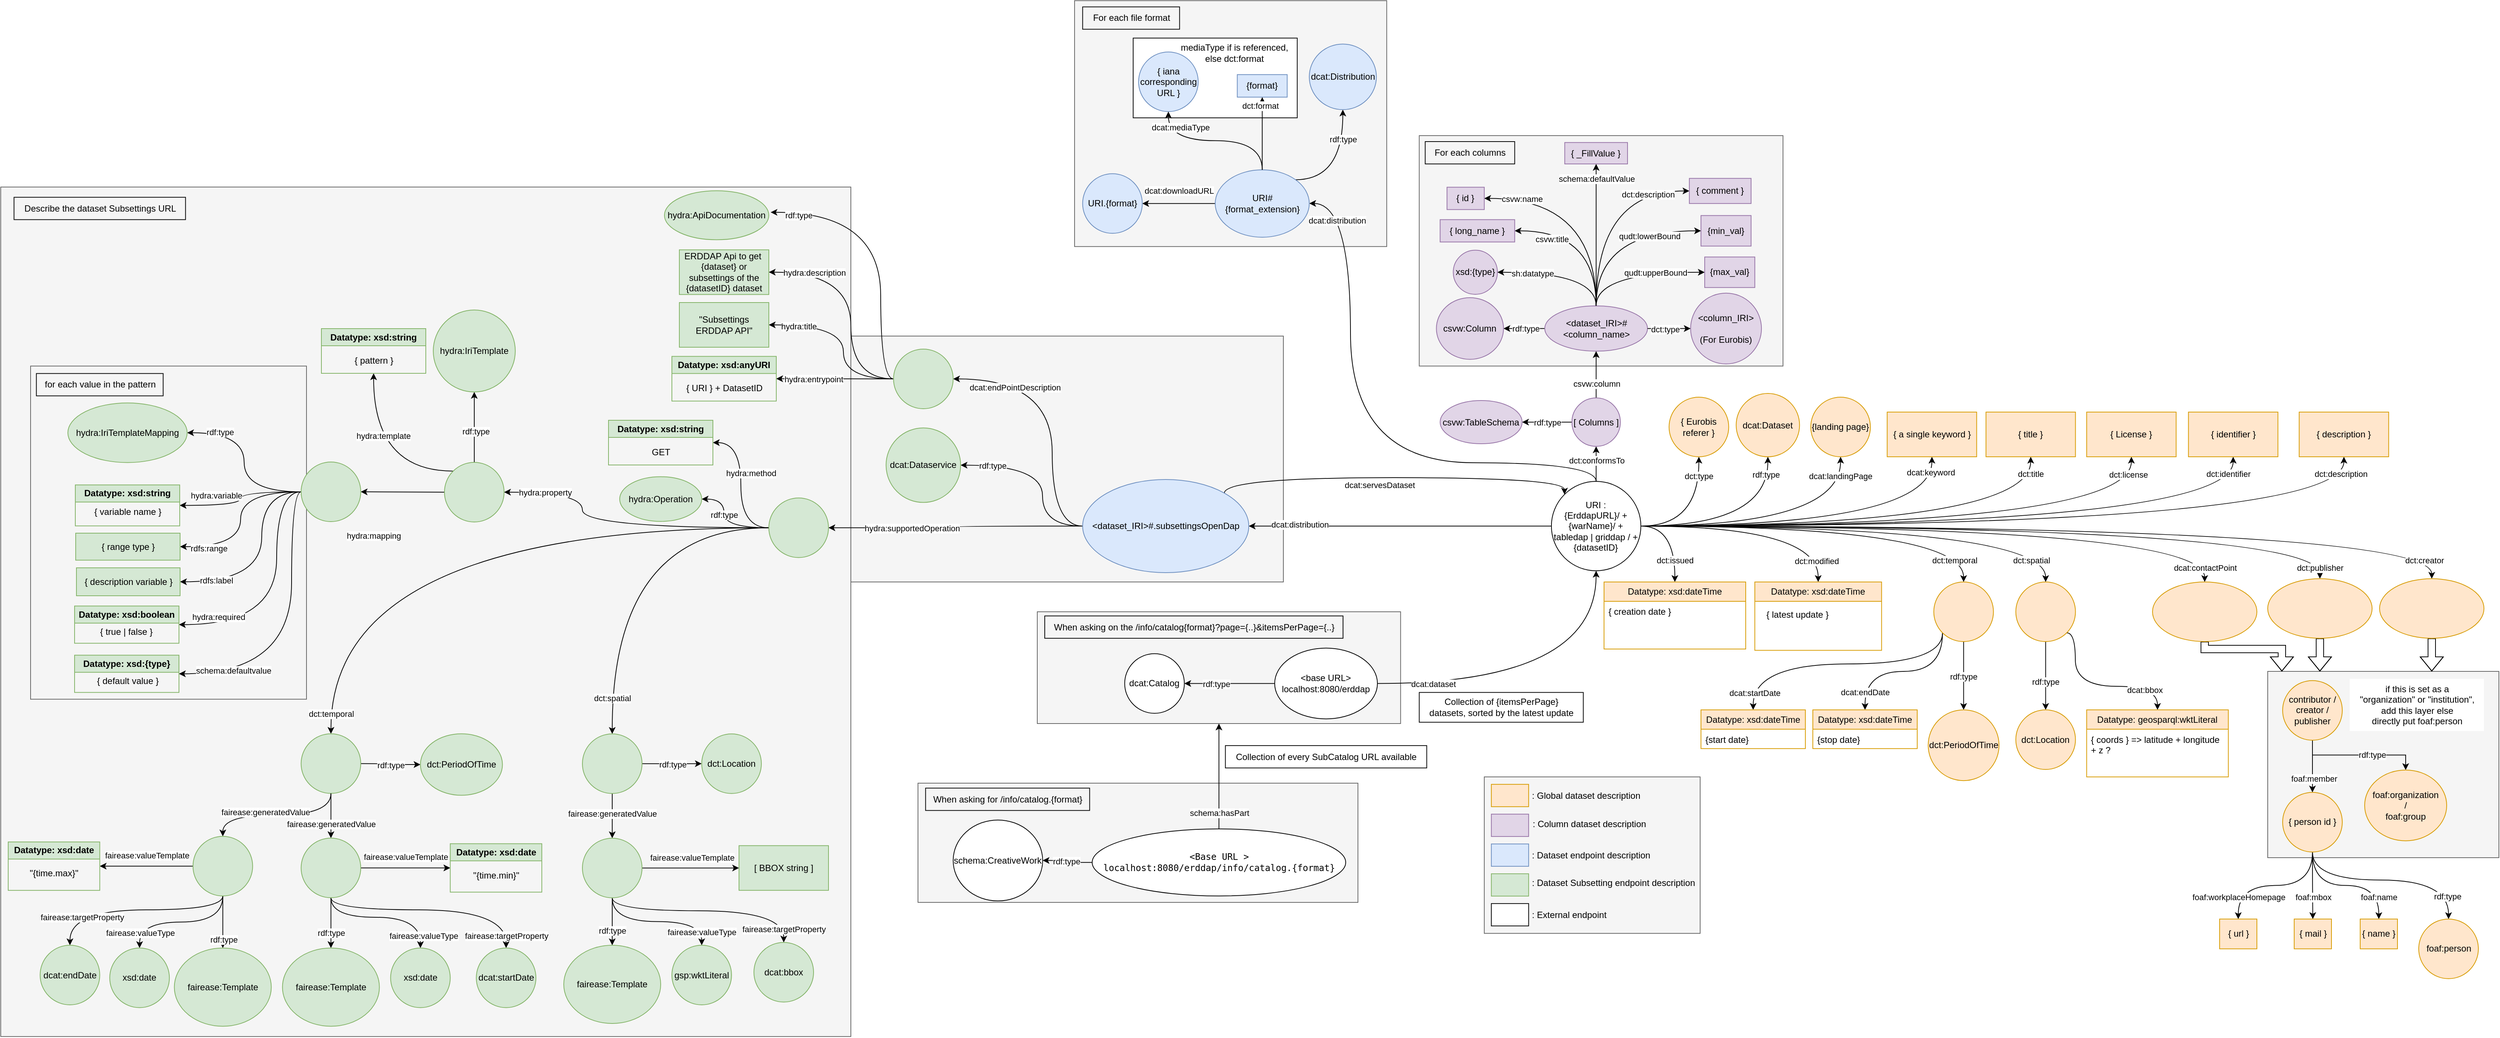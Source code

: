 <mxfile version="21.7.5" type="google" pages="2">
  <diagram name="Page-1" id="8VFHTe-8JTGdSeADUCL-">
    <mxGraphModel grid="1" page="1" gridSize="10" guides="1" tooltips="1" connect="1" arrows="1" fold="1" pageScale="1" pageWidth="850" pageHeight="1100" math="0" shadow="0">
      <root>
        <mxCell id="0" />
        <mxCell id="1" parent="0" />
        <mxCell id="RVjocSxGD_uFxnfRYI6--11" value="" style="whiteSpace=wrap;html=1;fontFamily=Helvetica;fontSize=11;fillColor=#f5f5f5;strokeColor=#666666;fontColor=#333333;perimeterSpacing=2;strokeWidth=1;" vertex="1" parent="1">
          <mxGeometry x="-680" y="510" width="620" height="330" as="geometry" />
        </mxCell>
        <mxCell id="jXY5kNpTc8Cb5ZIW4gP7-2" value="" style="whiteSpace=wrap;html=1;fontFamily=Helvetica;fontSize=11;fillColor=#f5f5f5;strokeColor=#666666;fontColor=#333333;" vertex="1" parent="1">
          <mxGeometry x="-1780" y="310" width="1140" height="1140" as="geometry" />
        </mxCell>
        <mxCell id="jXY5kNpTc8Cb5ZIW4gP7-1" value="" style="whiteSpace=wrap;html=1;fillColor=#f5f5f5;fontColor=#333333;strokeColor=#666666;" vertex="1" parent="1">
          <mxGeometry x="122.21" y="241" width="487.79" height="309.25" as="geometry" />
        </mxCell>
        <mxCell id="jXY5kNpTc8Cb5ZIW4gP7-5" value="" style="whiteSpace=wrap;html=1;fillColor=#f5f5f5;fontColor=#333333;strokeColor=#666666;" vertex="1" parent="1">
          <mxGeometry x="-1740" y="550.25" width="370" height="447.09" as="geometry" />
        </mxCell>
        <mxCell id="jXY5kNpTc8Cb5ZIW4gP7-11" value="" style="whiteSpace=wrap;html=1;fillColor=#f5f5f5;strokeColor=#666666;fontColor=#333333;" vertex="1" parent="1">
          <mxGeometry x="-340" y="59.87" width="418.6" height="330" as="geometry" />
        </mxCell>
        <mxCell id="jXY5kNpTc8Cb5ZIW4gP7-12" value="" style="whiteSpace=wrap;html=1;fillColor=#f5f5f5;fontColor=#333333;strokeColor=#666666;" vertex="1" parent="1">
          <mxGeometry x="1260" y="960" width="310" height="250" as="geometry" />
        </mxCell>
        <mxCell id="jXY5kNpTc8Cb5ZIW4gP7-16" value="dcat:Dataset" style="ellipse;whiteSpace=wrap;html=1;aspect=fixed;fillColor=#ffe6cc;strokeColor=#d79b00;" vertex="1" parent="1">
          <mxGeometry x="547.21" y="587" width="85" height="85" as="geometry" />
        </mxCell>
        <mxCell id="jXY5kNpTc8Cb5ZIW4gP7-17" style="edgeStyle=orthogonalEdgeStyle;rounded=0;orthogonalLoop=1;jettySize=auto;html=1;exitX=1;exitY=0.5;exitDx=0;exitDy=0;entryX=0.5;entryY=0;entryDx=0;entryDy=0;curved=1;" edge="1" parent="1" source="jXY5kNpTc8Cb5ZIW4gP7-57" target="jXY5kNpTc8Cb5ZIW4gP7-90">
          <mxGeometry relative="1" as="geometry" />
        </mxCell>
        <mxCell id="jXY5kNpTc8Cb5ZIW4gP7-18" value="dct:temporal" style="edgeLabel;html=1;align=center;verticalAlign=middle;resizable=0;points=[];" connectable="0" vertex="1" parent="jXY5kNpTc8Cb5ZIW4gP7-17">
          <mxGeometry x="0.462" y="26" relative="1" as="geometry">
            <mxPoint x="49" y="72" as="offset" />
          </mxGeometry>
        </mxCell>
        <mxCell id="jXY5kNpTc8Cb5ZIW4gP7-19" style="edgeStyle=orthogonalEdgeStyle;rounded=0;orthogonalLoop=1;jettySize=auto;html=1;exitX=1;exitY=0.5;exitDx=0;exitDy=0;entryX=0.5;entryY=0;entryDx=0;entryDy=0;curved=1;" edge="1" parent="1" source="jXY5kNpTc8Cb5ZIW4gP7-57" target="jXY5kNpTc8Cb5ZIW4gP7-95">
          <mxGeometry relative="1" as="geometry" />
        </mxCell>
        <mxCell id="jXY5kNpTc8Cb5ZIW4gP7-20" value="dct:spatial" style="edgeLabel;html=1;align=center;verticalAlign=middle;resizable=0;points=[];" connectable="0" vertex="1" parent="jXY5kNpTc8Cb5ZIW4gP7-19">
          <mxGeometry x="0.358" relative="1" as="geometry">
            <mxPoint x="104" y="46" as="offset" />
          </mxGeometry>
        </mxCell>
        <mxCell id="jXY5kNpTc8Cb5ZIW4gP7-21" style="edgeStyle=orthogonalEdgeStyle;rounded=0;orthogonalLoop=1;jettySize=auto;html=1;exitX=1;exitY=0.5;exitDx=0;exitDy=0;entryX=0.5;entryY=1;entryDx=0;entryDy=0;curved=1;" edge="1" parent="1" source="jXY5kNpTc8Cb5ZIW4gP7-57" target="jXY5kNpTc8Cb5ZIW4gP7-104">
          <mxGeometry relative="1" as="geometry">
            <Array as="points">
              <mxPoint x="810" y="765" />
            </Array>
          </mxGeometry>
        </mxCell>
        <mxCell id="jXY5kNpTc8Cb5ZIW4gP7-22" value="dcat:keyword" style="edgeLabel;html=1;align=center;verticalAlign=middle;resizable=0;points=[];" connectable="0" vertex="1" parent="jXY5kNpTc8Cb5ZIW4gP7-21">
          <mxGeometry x="0.857" y="1" relative="1" as="geometry">
            <mxPoint x="-1" y="-14" as="offset" />
          </mxGeometry>
        </mxCell>
        <mxCell id="jXY5kNpTc8Cb5ZIW4gP7-23" style="edgeStyle=orthogonalEdgeStyle;rounded=0;orthogonalLoop=1;jettySize=auto;html=1;entryX=0.5;entryY=0;entryDx=0;entryDy=0;curved=1;" edge="1" parent="1" source="jXY5kNpTc8Cb5ZIW4gP7-57" target="jXY5kNpTc8Cb5ZIW4gP7-106">
          <mxGeometry relative="1" as="geometry">
            <mxPoint x="414.636" y="802.426" as="sourcePoint" />
            <mxPoint x="1372.21" y="910" as="targetPoint" />
          </mxGeometry>
        </mxCell>
        <mxCell id="jXY5kNpTc8Cb5ZIW4gP7-24" value="dct:creator" style="edgeLabel;html=1;align=center;verticalAlign=middle;resizable=0;points=[];" connectable="0" vertex="1" parent="jXY5kNpTc8Cb5ZIW4gP7-23">
          <mxGeometry x="0.275" y="5" relative="1" as="geometry">
            <mxPoint x="329" y="51" as="offset" />
          </mxGeometry>
        </mxCell>
        <mxCell id="jXY5kNpTc8Cb5ZIW4gP7-25" style="edgeStyle=orthogonalEdgeStyle;rounded=0;orthogonalLoop=1;jettySize=auto;html=1;exitX=1;exitY=0.5;exitDx=0;exitDy=0;entryX=0.5;entryY=0;entryDx=0;entryDy=0;curved=1;" edge="1" parent="1" source="jXY5kNpTc8Cb5ZIW4gP7-57" target="jXY5kNpTc8Cb5ZIW4gP7-108">
          <mxGeometry relative="1" as="geometry" />
        </mxCell>
        <mxCell id="jXY5kNpTc8Cb5ZIW4gP7-26" value="dct:publisher" style="edgeLabel;html=1;align=center;verticalAlign=middle;resizable=0;points=[];" connectable="0" vertex="1" parent="jXY5kNpTc8Cb5ZIW4gP7-25">
          <mxGeometry x="0.796" relative="1" as="geometry">
            <mxPoint x="29" y="56" as="offset" />
          </mxGeometry>
        </mxCell>
        <mxCell id="jXY5kNpTc8Cb5ZIW4gP7-27" style="edgeStyle=orthogonalEdgeStyle;rounded=0;orthogonalLoop=1;jettySize=auto;html=1;exitX=1;exitY=0.5;exitDx=0;exitDy=0;entryX=0.5;entryY=1;entryDx=0;entryDy=0;curved=1;" edge="1" parent="1" source="jXY5kNpTc8Cb5ZIW4gP7-57" target="jXY5kNpTc8Cb5ZIW4gP7-109">
          <mxGeometry relative="1" as="geometry" />
        </mxCell>
        <mxCell id="jXY5kNpTc8Cb5ZIW4gP7-28" value="dct:title" style="edgeLabel;html=1;align=center;verticalAlign=middle;resizable=0;points=[];" connectable="0" vertex="1" parent="jXY5kNpTc8Cb5ZIW4gP7-27">
          <mxGeometry x="0.286" y="-2" relative="1" as="geometry">
            <mxPoint x="126" y="-72" as="offset" />
          </mxGeometry>
        </mxCell>
        <mxCell id="jXY5kNpTc8Cb5ZIW4gP7-29" style="edgeStyle=orthogonalEdgeStyle;rounded=0;orthogonalLoop=1;jettySize=auto;html=1;exitX=1;exitY=0.5;exitDx=0;exitDy=0;entryX=0.5;entryY=0;entryDx=0;entryDy=0;curved=1;" edge="1" parent="1" source="jXY5kNpTc8Cb5ZIW4gP7-57" target="jXY5kNpTc8Cb5ZIW4gP7-110">
          <mxGeometry relative="1" as="geometry" />
        </mxCell>
        <mxCell id="jXY5kNpTc8Cb5ZIW4gP7-30" value="dct:issued" style="edgeLabel;html=1;align=center;verticalAlign=middle;resizable=0;points=[];" connectable="0" vertex="1" parent="jXY5kNpTc8Cb5ZIW4gP7-29">
          <mxGeometry x="0.848" y="2" relative="1" as="geometry">
            <mxPoint x="-2" y="-20" as="offset" />
          </mxGeometry>
        </mxCell>
        <mxCell id="jXY5kNpTc8Cb5ZIW4gP7-31" style="edgeStyle=orthogonalEdgeStyle;rounded=0;orthogonalLoop=1;jettySize=auto;html=1;exitX=1;exitY=0.5;exitDx=0;exitDy=0;curved=1;" edge="1" parent="1" source="jXY5kNpTc8Cb5ZIW4gP7-57" target="jXY5kNpTc8Cb5ZIW4gP7-112">
          <mxGeometry relative="1" as="geometry" />
        </mxCell>
        <mxCell id="jXY5kNpTc8Cb5ZIW4gP7-32" value="dct:modified" style="edgeLabel;html=1;align=center;verticalAlign=middle;resizable=0;points=[];" connectable="0" vertex="1" parent="jXY5kNpTc8Cb5ZIW4gP7-31">
          <mxGeometry x="0.862" y="1" relative="1" as="geometry">
            <mxPoint x="-3" y="-6" as="offset" />
          </mxGeometry>
        </mxCell>
        <mxCell id="jXY5kNpTc8Cb5ZIW4gP7-33" style="edgeStyle=orthogonalEdgeStyle;rounded=0;orthogonalLoop=1;jettySize=auto;html=1;exitX=1;exitY=0.5;exitDx=0;exitDy=0;entryX=0.5;entryY=0;entryDx=0;entryDy=0;curved=1;" edge="1" parent="1" source="jXY5kNpTc8Cb5ZIW4gP7-57" target="jXY5kNpTc8Cb5ZIW4gP7-115">
          <mxGeometry relative="1" as="geometry" />
        </mxCell>
        <mxCell id="jXY5kNpTc8Cb5ZIW4gP7-34" value="dcat:contactPoint" style="edgeLabel;html=1;align=center;verticalAlign=middle;resizable=0;points=[];" connectable="0" vertex="1" parent="jXY5kNpTc8Cb5ZIW4gP7-33">
          <mxGeometry x="0.302" y="1" relative="1" as="geometry">
            <mxPoint x="215" y="57" as="offset" />
          </mxGeometry>
        </mxCell>
        <mxCell id="jXY5kNpTc8Cb5ZIW4gP7-35" style="edgeStyle=orthogonalEdgeStyle;rounded=0;orthogonalLoop=1;jettySize=auto;html=1;exitX=1;exitY=0.5;exitDx=0;exitDy=0;entryX=0.5;entryY=1;entryDx=0;entryDy=0;curved=1;" edge="1" parent="1" source="jXY5kNpTc8Cb5ZIW4gP7-57" target="jXY5kNpTc8Cb5ZIW4gP7-116">
          <mxGeometry relative="1" as="geometry">
            <Array as="points">
              <mxPoint x="1077.21" y="765" />
            </Array>
          </mxGeometry>
        </mxCell>
        <mxCell id="jXY5kNpTc8Cb5ZIW4gP7-36" value="dct:license" style="edgeLabel;html=1;align=center;verticalAlign=middle;resizable=0;points=[];" connectable="0" vertex="1" parent="jXY5kNpTc8Cb5ZIW4gP7-35">
          <mxGeometry x="0.93" y="-2" relative="1" as="geometry">
            <mxPoint x="-6" y="-3" as="offset" />
          </mxGeometry>
        </mxCell>
        <mxCell id="jXY5kNpTc8Cb5ZIW4gP7-37" style="edgeStyle=orthogonalEdgeStyle;rounded=0;orthogonalLoop=1;jettySize=auto;html=1;exitX=1;exitY=0.5;exitDx=0;exitDy=0;entryX=0.5;entryY=1;entryDx=0;entryDy=0;curved=1;" edge="1" parent="1" source="jXY5kNpTc8Cb5ZIW4gP7-57" target="jXY5kNpTc8Cb5ZIW4gP7-117">
          <mxGeometry relative="1" as="geometry" />
        </mxCell>
        <mxCell id="jXY5kNpTc8Cb5ZIW4gP7-38" value="dcat:landingPage" style="edgeLabel;html=1;align=center;verticalAlign=middle;resizable=0;points=[];" connectable="0" vertex="1" parent="jXY5kNpTc8Cb5ZIW4gP7-37">
          <mxGeometry x="0.612" y="-2" relative="1" as="geometry">
            <mxPoint x="-2" y="-44" as="offset" />
          </mxGeometry>
        </mxCell>
        <mxCell id="jXY5kNpTc8Cb5ZIW4gP7-39" style="edgeStyle=orthogonalEdgeStyle;rounded=0;orthogonalLoop=1;jettySize=auto;html=1;exitX=1;exitY=0.5;exitDx=0;exitDy=0;entryX=0.5;entryY=1;entryDx=0;entryDy=0;curved=1;" edge="1" parent="1" source="jXY5kNpTc8Cb5ZIW4gP7-57" target="jXY5kNpTc8Cb5ZIW4gP7-118">
          <mxGeometry relative="1" as="geometry" />
        </mxCell>
        <mxCell id="jXY5kNpTc8Cb5ZIW4gP7-40" value="dct:identifier" style="edgeLabel;html=1;align=center;verticalAlign=middle;resizable=0;points=[];" connectable="0" vertex="1" parent="jXY5kNpTc8Cb5ZIW4gP7-39">
          <mxGeometry x="0.885" y="3" relative="1" as="geometry">
            <mxPoint x="-4" y="-28" as="offset" />
          </mxGeometry>
        </mxCell>
        <mxCell id="jXY5kNpTc8Cb5ZIW4gP7-41" style="edgeStyle=orthogonalEdgeStyle;rounded=0;orthogonalLoop=1;jettySize=auto;html=1;exitX=1;exitY=0.5;exitDx=0;exitDy=0;entryX=0.5;entryY=1;entryDx=0;entryDy=0;curved=1;" edge="1" parent="1" source="jXY5kNpTc8Cb5ZIW4gP7-57" target="jXY5kNpTc8Cb5ZIW4gP7-119">
          <mxGeometry relative="1" as="geometry" />
        </mxCell>
        <mxCell id="jXY5kNpTc8Cb5ZIW4gP7-42" value="dct:description" style="edgeLabel;html=1;align=center;verticalAlign=middle;resizable=0;points=[];" connectable="0" vertex="1" parent="jXY5kNpTc8Cb5ZIW4gP7-41">
          <mxGeometry x="0.778" y="2" relative="1" as="geometry">
            <mxPoint x="17" y="-68" as="offset" />
          </mxGeometry>
        </mxCell>
        <mxCell id="jXY5kNpTc8Cb5ZIW4gP7-43" style="edgeStyle=orthogonalEdgeStyle;rounded=0;orthogonalLoop=1;jettySize=auto;html=1;exitX=1;exitY=0.5;exitDx=0;exitDy=0;entryX=0.5;entryY=1;entryDx=0;entryDy=0;curved=1;" edge="1" parent="1" source="jXY5kNpTc8Cb5ZIW4gP7-57" target="jXY5kNpTc8Cb5ZIW4gP7-120">
          <mxGeometry relative="1" as="geometry" />
        </mxCell>
        <mxCell id="jXY5kNpTc8Cb5ZIW4gP7-44" value="dct:type" style="edgeLabel;html=1;align=center;verticalAlign=middle;resizable=0;points=[];" connectable="0" vertex="1" parent="jXY5kNpTc8Cb5ZIW4gP7-43">
          <mxGeometry x="0.382" relative="1" as="geometry">
            <mxPoint y="-27" as="offset" />
          </mxGeometry>
        </mxCell>
        <mxCell id="jXY5kNpTc8Cb5ZIW4gP7-49" style="edgeStyle=orthogonalEdgeStyle;rounded=0;orthogonalLoop=1;jettySize=auto;html=1;exitX=1;exitY=0;exitDx=0;exitDy=0;curved=1;entryX=0.5;entryY=1;entryDx=0;entryDy=0;" edge="1" parent="1" source="jXY5kNpTc8Cb5ZIW4gP7-147" target="jXY5kNpTc8Cb5ZIW4gP7-143">
          <mxGeometry relative="1" as="geometry" />
        </mxCell>
        <mxCell id="jXY5kNpTc8Cb5ZIW4gP7-50" value="rdf:type" style="edgeLabel;html=1;align=center;verticalAlign=middle;resizable=0;points=[];" connectable="0" vertex="1" parent="jXY5kNpTc8Cb5ZIW4gP7-49">
          <mxGeometry x="0.509" y="4" relative="1" as="geometry">
            <mxPoint x="4" y="1" as="offset" />
          </mxGeometry>
        </mxCell>
        <mxCell id="jXY5kNpTc8Cb5ZIW4gP7-51" style="edgeStyle=orthogonalEdgeStyle;rounded=0;orthogonalLoop=1;jettySize=auto;html=1;exitX=0;exitY=0.5;exitDx=0;exitDy=0;entryX=1;entryY=0.5;entryDx=0;entryDy=0;curved=1;" edge="1" parent="1" source="jXY5kNpTc8Cb5ZIW4gP7-57" target="jXY5kNpTc8Cb5ZIW4gP7-179">
          <mxGeometry relative="1" as="geometry" />
        </mxCell>
        <mxCell id="jXY5kNpTc8Cb5ZIW4gP7-52" value="dcat:distribution" style="edgeLabel;html=1;align=center;verticalAlign=middle;resizable=0;points=[];" connectable="0" vertex="1" parent="jXY5kNpTc8Cb5ZIW4gP7-51">
          <mxGeometry x="0.666" y="-2" relative="1" as="geometry">
            <mxPoint as="offset" />
          </mxGeometry>
        </mxCell>
        <mxCell id="jXY5kNpTc8Cb5ZIW4gP7-53" style="edgeStyle=orthogonalEdgeStyle;rounded=0;orthogonalLoop=1;jettySize=auto;html=1;curved=1;exitX=0.5;exitY=0;exitDx=0;exitDy=0;" edge="1" parent="1" source="jXY5kNpTc8Cb5ZIW4gP7-57" target="jXY5kNpTc8Cb5ZIW4gP7-147">
          <mxGeometry relative="1" as="geometry">
            <Array as="points">
              <mxPoint x="359" y="680" />
              <mxPoint x="30" y="680" />
              <mxPoint x="30" y="332" />
            </Array>
            <mxPoint x="416.82" y="765.25" as="sourcePoint" />
            <mxPoint x="1440.69" y="831.75" as="targetPoint" />
          </mxGeometry>
        </mxCell>
        <mxCell id="jXY5kNpTc8Cb5ZIW4gP7-54" value="dcat:distribution" style="edgeLabel;html=1;align=center;verticalAlign=middle;resizable=0;points=[];" connectable="0" vertex="1" parent="jXY5kNpTc8Cb5ZIW4gP7-53">
          <mxGeometry x="0.661" y="5" relative="1" as="geometry">
            <mxPoint x="-13" y="-51" as="offset" />
          </mxGeometry>
        </mxCell>
        <mxCell id="jXY5kNpTc8Cb5ZIW4gP7-55" style="edgeStyle=orthogonalEdgeStyle;rounded=0;orthogonalLoop=1;jettySize=auto;html=1;entryX=0.5;entryY=1;entryDx=0;entryDy=0;curved=1;" edge="1" parent="1" source="jXY5kNpTc8Cb5ZIW4gP7-57" target="jXY5kNpTc8Cb5ZIW4gP7-160">
          <mxGeometry relative="1" as="geometry" />
        </mxCell>
        <mxCell id="jXY5kNpTc8Cb5ZIW4gP7-56" value="dct:conformsTo" style="edgeLabel;html=1;align=center;verticalAlign=middle;resizable=0;points=[];" connectable="0" vertex="1" parent="jXY5kNpTc8Cb5ZIW4gP7-55">
          <mxGeometry x="0.597" y="10" relative="1" as="geometry">
            <mxPoint x="10" y="9" as="offset" />
          </mxGeometry>
        </mxCell>
        <mxCell id="jXY5kNpTc8Cb5ZIW4gP7-57" value="URI :&lt;br&gt;{ErddapURL}/ +&lt;br&gt;{warName}/ +&lt;br&gt;tabledap | griddap / + {datasetID}" style="ellipse;whiteSpace=wrap;html=1;aspect=fixed;" vertex="1" parent="1">
          <mxGeometry x="299.41" y="705" width="120" height="120" as="geometry" />
        </mxCell>
        <mxCell id="jXY5kNpTc8Cb5ZIW4gP7-59" style="edgeStyle=orthogonalEdgeStyle;rounded=0;orthogonalLoop=1;jettySize=auto;html=1;exitX=0.5;exitY=0;exitDx=0;exitDy=0;entryX=0;entryY=0.5;entryDx=0;entryDy=0;curved=1;" edge="1" parent="1" source="jXY5kNpTc8Cb5ZIW4gP7-71" target="jXY5kNpTc8Cb5ZIW4gP7-83">
          <mxGeometry relative="1" as="geometry" />
        </mxCell>
        <mxCell id="jXY5kNpTc8Cb5ZIW4gP7-60" value="qudt:upperBound" style="edgeLabel;html=1;align=center;verticalAlign=middle;resizable=0;points=[];" connectable="0" vertex="1" parent="jXY5kNpTc8Cb5ZIW4gP7-59">
          <mxGeometry x="0.446" y="-1" relative="1" as="geometry">
            <mxPoint x="-14" y="-1" as="offset" />
          </mxGeometry>
        </mxCell>
        <mxCell id="jXY5kNpTc8Cb5ZIW4gP7-61" style="edgeStyle=orthogonalEdgeStyle;rounded=0;orthogonalLoop=1;jettySize=auto;html=1;exitX=0.5;exitY=0;exitDx=0;exitDy=0;curved=1;entryX=1;entryY=0.5;entryDx=0;entryDy=0;" edge="1" parent="1" source="jXY5kNpTc8Cb5ZIW4gP7-71" target="jXY5kNpTc8Cb5ZIW4gP7-152">
          <mxGeometry relative="1" as="geometry" />
        </mxCell>
        <mxCell id="jXY5kNpTc8Cb5ZIW4gP7-62" value="csvw:title" style="edgeLabel;html=1;align=center;verticalAlign=middle;resizable=0;points=[];" connectable="0" vertex="1" parent="jXY5kNpTc8Cb5ZIW4gP7-61">
          <mxGeometry x="0.373" y="3" relative="1" as="geometry">
            <mxPoint x="-16" y="8" as="offset" />
          </mxGeometry>
        </mxCell>
        <mxCell id="jXY5kNpTc8Cb5ZIW4gP7-63" style="edgeStyle=orthogonalEdgeStyle;rounded=0;orthogonalLoop=1;jettySize=auto;html=1;exitX=0;exitY=0.5;exitDx=0;exitDy=0;entryX=1;entryY=0.5;entryDx=0;entryDy=0;curved=1;" edge="1" parent="1" source="jXY5kNpTc8Cb5ZIW4gP7-71" target="jXY5kNpTc8Cb5ZIW4gP7-154">
          <mxGeometry relative="1" as="geometry" />
        </mxCell>
        <mxCell id="jXY5kNpTc8Cb5ZIW4gP7-64" value="rdf:type" style="edgeLabel;html=1;align=center;verticalAlign=middle;resizable=0;points=[];" connectable="0" vertex="1" parent="jXY5kNpTc8Cb5ZIW4gP7-63">
          <mxGeometry x="0.659" y="1" relative="1" as="geometry">
            <mxPoint x="20" y="-1" as="offset" />
          </mxGeometry>
        </mxCell>
        <mxCell id="jXY5kNpTc8Cb5ZIW4gP7-65" style="edgeStyle=orthogonalEdgeStyle;rounded=0;orthogonalLoop=1;jettySize=auto;html=1;exitX=0.5;exitY=0;exitDx=0;exitDy=0;entryX=1;entryY=0.5;entryDx=0;entryDy=0;curved=1;" edge="1" parent="1" source="jXY5kNpTc8Cb5ZIW4gP7-71" target="jXY5kNpTc8Cb5ZIW4gP7-153">
          <mxGeometry relative="1" as="geometry" />
        </mxCell>
        <mxCell id="jXY5kNpTc8Cb5ZIW4gP7-66" value="csvw:name" style="edgeLabel;html=1;align=center;verticalAlign=middle;resizable=0;points=[];" connectable="0" vertex="1" parent="jXY5kNpTc8Cb5ZIW4gP7-65">
          <mxGeometry x="0.186" y="10" relative="1" as="geometry">
            <mxPoint x="-69" y="-10" as="offset" />
          </mxGeometry>
        </mxCell>
        <mxCell id="jXY5kNpTc8Cb5ZIW4gP7-67" style="edgeStyle=orthogonalEdgeStyle;rounded=0;orthogonalLoop=1;jettySize=auto;html=1;exitX=0.5;exitY=0;exitDx=0;exitDy=0;entryX=0;entryY=0.5;entryDx=0;entryDy=0;curved=1;" edge="1" parent="1" source="jXY5kNpTc8Cb5ZIW4gP7-71" target="jXY5kNpTc8Cb5ZIW4gP7-321">
          <mxGeometry relative="1" as="geometry" />
        </mxCell>
        <mxCell id="jXY5kNpTc8Cb5ZIW4gP7-68" value="dct:description" style="edgeLabel;html=1;align=center;verticalAlign=middle;resizable=0;points=[];" connectable="0" vertex="1" parent="jXY5kNpTc8Cb5ZIW4gP7-67">
          <mxGeometry x="0.607" y="-4" relative="1" as="geometry">
            <mxPoint x="-1" y="1" as="offset" />
          </mxGeometry>
        </mxCell>
        <mxCell id="jXY5kNpTc8Cb5ZIW4gP7-69" style="edgeStyle=orthogonalEdgeStyle;rounded=0;orthogonalLoop=1;jettySize=auto;html=1;exitX=0.5;exitY=0;exitDx=0;exitDy=0;entryX=0.5;entryY=1;entryDx=0;entryDy=0;curved=1;" edge="1" parent="1" source="jXY5kNpTc8Cb5ZIW4gP7-71" target="jXY5kNpTc8Cb5ZIW4gP7-323">
          <mxGeometry relative="1" as="geometry" />
        </mxCell>
        <mxCell id="jXY5kNpTc8Cb5ZIW4gP7-70" value="schema:defaultValue" style="edgeLabel;html=1;align=center;verticalAlign=middle;resizable=0;points=[];" connectable="0" vertex="1" parent="jXY5kNpTc8Cb5ZIW4gP7-69">
          <mxGeometry x="0.392" y="-14" relative="1" as="geometry">
            <mxPoint x="-14" y="-38" as="offset" />
          </mxGeometry>
        </mxCell>
        <mxCell id="jXY5kNpTc8Cb5ZIW4gP7-71" value="&amp;lt;dataset_IRI&amp;gt;#&amp;lt;column_name&amp;gt;" style="ellipse;whiteSpace=wrap;html=1;fillColor=#e1d5e7;strokeColor=#9673a6;" vertex="1" parent="1">
          <mxGeometry x="290.52" y="469.5" width="137.79" height="60.75" as="geometry" />
        </mxCell>
        <mxCell id="jXY5kNpTc8Cb5ZIW4gP7-73" value="rdf:type" style="edgeStyle=orthogonalEdgeStyle;rounded=0;orthogonalLoop=1;jettySize=auto;html=1;curved=1;entryX=0.5;entryY=1;entryDx=0;entryDy=0;exitX=1;exitY=0.5;exitDx=0;exitDy=0;" edge="1" parent="1" source="jXY5kNpTc8Cb5ZIW4gP7-57" target="jXY5kNpTc8Cb5ZIW4gP7-16">
          <mxGeometry x="0.816" y="3" relative="1" as="geometry">
            <mxPoint x="397.21" y="-75" as="sourcePoint" />
            <mxPoint x="477.21" y="-85" as="targetPoint" />
            <Array as="points">
              <mxPoint x="590" y="765" />
            </Array>
            <mxPoint as="offset" />
          </mxGeometry>
        </mxCell>
        <mxCell id="jXY5kNpTc8Cb5ZIW4gP7-77" value="&amp;lt;column_IRI&amp;gt;&lt;br&gt;&lt;br&gt;(For Eurobis)" style="ellipse;whiteSpace=wrap;html=1;aspect=fixed;fillColor=#e1d5e7;strokeColor=#9673a6;" vertex="1" parent="1">
          <mxGeometry x="486.1" y="452.37" width="95" height="95" as="geometry" />
        </mxCell>
        <mxCell id="jXY5kNpTc8Cb5ZIW4gP7-78" value="dct:type" style="edgeStyle=orthogonalEdgeStyle;rounded=0;orthogonalLoop=1;jettySize=auto;html=1;curved=1;entryX=0;entryY=0.5;entryDx=0;entryDy=0;exitX=1;exitY=0.5;exitDx=0;exitDy=0;" edge="1" parent="1" source="jXY5kNpTc8Cb5ZIW4gP7-71" target="jXY5kNpTc8Cb5ZIW4gP7-77">
          <mxGeometry x="-0.195" y="-1" relative="1" as="geometry">
            <mxPoint x="129.13" y="300.75" as="sourcePoint" />
            <mxPoint x="339.13" y="300.75" as="targetPoint" />
            <mxPoint as="offset" />
          </mxGeometry>
        </mxCell>
        <mxCell id="jXY5kNpTc8Cb5ZIW4gP7-79" value="xsd:{type}" style="ellipse;whiteSpace=wrap;html=1;aspect=fixed;fillColor=#e1d5e7;strokeColor=#9673a6;" vertex="1" parent="1">
          <mxGeometry x="167.8" y="394.75" width="59.25" height="59.25" as="geometry" />
        </mxCell>
        <mxCell id="jXY5kNpTc8Cb5ZIW4gP7-80" value="sh:datatype" style="edgeStyle=orthogonalEdgeStyle;rounded=0;orthogonalLoop=1;jettySize=auto;html=1;curved=1;entryX=1;entryY=0.5;entryDx=0;entryDy=0;exitX=0.5;exitY=0;exitDx=0;exitDy=0;" edge="1" parent="1" source="jXY5kNpTc8Cb5ZIW4gP7-71" target="jXY5kNpTc8Cb5ZIW4gP7-79">
          <mxGeometry x="0.47" y="2" relative="1" as="geometry">
            <mxPoint x="129.13" y="300.75" as="sourcePoint" />
            <mxPoint x="289.13" y="300.75" as="targetPoint" />
            <mxPoint as="offset" />
          </mxGeometry>
        </mxCell>
        <mxCell id="jXY5kNpTc8Cb5ZIW4gP7-81" value="{min_val}" style="rounded=0;whiteSpace=wrap;html=1;fillColor=#e1d5e7;strokeColor=#9673a6;" vertex="1" parent="1">
          <mxGeometry x="500.0" y="348.25" width="67.21" height="41" as="geometry" />
        </mxCell>
        <mxCell id="jXY5kNpTc8Cb5ZIW4gP7-82" value="qudt:lowerBound" style="edgeStyle=orthogonalEdgeStyle;rounded=0;orthogonalLoop=1;jettySize=auto;html=1;curved=1;entryX=0;entryY=0.5;entryDx=0;entryDy=0;exitX=0.5;exitY=0;exitDx=0;exitDy=0;" edge="1" parent="1" source="jXY5kNpTc8Cb5ZIW4gP7-71" target="jXY5kNpTc8Cb5ZIW4gP7-81">
          <mxGeometry x="0.429" y="-7" relative="1" as="geometry">
            <mxPoint x="369.13" y="300.75" as="sourcePoint" />
            <mxPoint x="514.13" y="345.75" as="targetPoint" />
            <mxPoint as="offset" />
          </mxGeometry>
        </mxCell>
        <mxCell id="jXY5kNpTc8Cb5ZIW4gP7-83" value="{max_val}" style="rounded=0;whiteSpace=wrap;html=1;fillColor=#e1d5e7;strokeColor=#9673a6;" vertex="1" parent="1">
          <mxGeometry x="505.0" y="403.87" width="67.21" height="41" as="geometry" />
        </mxCell>
        <mxCell id="jXY5kNpTc8Cb5ZIW4gP7-84" style="edgeStyle=orthogonalEdgeStyle;rounded=0;orthogonalLoop=1;jettySize=auto;html=1;exitX=0.5;exitY=1;exitDx=0;exitDy=0;curved=1;" edge="1" parent="1" source="jXY5kNpTc8Cb5ZIW4gP7-90" target="jXY5kNpTc8Cb5ZIW4gP7-96">
          <mxGeometry relative="1" as="geometry" />
        </mxCell>
        <mxCell id="jXY5kNpTc8Cb5ZIW4gP7-85" value="rdf:type" style="edgeLabel;html=1;align=center;verticalAlign=middle;resizable=0;points=[];" connectable="0" vertex="1" parent="jXY5kNpTc8Cb5ZIW4gP7-84">
          <mxGeometry x="0.32" y="-2" relative="1" as="geometry">
            <mxPoint x="2" y="-14" as="offset" />
          </mxGeometry>
        </mxCell>
        <mxCell id="jXY5kNpTc8Cb5ZIW4gP7-86" style="edgeStyle=orthogonalEdgeStyle;rounded=0;orthogonalLoop=1;jettySize=auto;html=1;exitX=0;exitY=1;exitDx=0;exitDy=0;entryX=0.5;entryY=0;entryDx=0;entryDy=0;curved=1;" edge="1" parent="1" source="jXY5kNpTc8Cb5ZIW4gP7-90" target="jXY5kNpTc8Cb5ZIW4gP7-97">
          <mxGeometry relative="1" as="geometry">
            <Array as="points">
              <mxPoint x="824" y="950" />
              <mxPoint x="570" y="950" />
            </Array>
          </mxGeometry>
        </mxCell>
        <mxCell id="jXY5kNpTc8Cb5ZIW4gP7-87" value="dcat:startDate" style="edgeLabel;html=1;align=center;verticalAlign=middle;resizable=0;points=[];" connectable="0" vertex="1" parent="jXY5kNpTc8Cb5ZIW4gP7-86">
          <mxGeometry x="0.675" y="1" relative="1" as="geometry">
            <mxPoint x="1" y="35" as="offset" />
          </mxGeometry>
        </mxCell>
        <mxCell id="jXY5kNpTc8Cb5ZIW4gP7-88" style="edgeStyle=orthogonalEdgeStyle;rounded=0;orthogonalLoop=1;jettySize=auto;html=1;exitX=0;exitY=1;exitDx=0;exitDy=0;curved=1;" edge="1" parent="1" source="jXY5kNpTc8Cb5ZIW4gP7-90" target="jXY5kNpTc8Cb5ZIW4gP7-99">
          <mxGeometry relative="1" as="geometry">
            <Array as="points">
              <mxPoint x="824" y="960" />
              <mxPoint x="720" y="960" />
            </Array>
          </mxGeometry>
        </mxCell>
        <mxCell id="jXY5kNpTc8Cb5ZIW4gP7-89" value="dcat:endDate" style="edgeLabel;html=1;align=center;verticalAlign=middle;resizable=0;points=[];" connectable="0" vertex="1" parent="jXY5kNpTc8Cb5ZIW4gP7-88">
          <mxGeometry x="0.353" y="-4" relative="1" as="geometry">
            <mxPoint x="-16" y="32" as="offset" />
          </mxGeometry>
        </mxCell>
        <mxCell id="jXY5kNpTc8Cb5ZIW4gP7-90" value="" style="ellipse;whiteSpace=wrap;html=1;fillColor=#ffe6cc;strokeColor=#d79b00;" vertex="1" parent="1">
          <mxGeometry x="812.21" y="840.0" width="80" height="80" as="geometry" />
        </mxCell>
        <mxCell id="jXY5kNpTc8Cb5ZIW4gP7-91" style="edgeStyle=orthogonalEdgeStyle;rounded=0;orthogonalLoop=1;jettySize=auto;html=1;entryX=0.5;entryY=0;entryDx=0;entryDy=0;exitX=0.5;exitY=1;exitDx=0;exitDy=0;" edge="1" parent="1" source="jXY5kNpTc8Cb5ZIW4gP7-95" target="jXY5kNpTc8Cb5ZIW4gP7-101">
          <mxGeometry relative="1" as="geometry">
            <mxPoint x="1083.31" y="943.34" as="sourcePoint" />
            <mxPoint x="1083.31" y="983.34" as="targetPoint" />
          </mxGeometry>
        </mxCell>
        <mxCell id="jXY5kNpTc8Cb5ZIW4gP7-92" value="rdf:type" style="edgeLabel;html=1;align=center;verticalAlign=middle;resizable=0;points=[];" connectable="0" vertex="1" parent="jXY5kNpTc8Cb5ZIW4gP7-91">
          <mxGeometry x="0.049" y="-3" relative="1" as="geometry">
            <mxPoint x="3" y="6" as="offset" />
          </mxGeometry>
        </mxCell>
        <mxCell id="jXY5kNpTc8Cb5ZIW4gP7-93" style="edgeStyle=orthogonalEdgeStyle;rounded=0;orthogonalLoop=1;jettySize=auto;html=1;exitX=1;exitY=1;exitDx=0;exitDy=0;entryX=0.5;entryY=0;entryDx=0;entryDy=0;curved=1;" edge="1" parent="1" source="jXY5kNpTc8Cb5ZIW4gP7-95" target="jXY5kNpTc8Cb5ZIW4gP7-102">
          <mxGeometry relative="1" as="geometry">
            <Array as="points">
              <mxPoint x="1002" y="908" />
              <mxPoint x="1002" y="980" />
              <mxPoint x="1112" y="980" />
            </Array>
          </mxGeometry>
        </mxCell>
        <mxCell id="jXY5kNpTc8Cb5ZIW4gP7-94" value="dcat:bbox" style="edgeLabel;html=1;align=center;verticalAlign=middle;resizable=0;points=[];" connectable="0" vertex="1" parent="jXY5kNpTc8Cb5ZIW4gP7-93">
          <mxGeometry x="0.419" y="-3" relative="1" as="geometry">
            <mxPoint x="16" y="2" as="offset" />
          </mxGeometry>
        </mxCell>
        <mxCell id="jXY5kNpTc8Cb5ZIW4gP7-95" value="" style="ellipse;whiteSpace=wrap;html=1;fillColor=#ffe6cc;strokeColor=#d79b00;" vertex="1" parent="1">
          <mxGeometry x="922.21" y="840.0" width="80" height="80" as="geometry" />
        </mxCell>
        <mxCell id="jXY5kNpTc8Cb5ZIW4gP7-96" value="dct:PeriodOfTime" style="ellipse;whiteSpace=wrap;html=1;fillColor=#ffe6cc;strokeColor=#d79b00;" vertex="1" parent="1">
          <mxGeometry x="804.71" y="1011.59" width="95" height="95" as="geometry" />
        </mxCell>
        <mxCell id="jXY5kNpTc8Cb5ZIW4gP7-97" value="Datatype: xsd:dateTime" style="swimlane;fontStyle=0;childLayout=stackLayout;horizontal=1;startSize=26;fillColor=#ffe6cc;horizontalStack=0;resizeParent=1;resizeParentMax=0;resizeLast=0;collapsible=1;marginBottom=0;whiteSpace=wrap;html=1;strokeColor=#d79b00;" vertex="1" parent="1">
          <mxGeometry x="500" y="1011.59" width="140" height="52" as="geometry" />
        </mxCell>
        <mxCell id="jXY5kNpTc8Cb5ZIW4gP7-98" value="{start date}" style="text;strokeColor=none;fillColor=none;align=left;verticalAlign=top;spacingLeft=4;spacingRight=4;overflow=hidden;rotatable=0;points=[[0,0.5],[1,0.5]];portConstraint=eastwest;whiteSpace=wrap;html=1;" vertex="1" parent="jXY5kNpTc8Cb5ZIW4gP7-97">
          <mxGeometry y="26" width="140" height="26" as="geometry" />
        </mxCell>
        <mxCell id="jXY5kNpTc8Cb5ZIW4gP7-99" value="Datatype: xsd:dateTime" style="swimlane;fontStyle=0;childLayout=stackLayout;horizontal=1;startSize=26;fillColor=#ffe6cc;horizontalStack=0;resizeParent=1;resizeParentMax=0;resizeLast=0;collapsible=1;marginBottom=0;whiteSpace=wrap;html=1;strokeColor=#d79b00;" vertex="1" parent="1">
          <mxGeometry x="650.0" y="1011.59" width="140" height="52" as="geometry" />
        </mxCell>
        <mxCell id="jXY5kNpTc8Cb5ZIW4gP7-100" value="{stop date}" style="text;strokeColor=none;fillColor=none;align=left;verticalAlign=top;spacingLeft=4;spacingRight=4;overflow=hidden;rotatable=0;points=[[0,0.5],[1,0.5]];portConstraint=eastwest;whiteSpace=wrap;html=1;" vertex="1" parent="jXY5kNpTc8Cb5ZIW4gP7-99">
          <mxGeometry y="26" width="140" height="26" as="geometry" />
        </mxCell>
        <mxCell id="jXY5kNpTc8Cb5ZIW4gP7-101" value="dct:Location" style="ellipse;whiteSpace=wrap;html=1;fillColor=#ffe6cc;strokeColor=#d79b00;" vertex="1" parent="1">
          <mxGeometry x="922.21" y="1011.59" width="80" height="80" as="geometry" />
        </mxCell>
        <mxCell id="jXY5kNpTc8Cb5ZIW4gP7-102" value="Datatype: geosparql:wktLiteral" style="swimlane;fontStyle=0;childLayout=stackLayout;horizontal=1;startSize=26;fillColor=#ffe6cc;horizontalStack=0;resizeParent=1;resizeParentMax=0;resizeLast=0;collapsible=1;marginBottom=0;whiteSpace=wrap;html=1;strokeColor=#d79b00;" vertex="1" parent="1">
          <mxGeometry x="1017.21" y="1011.59" width="190" height="90" as="geometry" />
        </mxCell>
        <mxCell id="jXY5kNpTc8Cb5ZIW4gP7-103" value="{ coords } =&amp;gt; latitude + longitude + z ?&amp;nbsp;" style="text;strokeColor=none;fillColor=none;align=left;verticalAlign=top;spacingLeft=4;spacingRight=4;overflow=hidden;rotatable=0;points=[[0,0.5],[1,0.5]];portConstraint=eastwest;whiteSpace=wrap;html=1;" vertex="1" parent="jXY5kNpTc8Cb5ZIW4gP7-102">
          <mxGeometry y="26" width="190" height="64" as="geometry" />
        </mxCell>
        <mxCell id="jXY5kNpTc8Cb5ZIW4gP7-104" value="{ a single keyword }" style="whiteSpace=wrap;html=1;fillColor=#ffe6cc;strokeColor=#d79b00;" vertex="1" parent="1">
          <mxGeometry x="749.71" y="612" width="120" height="60" as="geometry" />
        </mxCell>
        <mxCell id="jXY5kNpTc8Cb5ZIW4gP7-105" style="edgeStyle=orthogonalEdgeStyle;rounded=0;orthogonalLoop=1;jettySize=auto;html=1;exitX=0.5;exitY=1;exitDx=0;exitDy=0;shape=flexArrow;" edge="1" parent="1" source="jXY5kNpTc8Cb5ZIW4gP7-106">
          <mxGeometry relative="1" as="geometry">
            <mxPoint x="1480" y="960" as="targetPoint" />
          </mxGeometry>
        </mxCell>
        <mxCell id="jXY5kNpTc8Cb5ZIW4gP7-106" value="" style="ellipse;whiteSpace=wrap;html=1;fillColor=#ffe6cc;strokeColor=#d79b00;" vertex="1" parent="1">
          <mxGeometry x="1410" y="835.59" width="140" height="80" as="geometry" />
        </mxCell>
        <mxCell id="jXY5kNpTc8Cb5ZIW4gP7-107" style="edgeStyle=orthogonalEdgeStyle;rounded=0;orthogonalLoop=1;jettySize=auto;html=1;exitX=0.5;exitY=1;exitDx=0;exitDy=0;shape=flexArrow;" edge="1" parent="1" source="jXY5kNpTc8Cb5ZIW4gP7-108">
          <mxGeometry relative="1" as="geometry">
            <mxPoint x="1330" y="960" as="targetPoint" />
          </mxGeometry>
        </mxCell>
        <mxCell id="jXY5kNpTc8Cb5ZIW4gP7-108" value="" style="ellipse;whiteSpace=wrap;html=1;fillColor=#ffe6cc;strokeColor=#d79b00;" vertex="1" parent="1">
          <mxGeometry x="1260" y="835.59" width="140" height="80" as="geometry" />
        </mxCell>
        <mxCell id="jXY5kNpTc8Cb5ZIW4gP7-109" value="{ title }" style="whiteSpace=wrap;html=1;fillColor=#ffe6cc;strokeColor=#d79b00;" vertex="1" parent="1">
          <mxGeometry x="882.21" y="612" width="120" height="60" as="geometry" />
        </mxCell>
        <mxCell id="jXY5kNpTc8Cb5ZIW4gP7-110" value="Datatype: xsd:dateTime" style="swimlane;fontStyle=0;childLayout=stackLayout;horizontal=1;startSize=26;fillColor=#ffe6cc;horizontalStack=0;resizeParent=1;resizeParentMax=0;resizeLast=0;collapsible=1;marginBottom=0;whiteSpace=wrap;html=1;strokeColor=#d79b00;" vertex="1" parent="1">
          <mxGeometry x="370.0" y="840" width="190" height="90" as="geometry" />
        </mxCell>
        <mxCell id="jXY5kNpTc8Cb5ZIW4gP7-111" value="{ creation date }" style="text;strokeColor=none;fillColor=none;align=left;verticalAlign=top;spacingLeft=4;spacingRight=4;overflow=hidden;rotatable=0;points=[[0,0.5],[1,0.5]];portConstraint=eastwest;whiteSpace=wrap;html=1;" vertex="1" parent="jXY5kNpTc8Cb5ZIW4gP7-110">
          <mxGeometry y="26" width="190" height="64" as="geometry" />
        </mxCell>
        <mxCell id="jXY5kNpTc8Cb5ZIW4gP7-112" value="Datatype: xsd:dateTime" style="swimlane;fontStyle=0;childLayout=stackLayout;horizontal=1;startSize=26;fillColor=#ffe6cc;horizontalStack=0;resizeParent=1;resizeParentMax=0;resizeLast=0;collapsible=1;marginBottom=0;whiteSpace=wrap;html=1;strokeColor=#d79b00;" vertex="1" collapsed="1" parent="1">
          <mxGeometry x="572.21" y="840" width="170" height="91.75" as="geometry">
            <mxRectangle x="484.42" y="898.25" width="190" height="90" as="alternateBounds" />
          </mxGeometry>
        </mxCell>
        <mxCell id="jXY5kNpTc8Cb5ZIW4gP7-114" style="edgeStyle=orthogonalEdgeStyle;rounded=0;orthogonalLoop=1;jettySize=auto;html=1;exitX=0.5;exitY=1;exitDx=0;exitDy=0;shape=flexArrow;" edge="1" parent="1" source="jXY5kNpTc8Cb5ZIW4gP7-115">
          <mxGeometry relative="1" as="geometry">
            <mxPoint x="1279" y="960" as="targetPoint" />
            <Array as="points">
              <mxPoint x="1176" y="930" />
              <mxPoint x="1279" y="930" />
            </Array>
          </mxGeometry>
        </mxCell>
        <mxCell id="jXY5kNpTc8Cb5ZIW4gP7-115" value="" style="ellipse;whiteSpace=wrap;html=1;fillColor=#ffe6cc;strokeColor=#d79b00;" vertex="1" parent="1">
          <mxGeometry x="1105.5" y="840" width="140" height="80" as="geometry" />
        </mxCell>
        <mxCell id="jXY5kNpTc8Cb5ZIW4gP7-116" value="{ License }" style="whiteSpace=wrap;html=1;fillColor=#ffe6cc;strokeColor=#d79b00;" vertex="1" parent="1">
          <mxGeometry x="1017.21" y="612" width="120" height="60" as="geometry" />
        </mxCell>
        <mxCell id="jXY5kNpTc8Cb5ZIW4gP7-117" value="{landing page}" style="ellipse;whiteSpace=wrap;html=1;fillColor=#ffe6cc;strokeColor=#d79b00;" vertex="1" parent="1">
          <mxGeometry x="647.21" y="592" width="80" height="80" as="geometry" />
        </mxCell>
        <mxCell id="jXY5kNpTc8Cb5ZIW4gP7-118" value="{ identifier }" style="whiteSpace=wrap;html=1;fillColor=#ffe6cc;strokeColor=#d79b00;" vertex="1" parent="1">
          <mxGeometry x="1153.71" y="612" width="120" height="60" as="geometry" />
        </mxCell>
        <mxCell id="jXY5kNpTc8Cb5ZIW4gP7-119" value="{ description }" style="whiteSpace=wrap;html=1;fillColor=#ffe6cc;strokeColor=#d79b00;" vertex="1" parent="1">
          <mxGeometry x="1302.21" y="612" width="120" height="60" as="geometry" />
        </mxCell>
        <mxCell id="jXY5kNpTc8Cb5ZIW4gP7-120" value="{ Eurobis referer }" style="ellipse;whiteSpace=wrap;html=1;fillColor=#ffe6cc;strokeColor=#d79b00;" vertex="1" parent="1">
          <mxGeometry x="457.21" y="592" width="80" height="80" as="geometry" />
        </mxCell>
        <mxCell id="jXY5kNpTc8Cb5ZIW4gP7-123" style="edgeStyle=orthogonalEdgeStyle;rounded=0;orthogonalLoop=1;jettySize=auto;html=1;exitX=0.5;exitY=1;exitDx=0;exitDy=0;entryX=0.5;entryY=0;entryDx=0;entryDy=0;" edge="1" parent="1" source="jXY5kNpTc8Cb5ZIW4gP7-127" target="jXY5kNpTc8Cb5ZIW4gP7-137">
          <mxGeometry relative="1" as="geometry" />
        </mxCell>
        <mxCell id="jXY5kNpTc8Cb5ZIW4gP7-124" value="foaf:member" style="edgeLabel;html=1;align=center;verticalAlign=middle;resizable=0;points=[];" connectable="0" vertex="1" parent="jXY5kNpTc8Cb5ZIW4gP7-123">
          <mxGeometry x="0.459" y="2" relative="1" as="geometry">
            <mxPoint as="offset" />
          </mxGeometry>
        </mxCell>
        <mxCell id="jXY5kNpTc8Cb5ZIW4gP7-125" style="edgeStyle=orthogonalEdgeStyle;rounded=0;orthogonalLoop=1;jettySize=auto;html=1;exitX=0.5;exitY=1;exitDx=0;exitDy=0;entryX=0.5;entryY=0;entryDx=0;entryDy=0;" edge="1" parent="1" source="jXY5kNpTc8Cb5ZIW4gP7-127" target="jXY5kNpTc8Cb5ZIW4gP7-128">
          <mxGeometry relative="1" as="geometry" />
        </mxCell>
        <mxCell id="jXY5kNpTc8Cb5ZIW4gP7-126" value="rdf:type" style="edgeLabel;html=1;align=center;verticalAlign=middle;resizable=0;points=[];" connectable="0" vertex="1" parent="jXY5kNpTc8Cb5ZIW4gP7-125">
          <mxGeometry x="0.215" y="1" relative="1" as="geometry">
            <mxPoint as="offset" />
          </mxGeometry>
        </mxCell>
        <mxCell id="jXY5kNpTc8Cb5ZIW4gP7-127" value="contributor / creator / publisher" style="ellipse;whiteSpace=wrap;html=1;fillColor=#ffe6cc;strokeColor=#d79b00;" vertex="1" parent="1">
          <mxGeometry x="1280" y="972.34" width="80" height="80" as="geometry" />
        </mxCell>
        <mxCell id="jXY5kNpTc8Cb5ZIW4gP7-128" value="foaf:organization&lt;br&gt;/&lt;br&gt;foaf:group" style="ellipse;whiteSpace=wrap;html=1;fillColor=#ffe6cc;strokeColor=#d79b00;" vertex="1" parent="1">
          <mxGeometry x="1390" y="1092.34" width="110" height="95" as="geometry" />
        </mxCell>
        <mxCell id="jXY5kNpTc8Cb5ZIW4gP7-129" style="edgeStyle=orthogonalEdgeStyle;rounded=0;orthogonalLoop=1;jettySize=auto;html=1;exitX=0.5;exitY=1;exitDx=0;exitDy=0;entryX=0.5;entryY=0;entryDx=0;entryDy=0;curved=1;" edge="1" parent="1" source="jXY5kNpTc8Cb5ZIW4gP7-137" target="jXY5kNpTc8Cb5ZIW4gP7-141">
          <mxGeometry relative="1" as="geometry" />
        </mxCell>
        <mxCell id="jXY5kNpTc8Cb5ZIW4gP7-130" value="foaf:workplaceHomepage" style="edgeLabel;html=1;align=center;verticalAlign=middle;resizable=0;points=[];" connectable="0" vertex="1" parent="jXY5kNpTc8Cb5ZIW4gP7-129">
          <mxGeometry x="0.729" y="2" relative="1" as="geometry">
            <mxPoint x="-2" y="-4" as="offset" />
          </mxGeometry>
        </mxCell>
        <mxCell id="jXY5kNpTc8Cb5ZIW4gP7-131" style="edgeStyle=orthogonalEdgeStyle;rounded=0;orthogonalLoop=1;jettySize=auto;html=1;exitX=0.5;exitY=1;exitDx=0;exitDy=0;curved=1;" edge="1" parent="1" source="jXY5kNpTc8Cb5ZIW4gP7-137" target="jXY5kNpTc8Cb5ZIW4gP7-140">
          <mxGeometry relative="1" as="geometry" />
        </mxCell>
        <mxCell id="jXY5kNpTc8Cb5ZIW4gP7-132" value="foaf:mbox" style="edgeLabel;html=1;align=center;verticalAlign=middle;resizable=0;points=[];" connectable="0" vertex="1" parent="jXY5kNpTc8Cb5ZIW4gP7-131">
          <mxGeometry x="0.544" y="-2" relative="1" as="geometry">
            <mxPoint x="2" y="-9" as="offset" />
          </mxGeometry>
        </mxCell>
        <mxCell id="jXY5kNpTc8Cb5ZIW4gP7-133" style="edgeStyle=orthogonalEdgeStyle;rounded=0;orthogonalLoop=1;jettySize=auto;html=1;exitX=0.5;exitY=1;exitDx=0;exitDy=0;entryX=0.5;entryY=0;entryDx=0;entryDy=0;curved=1;" edge="1" parent="1" source="jXY5kNpTc8Cb5ZIW4gP7-137" target="jXY5kNpTc8Cb5ZIW4gP7-139">
          <mxGeometry relative="1" as="geometry" />
        </mxCell>
        <mxCell id="jXY5kNpTc8Cb5ZIW4gP7-134" value="foaf:name" style="edgeLabel;html=1;align=center;verticalAlign=middle;resizable=0;points=[];" connectable="0" vertex="1" parent="jXY5kNpTc8Cb5ZIW4gP7-133">
          <mxGeometry x="0.686" y="-1" relative="1" as="geometry">
            <mxPoint x="1" y="-2" as="offset" />
          </mxGeometry>
        </mxCell>
        <mxCell id="jXY5kNpTc8Cb5ZIW4gP7-135" style="edgeStyle=orthogonalEdgeStyle;rounded=0;orthogonalLoop=1;jettySize=auto;html=1;exitX=0.5;exitY=1;exitDx=0;exitDy=0;entryX=0.5;entryY=0;entryDx=0;entryDy=0;curved=1;" edge="1" parent="1" source="jXY5kNpTc8Cb5ZIW4gP7-137" target="jXY5kNpTc8Cb5ZIW4gP7-138">
          <mxGeometry relative="1" as="geometry">
            <Array as="points">
              <mxPoint x="1320" y="1240" />
              <mxPoint x="1503" y="1240" />
            </Array>
          </mxGeometry>
        </mxCell>
        <mxCell id="jXY5kNpTc8Cb5ZIW4gP7-136" value="rdf:type" style="edgeLabel;html=1;align=center;verticalAlign=middle;resizable=0;points=[];" connectable="0" vertex="1" parent="jXY5kNpTc8Cb5ZIW4gP7-135">
          <mxGeometry x="0.676" relative="1" as="geometry">
            <mxPoint x="-2" y="13" as="offset" />
          </mxGeometry>
        </mxCell>
        <mxCell id="jXY5kNpTc8Cb5ZIW4gP7-137" value="{ person id }" style="ellipse;whiteSpace=wrap;html=1;fillColor=#ffe6cc;strokeColor=#d79b00;" vertex="1" parent="1">
          <mxGeometry x="1280" y="1122.34" width="80" height="80" as="geometry" />
        </mxCell>
        <mxCell id="jXY5kNpTc8Cb5ZIW4gP7-138" value="foaf:person" style="ellipse;whiteSpace=wrap;html=1;fillColor=#ffe6cc;strokeColor=#d79b00;" vertex="1" parent="1">
          <mxGeometry x="1462.5" y="1292.34" width="80" height="80" as="geometry" />
        </mxCell>
        <mxCell id="jXY5kNpTc8Cb5ZIW4gP7-139" value="{ name }" style="whiteSpace=wrap;html=1;fillColor=#ffe6cc;strokeColor=#d79b00;" vertex="1" parent="1">
          <mxGeometry x="1384" y="1292.34" width="50" height="40" as="geometry" />
        </mxCell>
        <mxCell id="jXY5kNpTc8Cb5ZIW4gP7-140" value="{ mail }" style="whiteSpace=wrap;html=1;fillColor=#ffe6cc;strokeColor=#d79b00;" vertex="1" parent="1">
          <mxGeometry x="1295.5" y="1292.34" width="50" height="40" as="geometry" />
        </mxCell>
        <mxCell id="jXY5kNpTc8Cb5ZIW4gP7-141" value="{ url }" style="whiteSpace=wrap;html=1;fillColor=#ffe6cc;strokeColor=#d79b00;" vertex="1" parent="1">
          <mxGeometry x="1195.5" y="1292.34" width="50" height="40" as="geometry" />
        </mxCell>
        <mxCell id="jXY5kNpTc8Cb5ZIW4gP7-142" value="if this is set as a &lt;br&gt;&quot;organization&quot; or &quot;institution&quot;, &lt;br&gt;add this layer else &lt;br&gt;directly put foaf:person" style="text;html=1;align=center;verticalAlign=middle;resizable=0;points=[];autosize=1;fillColor=default;" vertex="1" parent="1">
          <mxGeometry x="1370" y="970" width="180" height="70" as="geometry" />
        </mxCell>
        <mxCell id="jXY5kNpTc8Cb5ZIW4gP7-143" value="dcat:Distribution" style="ellipse;whiteSpace=wrap;html=1;fillColor=#dae8fc;strokeColor=#6c8ebf;" vertex="1" parent="1">
          <mxGeometry x="-25.26" y="118.12" width="90" height="88" as="geometry" />
        </mxCell>
        <mxCell id="jXY5kNpTc8Cb5ZIW4gP7-145" style="edgeStyle=orthogonalEdgeStyle;rounded=0;orthogonalLoop=1;jettySize=auto;html=1;exitX=0;exitY=0.5;exitDx=0;exitDy=0;entryX=1;entryY=0.5;entryDx=0;entryDy=0;curved=1;" edge="1" parent="1" source="jXY5kNpTc8Cb5ZIW4gP7-147" target="jXY5kNpTc8Cb5ZIW4gP7-148">
          <mxGeometry relative="1" as="geometry" />
        </mxCell>
        <mxCell id="jXY5kNpTc8Cb5ZIW4gP7-146" value="dcat:downloadURL" style="edgeLabel;html=1;align=center;verticalAlign=middle;resizable=0;points=[];" connectable="0" vertex="1" parent="jXY5kNpTc8Cb5ZIW4gP7-145">
          <mxGeometry x="-0.303" y="1" relative="1" as="geometry">
            <mxPoint x="-15" y="-18" as="offset" />
          </mxGeometry>
        </mxCell>
        <mxCell id="jXY5kNpTc8Cb5ZIW4gP7-147" value="URI#{format_extension}" style="ellipse;whiteSpace=wrap;html=1;fillColor=#dae8fc;strokeColor=#6c8ebf;" vertex="1" parent="1">
          <mxGeometry x="-151.4" y="286.87" width="126.14" height="90.5" as="geometry" />
        </mxCell>
        <mxCell id="jXY5kNpTc8Cb5ZIW4gP7-148" value="URI.{format}" style="ellipse;whiteSpace=wrap;html=1;fillColor=#dae8fc;strokeColor=#6c8ebf;" vertex="1" parent="1">
          <mxGeometry x="-329.18" y="292.12" width="80" height="80" as="geometry" />
        </mxCell>
        <mxCell id="jXY5kNpTc8Cb5ZIW4gP7-149" value="For each file format" style="text;html=1;align=center;verticalAlign=middle;resizable=0;points=[];autosize=1;strokeColor=default;fillColor=none;" vertex="1" parent="1">
          <mxGeometry x="-329.18" y="68.24" width="130" height="30" as="geometry" />
        </mxCell>
        <mxCell id="jXY5kNpTc8Cb5ZIW4gP7-151" value="csvw:TableSchema" style="ellipse;whiteSpace=wrap;html=1;fillColor=#e1d5e7;strokeColor=#9673a6;" vertex="1" parent="1">
          <mxGeometry x="150.21" y="596.5" width="110" height="58" as="geometry" />
        </mxCell>
        <mxCell id="jXY5kNpTc8Cb5ZIW4gP7-152" value="{ long_name }" style="whiteSpace=wrap;html=1;fillColor=#e1d5e7;strokeColor=#9673a6;" vertex="1" parent="1">
          <mxGeometry x="150.21" y="353.75" width="100" height="30" as="geometry" />
        </mxCell>
        <mxCell id="jXY5kNpTc8Cb5ZIW4gP7-153" value="{ id }" style="whiteSpace=wrap;html=1;fillColor=#e1d5e7;strokeColor=#9673a6;" vertex="1" parent="1">
          <mxGeometry x="159.42" y="310.25" width="50" height="30" as="geometry" />
        </mxCell>
        <mxCell id="jXY5kNpTc8Cb5ZIW4gP7-154" value="csvw:Column" style="ellipse;whiteSpace=wrap;html=1;fillColor=#e1d5e7;strokeColor=#9673a6;" vertex="1" parent="1">
          <mxGeometry x="145.21" y="458.49" width="90" height="82.75" as="geometry" />
        </mxCell>
        <mxCell id="jXY5kNpTc8Cb5ZIW4gP7-156" style="edgeStyle=orthogonalEdgeStyle;rounded=0;orthogonalLoop=1;jettySize=auto;html=1;exitX=0.5;exitY=0;exitDx=0;exitDy=0;entryX=0.5;entryY=1;entryDx=0;entryDy=0;curved=1;" edge="1" parent="1" source="jXY5kNpTc8Cb5ZIW4gP7-160" target="jXY5kNpTc8Cb5ZIW4gP7-71">
          <mxGeometry relative="1" as="geometry" />
        </mxCell>
        <mxCell id="jXY5kNpTc8Cb5ZIW4gP7-157" value="csvw:column" style="edgeLabel;html=1;align=center;verticalAlign=middle;resizable=0;points=[];" connectable="0" vertex="1" parent="jXY5kNpTc8Cb5ZIW4gP7-156">
          <mxGeometry x="0.442" y="-26" relative="1" as="geometry">
            <mxPoint x="-26" y="26" as="offset" />
          </mxGeometry>
        </mxCell>
        <mxCell id="jXY5kNpTc8Cb5ZIW4gP7-158" style="edgeStyle=orthogonalEdgeStyle;rounded=0;orthogonalLoop=1;jettySize=auto;html=1;entryX=1;entryY=0.5;entryDx=0;entryDy=0;curved=1;" edge="1" parent="1" source="jXY5kNpTc8Cb5ZIW4gP7-160" target="jXY5kNpTc8Cb5ZIW4gP7-151">
          <mxGeometry relative="1" as="geometry" />
        </mxCell>
        <mxCell id="jXY5kNpTc8Cb5ZIW4gP7-159" value="rdf:type" style="edgeLabel;html=1;align=center;verticalAlign=middle;resizable=0;points=[];" connectable="0" vertex="1" parent="jXY5kNpTc8Cb5ZIW4gP7-158">
          <mxGeometry x="-0.105" relative="1" as="geometry">
            <mxPoint x="-3" as="offset" />
          </mxGeometry>
        </mxCell>
        <mxCell id="jXY5kNpTc8Cb5ZIW4gP7-160" value="[ Columns ]" style="ellipse;whiteSpace=wrap;html=1;fillColor=#e1d5e7;strokeColor=#9673a6;" vertex="1" parent="1">
          <mxGeometry x="326.91" y="593" width="65" height="65" as="geometry" />
        </mxCell>
        <mxCell id="jXY5kNpTc8Cb5ZIW4gP7-161" style="edgeStyle=orthogonalEdgeStyle;rounded=0;orthogonalLoop=1;jettySize=auto;html=1;exitX=1;exitY=0;exitDx=0;exitDy=0;curved=1;entryX=0;entryY=0;entryDx=0;entryDy=0;" edge="1" parent="1" source="jXY5kNpTc8Cb5ZIW4gP7-179" target="jXY5kNpTc8Cb5ZIW4gP7-57">
          <mxGeometry relative="1" as="geometry">
            <Array as="points">
              <mxPoint x="-139" y="700" />
              <mxPoint x="317" y="700" />
            </Array>
          </mxGeometry>
        </mxCell>
        <mxCell id="jXY5kNpTc8Cb5ZIW4gP7-162" value="dcat:servesDataset" style="edgeLabel;html=1;align=center;verticalAlign=middle;resizable=0;points=[];" connectable="0" vertex="1" parent="jXY5kNpTc8Cb5ZIW4gP7-161">
          <mxGeometry x="-0.617" y="1" relative="1" as="geometry">
            <mxPoint x="133" y="11" as="offset" />
          </mxGeometry>
        </mxCell>
        <mxCell id="jXY5kNpTc8Cb5ZIW4gP7-163" style="edgeStyle=orthogonalEdgeStyle;rounded=0;orthogonalLoop=1;jettySize=auto;html=1;exitX=0;exitY=0.5;exitDx=0;exitDy=0;entryX=1;entryY=0.5;entryDx=0;entryDy=0;curved=1;" edge="1" parent="1" source="jXY5kNpTc8Cb5ZIW4gP7-179" target="jXY5kNpTc8Cb5ZIW4gP7-190">
          <mxGeometry relative="1" as="geometry" />
        </mxCell>
        <mxCell id="jXY5kNpTc8Cb5ZIW4gP7-164" value="hydra:supportedOperation" style="edgeLabel;html=1;align=center;verticalAlign=middle;resizable=0;points=[];" connectable="0" vertex="1" parent="jXY5kNpTc8Cb5ZIW4gP7-163">
          <mxGeometry x="0.006" y="-2" relative="1" as="geometry">
            <mxPoint x="-59" y="2" as="offset" />
          </mxGeometry>
        </mxCell>
        <mxCell id="jXY5kNpTc8Cb5ZIW4gP7-165" style="edgeStyle=orthogonalEdgeStyle;rounded=0;orthogonalLoop=1;jettySize=auto;html=1;exitX=0;exitY=0.5;exitDx=0;exitDy=0;entryX=1;entryY=0.5;entryDx=0;entryDy=0;curved=1;" edge="1" parent="1" source="jXY5kNpTc8Cb5ZIW4gP7-179" target="jXY5kNpTc8Cb5ZIW4gP7-193">
          <mxGeometry relative="1" as="geometry">
            <mxPoint x="-482.79" y="545" as="targetPoint" />
            <Array as="points">
              <mxPoint x="-383" y="765" />
              <mxPoint x="-383" y="683" />
            </Array>
          </mxGeometry>
        </mxCell>
        <mxCell id="jXY5kNpTc8Cb5ZIW4gP7-166" value="rdf:type" style="edgeLabel;html=1;align=center;verticalAlign=middle;resizable=0;points=[];" connectable="0" vertex="1" parent="jXY5kNpTc8Cb5ZIW4gP7-165">
          <mxGeometry x="0.549" y="-1" relative="1" as="geometry">
            <mxPoint x="-13" y="1" as="offset" />
          </mxGeometry>
        </mxCell>
        <mxCell id="jXY5kNpTc8Cb5ZIW4gP7-167" style="edgeStyle=orthogonalEdgeStyle;rounded=0;orthogonalLoop=1;jettySize=auto;html=1;exitX=0;exitY=0.5;exitDx=0;exitDy=0;entryX=1;entryY=0.5;entryDx=0;entryDy=0;curved=1;" edge="1" parent="1" source="jXY5kNpTc8Cb5ZIW4gP7-259" target="jXY5kNpTc8Cb5ZIW4gP7-191">
          <mxGeometry relative="1" as="geometry" />
        </mxCell>
        <mxCell id="jXY5kNpTc8Cb5ZIW4gP7-168" value="hydra:entrypoint" style="edgeLabel;html=1;align=center;verticalAlign=middle;resizable=0;points=[];" connectable="0" vertex="1" parent="jXY5kNpTc8Cb5ZIW4gP7-167">
          <mxGeometry x="0.782" y="2" relative="1" as="geometry">
            <mxPoint x="33" y="-2" as="offset" />
          </mxGeometry>
        </mxCell>
        <mxCell id="jXY5kNpTc8Cb5ZIW4gP7-177" style="edgeStyle=orthogonalEdgeStyle;rounded=0;orthogonalLoop=1;jettySize=auto;html=1;exitX=0;exitY=0.5;exitDx=0;exitDy=0;entryX=1;entryY=0.5;entryDx=0;entryDy=0;curved=1;" edge="1" parent="1" source="jXY5kNpTc8Cb5ZIW4gP7-179" target="jXY5kNpTc8Cb5ZIW4gP7-259">
          <mxGeometry relative="1" as="geometry">
            <Array as="points">
              <mxPoint x="-370" y="765" />
              <mxPoint x="-370" y="568" />
            </Array>
          </mxGeometry>
        </mxCell>
        <mxCell id="jXY5kNpTc8Cb5ZIW4gP7-178" value="dcat:endPointDescription" style="edgeLabel;html=1;align=center;verticalAlign=middle;resizable=0;points=[];" connectable="0" vertex="1" parent="jXY5kNpTc8Cb5ZIW4gP7-177">
          <mxGeometry x="0.153" relative="1" as="geometry">
            <mxPoint x="-50" y="-13" as="offset" />
          </mxGeometry>
        </mxCell>
        <mxCell id="jXY5kNpTc8Cb5ZIW4gP7-179" value="&amp;lt;dataset_IRI&amp;gt;#.subsettingsOpenDap" style="ellipse;whiteSpace=wrap;html=1;fillColor=#dae8fc;strokeColor=#6c8ebf;" vertex="1" parent="1">
          <mxGeometry x="-329.18" y="702.5" width="222.79" height="125" as="geometry" />
        </mxCell>
        <mxCell id="jXY5kNpTc8Cb5ZIW4gP7-180" style="edgeStyle=orthogonalEdgeStyle;rounded=0;orthogonalLoop=1;jettySize=auto;html=1;exitX=0;exitY=0.5;exitDx=0;exitDy=0;entryX=1;entryY=0.5;entryDx=0;entryDy=0;curved=1;" edge="1" parent="1" source="jXY5kNpTc8Cb5ZIW4gP7-190" target="jXY5kNpTc8Cb5ZIW4gP7-224">
          <mxGeometry relative="1" as="geometry" />
        </mxCell>
        <mxCell id="jXY5kNpTc8Cb5ZIW4gP7-181" value="hydra:method" style="edgeLabel;html=1;align=center;verticalAlign=middle;resizable=0;points=[];" connectable="0" vertex="1" parent="jXY5kNpTc8Cb5ZIW4gP7-180">
          <mxGeometry x="-0.046" y="-1" relative="1" as="geometry">
            <mxPoint x="12" y="-21" as="offset" />
          </mxGeometry>
        </mxCell>
        <mxCell id="jXY5kNpTc8Cb5ZIW4gP7-182" style="edgeStyle=orthogonalEdgeStyle;rounded=0;orthogonalLoop=1;jettySize=auto;html=1;exitX=0;exitY=0.5;exitDx=0;exitDy=0;entryX=0.5;entryY=0;entryDx=0;entryDy=0;curved=1;" edge="1" parent="1" source="jXY5kNpTc8Cb5ZIW4gP7-190" target="jXY5kNpTc8Cb5ZIW4gP7-267">
          <mxGeometry relative="1" as="geometry" />
        </mxCell>
        <mxCell id="jXY5kNpTc8Cb5ZIW4gP7-183" value="dct:spatial" style="edgeLabel;html=1;align=center;verticalAlign=middle;resizable=0;points=[];" connectable="0" vertex="1" parent="jXY5kNpTc8Cb5ZIW4gP7-182">
          <mxGeometry x="0.654" y="-3" relative="1" as="geometry">
            <mxPoint x="3" y="36" as="offset" />
          </mxGeometry>
        </mxCell>
        <mxCell id="jXY5kNpTc8Cb5ZIW4gP7-184" style="edgeStyle=orthogonalEdgeStyle;rounded=0;orthogonalLoop=1;jettySize=auto;html=1;exitX=0;exitY=0.5;exitDx=0;exitDy=0;entryX=1;entryY=0.5;entryDx=0;entryDy=0;curved=1;" edge="1" parent="1" source="jXY5kNpTc8Cb5ZIW4gP7-190" target="jXY5kNpTc8Cb5ZIW4gP7-210">
          <mxGeometry relative="1" as="geometry">
            <Array as="points">
              <mxPoint x="-1000" y="767" />
              <mxPoint x="-1000" y="719" />
            </Array>
          </mxGeometry>
        </mxCell>
        <mxCell id="jXY5kNpTc8Cb5ZIW4gP7-185" value="hydra:property" style="edgeLabel;html=1;align=center;verticalAlign=middle;resizable=0;points=[];" connectable="0" vertex="1" parent="jXY5kNpTc8Cb5ZIW4gP7-184">
          <mxGeometry x="0.377" y="1" relative="1" as="geometry">
            <mxPoint x="-49" y="-20" as="offset" />
          </mxGeometry>
        </mxCell>
        <mxCell id="jXY5kNpTc8Cb5ZIW4gP7-186" style="edgeStyle=orthogonalEdgeStyle;rounded=0;orthogonalLoop=1;jettySize=auto;html=1;entryX=0.5;entryY=0;entryDx=0;entryDy=0;curved=1;" edge="1" parent="1" source="jXY5kNpTc8Cb5ZIW4gP7-190" target="jXY5kNpTc8Cb5ZIW4gP7-285">
          <mxGeometry relative="1" as="geometry" />
        </mxCell>
        <mxCell id="jXY5kNpTc8Cb5ZIW4gP7-187" value="dct:temporal" style="edgeLabel;html=1;align=center;verticalAlign=middle;resizable=0;points=[];" connectable="0" vertex="1" parent="jXY5kNpTc8Cb5ZIW4gP7-186">
          <mxGeometry x="0.88" y="1" relative="1" as="geometry">
            <mxPoint x="-1" y="25" as="offset" />
          </mxGeometry>
        </mxCell>
        <mxCell id="jXY5kNpTc8Cb5ZIW4gP7-188" style="edgeStyle=orthogonalEdgeStyle;rounded=0;orthogonalLoop=1;jettySize=auto;html=1;entryX=1;entryY=0.5;entryDx=0;entryDy=0;curved=1;" edge="1" parent="1" source="jXY5kNpTc8Cb5ZIW4gP7-190" target="jXY5kNpTc8Cb5ZIW4gP7-203">
          <mxGeometry relative="1" as="geometry">
            <Array as="points">
              <mxPoint x="-810" y="767" />
              <mxPoint x="-810" y="729" />
            </Array>
          </mxGeometry>
        </mxCell>
        <mxCell id="jXY5kNpTc8Cb5ZIW4gP7-189" value="rdf:type" style="edgeLabel;html=1;align=center;verticalAlign=middle;resizable=0;points=[];" connectable="0" vertex="1" parent="jXY5kNpTc8Cb5ZIW4gP7-188">
          <mxGeometry x="-0.025" y="-1" relative="1" as="geometry">
            <mxPoint x="-1" y="-15" as="offset" />
          </mxGeometry>
        </mxCell>
        <mxCell id="jXY5kNpTc8Cb5ZIW4gP7-190" value="" style="ellipse;whiteSpace=wrap;html=1;fillColor=#d5e8d4;strokeColor=#82b366;" vertex="1" parent="1">
          <mxGeometry x="-750" y="727.25" width="80" height="80" as="geometry" />
        </mxCell>
        <mxCell id="jXY5kNpTc8Cb5ZIW4gP7-191" value="Datatype: xsd:anyURI" style="swimlane;whiteSpace=wrap;html=1;fillColor=#d5e8d4;strokeColor=#82b366;" vertex="1" parent="1">
          <mxGeometry x="-880" y="537.25" width="140" height="60" as="geometry" />
        </mxCell>
        <mxCell id="jXY5kNpTc8Cb5ZIW4gP7-192" value="{ URI } + DatasetID" style="text;html=1;align=center;verticalAlign=middle;resizable=0;points=[];autosize=1;strokeColor=none;fillColor=none;" vertex="1" parent="jXY5kNpTc8Cb5ZIW4gP7-191">
          <mxGeometry x="5" y="27.5" width="130" height="30" as="geometry" />
        </mxCell>
        <mxCell id="jXY5kNpTc8Cb5ZIW4gP7-193" value="dcat:Dataservice" style="ellipse;whiteSpace=wrap;html=1;fillColor=#d5e8d4;strokeColor=#82b366;" vertex="1" parent="1">
          <mxGeometry x="-592.79" y="633.25" width="100" height="100" as="geometry" />
        </mxCell>
        <mxCell id="jXY5kNpTc8Cb5ZIW4gP7-203" value="hydra:Operation" style="ellipse;whiteSpace=wrap;html=1;fillColor=#d5e8d4;strokeColor=#82b366;" vertex="1" parent="1">
          <mxGeometry x="-950" y="698.75" width="110" height="60" as="geometry" />
        </mxCell>
        <mxCell id="jXY5kNpTc8Cb5ZIW4gP7-204" style="edgeStyle=orthogonalEdgeStyle;rounded=0;orthogonalLoop=1;jettySize=auto;html=1;exitX=0;exitY=0.5;exitDx=0;exitDy=0;entryX=1;entryY=0.5;entryDx=0;entryDy=0;curved=1;" edge="1" parent="1" source="jXY5kNpTc8Cb5ZIW4gP7-210" target="jXY5kNpTc8Cb5ZIW4gP7-223">
          <mxGeometry relative="1" as="geometry">
            <mxPoint x="-1407.79" y="309.25" as="sourcePoint" />
          </mxGeometry>
        </mxCell>
        <mxCell id="jXY5kNpTc8Cb5ZIW4gP7-205" value="hydra:mapping" style="edgeLabel;html=1;align=center;verticalAlign=middle;resizable=0;points=[];" connectable="0" vertex="1" parent="jXY5kNpTc8Cb5ZIW4gP7-204">
          <mxGeometry x="0.646" relative="1" as="geometry">
            <mxPoint x="-3" y="59" as="offset" />
          </mxGeometry>
        </mxCell>
        <mxCell id="jXY5kNpTc8Cb5ZIW4gP7-206" style="edgeStyle=orthogonalEdgeStyle;rounded=0;orthogonalLoop=1;jettySize=auto;html=1;entryX=0.5;entryY=1;entryDx=0;entryDy=0;curved=1;exitX=0;exitY=0;exitDx=0;exitDy=0;" edge="1" parent="1" source="jXY5kNpTc8Cb5ZIW4gP7-210" target="jXY5kNpTc8Cb5ZIW4gP7-226">
          <mxGeometry relative="1" as="geometry" />
        </mxCell>
        <mxCell id="jXY5kNpTc8Cb5ZIW4gP7-207" value="hydra:template" style="edgeLabel;html=1;align=center;verticalAlign=middle;resizable=0;points=[];" connectable="0" vertex="1" parent="jXY5kNpTc8Cb5ZIW4gP7-206">
          <mxGeometry x="0.223" y="-7" relative="1" as="geometry">
            <mxPoint x="6" y="-9" as="offset" />
          </mxGeometry>
        </mxCell>
        <mxCell id="jXY5kNpTc8Cb5ZIW4gP7-208" style="edgeStyle=orthogonalEdgeStyle;rounded=0;orthogonalLoop=1;jettySize=auto;html=1;exitX=0.5;exitY=0;exitDx=0;exitDy=0;curved=1;" edge="1" parent="1" source="jXY5kNpTc8Cb5ZIW4gP7-210" target="jXY5kNpTc8Cb5ZIW4gP7-319">
          <mxGeometry relative="1" as="geometry" />
        </mxCell>
        <mxCell id="jXY5kNpTc8Cb5ZIW4gP7-209" value="rdf:type" style="edgeLabel;html=1;align=center;verticalAlign=middle;resizable=0;points=[];" connectable="0" vertex="1" parent="jXY5kNpTc8Cb5ZIW4gP7-208">
          <mxGeometry x="-0.113" y="-2" relative="1" as="geometry">
            <mxPoint as="offset" />
          </mxGeometry>
        </mxCell>
        <mxCell id="jXY5kNpTc8Cb5ZIW4gP7-210" value="" style="ellipse;whiteSpace=wrap;html=1;fillColor=#d5e8d4;strokeColor=#82b366;" vertex="1" parent="1">
          <mxGeometry x="-1185" y="679.5" width="80" height="80" as="geometry" />
        </mxCell>
        <mxCell id="jXY5kNpTc8Cb5ZIW4gP7-211" style="edgeStyle=orthogonalEdgeStyle;rounded=0;orthogonalLoop=1;jettySize=auto;html=1;exitX=0;exitY=0.5;exitDx=0;exitDy=0;entryX=1;entryY=0.5;entryDx=0;entryDy=0;curved=1;" edge="1" parent="1" source="jXY5kNpTc8Cb5ZIW4gP7-223" target="jXY5kNpTc8Cb5ZIW4gP7-228">
          <mxGeometry relative="1" as="geometry" />
        </mxCell>
        <mxCell id="jXY5kNpTc8Cb5ZIW4gP7-212" value="rdf:type" style="edgeLabel;html=1;align=center;verticalAlign=middle;resizable=0;points=[];" connectable="0" vertex="1" parent="jXY5kNpTc8Cb5ZIW4gP7-211">
          <mxGeometry x="0.22" y="1" relative="1" as="geometry">
            <mxPoint x="-32" y="-15" as="offset" />
          </mxGeometry>
        </mxCell>
        <mxCell id="jXY5kNpTc8Cb5ZIW4gP7-213" style="edgeStyle=orthogonalEdgeStyle;rounded=0;orthogonalLoop=1;jettySize=auto;html=1;exitX=0;exitY=0.5;exitDx=0;exitDy=0;entryX=1;entryY=0.5;entryDx=0;entryDy=0;curved=1;" edge="1" parent="1" source="jXY5kNpTc8Cb5ZIW4gP7-223" target="jXY5kNpTc8Cb5ZIW4gP7-235">
          <mxGeometry relative="1" as="geometry" />
        </mxCell>
        <mxCell id="jXY5kNpTc8Cb5ZIW4gP7-214" value="rdfs:range" style="edgeLabel;html=1;align=center;verticalAlign=middle;resizable=0;points=[];" connectable="0" vertex="1" parent="jXY5kNpTc8Cb5ZIW4gP7-213">
          <mxGeometry x="0.213" y="-7" relative="1" as="geometry">
            <mxPoint x="-36" y="14" as="offset" />
          </mxGeometry>
        </mxCell>
        <mxCell id="jXY5kNpTc8Cb5ZIW4gP7-215" style="edgeStyle=orthogonalEdgeStyle;rounded=0;orthogonalLoop=1;jettySize=auto;html=1;exitX=0;exitY=0.5;exitDx=0;exitDy=0;curved=1;entryX=1;entryY=0.5;entryDx=0;entryDy=0;" edge="1" parent="1" source="jXY5kNpTc8Cb5ZIW4gP7-223" target="jXY5kNpTc8Cb5ZIW4gP7-236">
          <mxGeometry relative="1" as="geometry">
            <mxPoint x="-1480.37" y="914.75" as="targetPoint" />
            <Array as="points">
              <mxPoint x="-1430" y="719.25" />
              <mxPoint x="-1430" y="840.25" />
            </Array>
          </mxGeometry>
        </mxCell>
        <mxCell id="jXY5kNpTc8Cb5ZIW4gP7-216" value="rdfs:label" style="edgeLabel;html=1;align=center;verticalAlign=middle;resizable=0;points=[];" connectable="0" vertex="1" parent="jXY5kNpTc8Cb5ZIW4gP7-215">
          <mxGeometry x="0.634" y="-9" relative="1" as="geometry">
            <mxPoint x="-3" y="7" as="offset" />
          </mxGeometry>
        </mxCell>
        <mxCell id="jXY5kNpTc8Cb5ZIW4gP7-217" style="edgeStyle=orthogonalEdgeStyle;rounded=0;orthogonalLoop=1;jettySize=auto;html=1;exitX=0;exitY=0.5;exitDx=0;exitDy=0;entryX=1;entryY=0.5;entryDx=0;entryDy=0;curved=1;" edge="1" parent="1" source="jXY5kNpTc8Cb5ZIW4gP7-223" target="jXY5kNpTc8Cb5ZIW4gP7-231">
          <mxGeometry relative="1" as="geometry">
            <Array as="points">
              <mxPoint x="-1410" y="719.25" />
              <mxPoint x="-1410" y="897.25" />
            </Array>
          </mxGeometry>
        </mxCell>
        <mxCell id="jXY5kNpTc8Cb5ZIW4gP7-218" value="hydra:required" style="edgeLabel;html=1;align=center;verticalAlign=middle;resizable=0;points=[];" connectable="0" vertex="1" parent="jXY5kNpTc8Cb5ZIW4gP7-217">
          <mxGeometry x="0.69" y="-11" relative="1" as="geometry">
            <mxPoint as="offset" />
          </mxGeometry>
        </mxCell>
        <mxCell id="jXY5kNpTc8Cb5ZIW4gP7-219" style="edgeStyle=orthogonalEdgeStyle;rounded=0;orthogonalLoop=1;jettySize=auto;html=1;exitX=0;exitY=0.5;exitDx=0;exitDy=0;entryX=1;entryY=0.5;entryDx=0;entryDy=0;curved=1;" edge="1" parent="1" source="jXY5kNpTc8Cb5ZIW4gP7-223" target="jXY5kNpTc8Cb5ZIW4gP7-233">
          <mxGeometry relative="1" as="geometry">
            <Array as="points">
              <mxPoint x="-1390" y="719.25" />
              <mxPoint x="-1390" y="963.25" />
            </Array>
          </mxGeometry>
        </mxCell>
        <mxCell id="jXY5kNpTc8Cb5ZIW4gP7-220" value="schema:defaultvalue" style="edgeLabel;html=1;align=center;verticalAlign=middle;resizable=0;points=[];" connectable="0" vertex="1" parent="jXY5kNpTc8Cb5ZIW4gP7-219">
          <mxGeometry x="0.726" y="-1" relative="1" as="geometry">
            <mxPoint x="17" y="-4" as="offset" />
          </mxGeometry>
        </mxCell>
        <mxCell id="jXY5kNpTc8Cb5ZIW4gP7-221" style="edgeStyle=orthogonalEdgeStyle;rounded=0;orthogonalLoop=1;jettySize=auto;html=1;exitX=0;exitY=0.5;exitDx=0;exitDy=0;entryX=1;entryY=0.5;entryDx=0;entryDy=0;curved=1;" edge="1" parent="1" source="jXY5kNpTc8Cb5ZIW4gP7-223" target="jXY5kNpTc8Cb5ZIW4gP7-229">
          <mxGeometry relative="1" as="geometry" />
        </mxCell>
        <mxCell id="jXY5kNpTc8Cb5ZIW4gP7-222" value="hydra:variable" style="edgeLabel;html=1;align=center;verticalAlign=middle;resizable=0;points=[];" connectable="0" vertex="1" parent="jXY5kNpTc8Cb5ZIW4gP7-221">
          <mxGeometry x="0.506" relative="1" as="geometry">
            <mxPoint x="4" y="-14" as="offset" />
          </mxGeometry>
        </mxCell>
        <mxCell id="jXY5kNpTc8Cb5ZIW4gP7-223" value="" style="ellipse;whiteSpace=wrap;html=1;fillColor=#d5e8d4;strokeColor=#82b366;" vertex="1" parent="1">
          <mxGeometry x="-1377.21" y="679" width="80" height="80" as="geometry" />
        </mxCell>
        <mxCell id="jXY5kNpTc8Cb5ZIW4gP7-224" value="Datatype: xsd:string" style="swimlane;whiteSpace=wrap;html=1;fillColor=#d5e8d4;strokeColor=#82b366;" vertex="1" parent="1">
          <mxGeometry x="-965" y="623" width="140" height="60" as="geometry" />
        </mxCell>
        <mxCell id="jXY5kNpTc8Cb5ZIW4gP7-225" value="GET" style="text;html=1;align=center;verticalAlign=middle;resizable=0;points=[];autosize=1;strokeColor=none;fillColor=none;" vertex="1" parent="jXY5kNpTc8Cb5ZIW4gP7-224">
          <mxGeometry x="45" y="27.5" width="50" height="30" as="geometry" />
        </mxCell>
        <mxCell id="jXY5kNpTc8Cb5ZIW4gP7-226" value="Datatype: xsd:string" style="swimlane;whiteSpace=wrap;html=1;fillColor=#d5e8d4;strokeColor=#82b366;" vertex="1" parent="1">
          <mxGeometry x="-1350" y="500" width="140" height="60" as="geometry" />
        </mxCell>
        <mxCell id="jXY5kNpTc8Cb5ZIW4gP7-227" value="{ pattern }" style="text;html=1;align=center;verticalAlign=middle;resizable=0;points=[];autosize=1;strokeColor=none;fillColor=none;" vertex="1" parent="jXY5kNpTc8Cb5ZIW4gP7-226">
          <mxGeometry x="30" y="27.5" width="80" height="30" as="geometry" />
        </mxCell>
        <mxCell id="jXY5kNpTc8Cb5ZIW4gP7-228" value="hydra:IriTemplateMapping" style="ellipse;whiteSpace=wrap;html=1;fillColor=#d5e8d4;strokeColor=#82b366;" vertex="1" parent="1">
          <mxGeometry x="-1690" y="599.75" width="160" height="80" as="geometry" />
        </mxCell>
        <mxCell id="jXY5kNpTc8Cb5ZIW4gP7-229" value="Datatype: xsd:string" style="swimlane;whiteSpace=wrap;html=1;fillColor=#d5e8d4;strokeColor=#82b366;" vertex="1" parent="1">
          <mxGeometry x="-1680" y="709.75" width="140" height="55" as="geometry" />
        </mxCell>
        <mxCell id="jXY5kNpTc8Cb5ZIW4gP7-230" value="{ variable name }" style="text;html=1;align=center;verticalAlign=middle;resizable=0;points=[];autosize=1;strokeColor=none;fillColor=none;" vertex="1" parent="jXY5kNpTc8Cb5ZIW4gP7-229">
          <mxGeometry x="15" y="21" width="110" height="30" as="geometry" />
        </mxCell>
        <mxCell id="jXY5kNpTc8Cb5ZIW4gP7-231" value="Datatype: xsd:boolean" style="swimlane;whiteSpace=wrap;html=1;fillColor=#d5e8d4;strokeColor=#82b366;" vertex="1" parent="1">
          <mxGeometry x="-1681" y="872.25" width="140" height="50" as="geometry" />
        </mxCell>
        <mxCell id="jXY5kNpTc8Cb5ZIW4gP7-232" value="{ true | false }" style="text;html=1;align=center;verticalAlign=middle;resizable=0;points=[];autosize=1;strokeColor=none;fillColor=none;" vertex="1" parent="jXY5kNpTc8Cb5ZIW4gP7-231">
          <mxGeometry x="23.5" y="20" width="90" height="30" as="geometry" />
        </mxCell>
        <mxCell id="jXY5kNpTc8Cb5ZIW4gP7-233" value="Datatype: xsd:{type}" style="swimlane;whiteSpace=wrap;html=1;fillColor=#d5e8d4;strokeColor=#82b366;" vertex="1" parent="1">
          <mxGeometry x="-1681" y="938.25" width="140" height="50" as="geometry" />
        </mxCell>
        <mxCell id="jXY5kNpTc8Cb5ZIW4gP7-234" value="{ default value }" style="text;html=1;align=center;verticalAlign=middle;resizable=0;points=[];autosize=1;strokeColor=none;fillColor=none;" vertex="1" parent="jXY5kNpTc8Cb5ZIW4gP7-233">
          <mxGeometry x="16" y="20" width="110" height="30" as="geometry" />
        </mxCell>
        <mxCell id="jXY5kNpTc8Cb5ZIW4gP7-235" value="{ range type }" style="whiteSpace=wrap;html=1;fillColor=#d5e8d4;strokeColor=#82b366;" vertex="1" parent="1">
          <mxGeometry x="-1679.5" y="774.5" width="140" height="36.25" as="geometry" />
        </mxCell>
        <mxCell id="jXY5kNpTc8Cb5ZIW4gP7-236" value="{ description variable }" style="whiteSpace=wrap;html=1;fillColor=#d5e8d4;strokeColor=#82b366;" vertex="1" parent="1">
          <mxGeometry x="-1678.5" y="821" width="139" height="37.5" as="geometry" />
        </mxCell>
        <mxCell id="jXY5kNpTc8Cb5ZIW4gP7-239" value="for each value in the pattern" style="text;html=1;align=center;verticalAlign=middle;resizable=0;points=[];autosize=1;strokeColor=default;fillColor=none;" vertex="1" parent="1">
          <mxGeometry x="-1732.21" y="560.25" width="170" height="30" as="geometry" />
        </mxCell>
        <mxCell id="jXY5kNpTc8Cb5ZIW4gP7-241" value="" style="whiteSpace=wrap;html=1;fillColor=#f5f5f5;fontColor=#333333;strokeColor=#666666;" vertex="1" parent="1">
          <mxGeometry x="-390" y="880" width="487.21" height="150" as="geometry" />
        </mxCell>
        <mxCell id="jXY5kNpTc8Cb5ZIW4gP7-242" style="edgeStyle=orthogonalEdgeStyle;rounded=0;orthogonalLoop=1;jettySize=auto;html=1;exitX=0;exitY=0.5;exitDx=0;exitDy=0;curved=1;" edge="1" parent="1" source="jXY5kNpTc8Cb5ZIW4gP7-246" target="jXY5kNpTc8Cb5ZIW4gP7-247">
          <mxGeometry relative="1" as="geometry" />
        </mxCell>
        <mxCell id="jXY5kNpTc8Cb5ZIW4gP7-243" value="rdf:type" style="edgeLabel;html=1;align=center;verticalAlign=middle;resizable=0;points=[];" connectable="0" vertex="1" parent="jXY5kNpTc8Cb5ZIW4gP7-242">
          <mxGeometry x="0.634" y="1" relative="1" as="geometry">
            <mxPoint x="20" y="-1" as="offset" />
          </mxGeometry>
        </mxCell>
        <mxCell id="jXY5kNpTc8Cb5ZIW4gP7-244" style="edgeStyle=orthogonalEdgeStyle;rounded=0;orthogonalLoop=1;jettySize=auto;html=1;curved=1;exitX=1;exitY=0.5;exitDx=0;exitDy=0;" edge="1" parent="1" source="jXY5kNpTc8Cb5ZIW4gP7-246" target="jXY5kNpTc8Cb5ZIW4gP7-57">
          <mxGeometry relative="1" as="geometry">
            <mxPoint x="630" y="1100" as="sourcePoint" />
          </mxGeometry>
        </mxCell>
        <mxCell id="jXY5kNpTc8Cb5ZIW4gP7-245" value="dcat:dataset" style="edgeLabel;html=1;align=center;verticalAlign=middle;resizable=0;points=[];" connectable="0" vertex="1" parent="jXY5kNpTc8Cb5ZIW4gP7-244">
          <mxGeometry x="-0.76" y="-3" relative="1" as="geometry">
            <mxPoint x="21" y="-3" as="offset" />
          </mxGeometry>
        </mxCell>
        <mxCell id="jXY5kNpTc8Cb5ZIW4gP7-246" value="&amp;lt;base URL&amp;gt;&lt;br&gt;localhost:8080/erddap" style="ellipse;whiteSpace=wrap;html=1;" vertex="1" parent="1">
          <mxGeometry x="-71.65" y="928.75" width="137.79" height="95" as="geometry" />
        </mxCell>
        <mxCell id="jXY5kNpTc8Cb5ZIW4gP7-247" value="dcat:Catalog" style="ellipse;whiteSpace=wrap;html=1;" vertex="1" parent="1">
          <mxGeometry x="-272.79" y="936.25" width="80" height="80" as="geometry" />
        </mxCell>
        <mxCell id="jXY5kNpTc8Cb5ZIW4gP7-248" value="When asking on the /info/catalog{format}?page={..}&amp;amp;itemsPerPage={..}" style="text;html=1;align=center;verticalAlign=middle;resizable=0;points=[];autosize=1;strokeColor=default;" vertex="1" parent="1">
          <mxGeometry x="-380.0" y="885.59" width="400" height="30" as="geometry" />
        </mxCell>
        <mxCell id="jXY5kNpTc8Cb5ZIW4gP7-253" style="edgeStyle=orthogonalEdgeStyle;rounded=0;orthogonalLoop=1;jettySize=auto;html=1;exitX=0;exitY=0.5;exitDx=0;exitDy=0;entryX=1.017;entryY=0.44;entryDx=0;entryDy=0;curved=1;entryPerimeter=0;" edge="1" parent="1" source="jXY5kNpTc8Cb5ZIW4gP7-259" target="jXY5kNpTc8Cb5ZIW4gP7-260">
          <mxGeometry relative="1" as="geometry">
            <Array as="points">
              <mxPoint x="-600" y="568" />
              <mxPoint x="-600" y="344" />
            </Array>
          </mxGeometry>
        </mxCell>
        <mxCell id="jXY5kNpTc8Cb5ZIW4gP7-254" value="rdf:type" style="edgeLabel;html=1;align=center;verticalAlign=middle;resizable=0;points=[];" connectable="0" vertex="1" parent="jXY5kNpTc8Cb5ZIW4gP7-253">
          <mxGeometry x="0.509" y="17" relative="1" as="geometry">
            <mxPoint x="-58" y="-13" as="offset" />
          </mxGeometry>
        </mxCell>
        <mxCell id="jXY5kNpTc8Cb5ZIW4gP7-255" style="edgeStyle=orthogonalEdgeStyle;rounded=0;orthogonalLoop=1;jettySize=auto;html=1;exitX=0;exitY=0.5;exitDx=0;exitDy=0;entryX=1;entryY=0.5;entryDx=0;entryDy=0;curved=1;" edge="1" parent="1" source="jXY5kNpTc8Cb5ZIW4gP7-259" target="jXY5kNpTc8Cb5ZIW4gP7-261">
          <mxGeometry relative="1" as="geometry">
            <Array as="points">
              <mxPoint x="-650" y="568" />
              <mxPoint x="-650" y="495" />
            </Array>
          </mxGeometry>
        </mxCell>
        <mxCell id="jXY5kNpTc8Cb5ZIW4gP7-256" value="hydra:title" style="edgeLabel;html=1;align=center;verticalAlign=middle;resizable=0;points=[];" connectable="0" vertex="1" parent="jXY5kNpTc8Cb5ZIW4gP7-255">
          <mxGeometry x="-0.194" y="2" relative="1" as="geometry">
            <mxPoint x="-58" y="-41" as="offset" />
          </mxGeometry>
        </mxCell>
        <mxCell id="jXY5kNpTc8Cb5ZIW4gP7-257" style="edgeStyle=orthogonalEdgeStyle;rounded=0;orthogonalLoop=1;jettySize=auto;html=1;exitX=0;exitY=0.5;exitDx=0;exitDy=0;curved=1;entryX=1;entryY=0.5;entryDx=0;entryDy=0;" edge="1" parent="1" source="jXY5kNpTc8Cb5ZIW4gP7-259" target="jXY5kNpTc8Cb5ZIW4gP7-262">
          <mxGeometry relative="1" as="geometry">
            <mxPoint x="-750" y="435" as="targetPoint" />
            <Array as="points">
              <mxPoint x="-640" y="568" />
              <mxPoint x="-640" y="424" />
            </Array>
          </mxGeometry>
        </mxCell>
        <mxCell id="jXY5kNpTc8Cb5ZIW4gP7-258" value="hydra:description" style="edgeLabel;html=1;align=center;verticalAlign=middle;resizable=0;points=[];" connectable="0" vertex="1" parent="jXY5kNpTc8Cb5ZIW4gP7-257">
          <mxGeometry x="0.689" relative="1" as="geometry">
            <mxPoint x="12" as="offset" />
          </mxGeometry>
        </mxCell>
        <mxCell id="jXY5kNpTc8Cb5ZIW4gP7-259" value="" style="ellipse;whiteSpace=wrap;html=1;fillColor=#d5e8d4;strokeColor=#82b366;" vertex="1" parent="1">
          <mxGeometry x="-582.79" y="527.5" width="80" height="80" as="geometry" />
        </mxCell>
        <mxCell id="jXY5kNpTc8Cb5ZIW4gP7-260" value="hydra:ApiDocumentation" style="ellipse;whiteSpace=wrap;html=1;fillColor=#d5e8d4;strokeColor=#82b366;" vertex="1" parent="1">
          <mxGeometry x="-890" y="315" width="140" height="65.75" as="geometry" />
        </mxCell>
        <mxCell id="jXY5kNpTc8Cb5ZIW4gP7-261" value="&quot;Subsettings ERDDAP API&quot;" style="whiteSpace=wrap;html=1;fillColor=#d5e8d4;strokeColor=#82b366;" vertex="1" parent="1">
          <mxGeometry x="-870" y="465" width="120" height="60" as="geometry" />
        </mxCell>
        <mxCell id="jXY5kNpTc8Cb5ZIW4gP7-262" value="ERDDAP Api to get&amp;nbsp; {dataset} or subsettings of the {datasetID} dataset" style="whiteSpace=wrap;html=1;fillColor=#d5e8d4;strokeColor=#82b366;" vertex="1" parent="1">
          <mxGeometry x="-870" y="394.25" width="120" height="60" as="geometry" />
        </mxCell>
        <mxCell id="jXY5kNpTc8Cb5ZIW4gP7-263" style="edgeStyle=orthogonalEdgeStyle;rounded=0;orthogonalLoop=1;jettySize=auto;html=1;curved=1;" edge="1" parent="1" source="jXY5kNpTc8Cb5ZIW4gP7-267" target="jXY5kNpTc8Cb5ZIW4gP7-278">
          <mxGeometry relative="1" as="geometry" />
        </mxCell>
        <mxCell id="jXY5kNpTc8Cb5ZIW4gP7-264" value="fairease:generatedValue" style="edgeLabel;html=1;align=center;verticalAlign=middle;resizable=0;points=[];" connectable="0" vertex="1" parent="jXY5kNpTc8Cb5ZIW4gP7-263">
          <mxGeometry x="-0.113" relative="1" as="geometry">
            <mxPoint as="offset" />
          </mxGeometry>
        </mxCell>
        <mxCell id="jXY5kNpTc8Cb5ZIW4gP7-265" style="edgeStyle=orthogonalEdgeStyle;rounded=0;orthogonalLoop=1;jettySize=auto;html=1;entryX=0;entryY=0.5;entryDx=0;entryDy=0;curved=1;" edge="1" parent="1" source="jXY5kNpTc8Cb5ZIW4gP7-267" target="jXY5kNpTc8Cb5ZIW4gP7-268">
          <mxGeometry relative="1" as="geometry" />
        </mxCell>
        <mxCell id="jXY5kNpTc8Cb5ZIW4gP7-266" value="rdf:type" style="edgeLabel;html=1;align=center;verticalAlign=middle;resizable=0;points=[];" connectable="0" vertex="1" parent="jXY5kNpTc8Cb5ZIW4gP7-265">
          <mxGeometry x="0.009" y="-1" relative="1" as="geometry">
            <mxPoint as="offset" />
          </mxGeometry>
        </mxCell>
        <mxCell id="jXY5kNpTc8Cb5ZIW4gP7-267" value="" style="ellipse;whiteSpace=wrap;html=1;fillColor=#d5e8d4;strokeColor=#82b366;" vertex="1" parent="1">
          <mxGeometry x="-1000" y="1043.85" width="80" height="80" as="geometry" />
        </mxCell>
        <mxCell id="jXY5kNpTc8Cb5ZIW4gP7-268" value="dct:Location" style="ellipse;whiteSpace=wrap;html=1;fillColor=#d5e8d4;strokeColor=#82b366;" vertex="1" parent="1">
          <mxGeometry x="-840" y="1043.85" width="80" height="80" as="geometry" />
        </mxCell>
        <mxCell id="jXY5kNpTc8Cb5ZIW4gP7-269" value="[ BBOX string ]" style="whiteSpace=wrap;html=1;fillColor=#d5e8d4;strokeColor=#82b366;" vertex="1" parent="1">
          <mxGeometry x="-790" y="1193.85" width="120" height="60" as="geometry" />
        </mxCell>
        <mxCell id="jXY5kNpTc8Cb5ZIW4gP7-270" style="edgeStyle=orthogonalEdgeStyle;rounded=0;orthogonalLoop=1;jettySize=auto;html=1;" edge="1" parent="1" source="jXY5kNpTc8Cb5ZIW4gP7-278" target="jXY5kNpTc8Cb5ZIW4gP7-269">
          <mxGeometry relative="1" as="geometry" />
        </mxCell>
        <mxCell id="jXY5kNpTc8Cb5ZIW4gP7-271" value="fairease:valueTemplate" style="edgeLabel;html=1;align=center;verticalAlign=middle;resizable=0;points=[];" connectable="0" vertex="1" parent="jXY5kNpTc8Cb5ZIW4gP7-270">
          <mxGeometry x="0.67" relative="1" as="geometry">
            <mxPoint x="-42" y="-14" as="offset" />
          </mxGeometry>
        </mxCell>
        <mxCell id="jXY5kNpTc8Cb5ZIW4gP7-272" style="edgeStyle=orthogonalEdgeStyle;rounded=0;orthogonalLoop=1;jettySize=auto;html=1;entryX=0.5;entryY=0;entryDx=0;entryDy=0;curved=1;" edge="1" parent="1" source="jXY5kNpTc8Cb5ZIW4gP7-278" target="jXY5kNpTc8Cb5ZIW4gP7-280">
          <mxGeometry relative="1" as="geometry" />
        </mxCell>
        <mxCell id="jXY5kNpTc8Cb5ZIW4gP7-273" value="rdf:type" style="edgeLabel;html=1;align=center;verticalAlign=middle;resizable=0;points=[];" connectable="0" vertex="1" parent="jXY5kNpTc8Cb5ZIW4gP7-272">
          <mxGeometry x="0.039" y="-1" relative="1" as="geometry">
            <mxPoint x="1" y="11" as="offset" />
          </mxGeometry>
        </mxCell>
        <mxCell id="jXY5kNpTc8Cb5ZIW4gP7-274" style="edgeStyle=orthogonalEdgeStyle;rounded=0;orthogonalLoop=1;jettySize=auto;html=1;curved=1;exitX=0.5;exitY=1;exitDx=0;exitDy=0;" edge="1" parent="1" source="jXY5kNpTc8Cb5ZIW4gP7-278" target="jXY5kNpTc8Cb5ZIW4gP7-279">
          <mxGeometry relative="1" as="geometry" />
        </mxCell>
        <mxCell id="jXY5kNpTc8Cb5ZIW4gP7-275" value="fairease:valueType" style="edgeLabel;html=1;align=center;verticalAlign=middle;resizable=0;points=[];" connectable="0" vertex="1" parent="jXY5kNpTc8Cb5ZIW4gP7-274">
          <mxGeometry x="0.66" y="1" relative="1" as="geometry">
            <mxPoint x="-1" y="13" as="offset" />
          </mxGeometry>
        </mxCell>
        <mxCell id="jXY5kNpTc8Cb5ZIW4gP7-276" style="edgeStyle=orthogonalEdgeStyle;rounded=0;orthogonalLoop=1;jettySize=auto;html=1;entryX=0.5;entryY=0;entryDx=0;entryDy=0;exitX=0.5;exitY=1;exitDx=0;exitDy=0;curved=1;" edge="1" parent="1" source="jXY5kNpTc8Cb5ZIW4gP7-278" target="jXY5kNpTc8Cb5ZIW4gP7-300">
          <mxGeometry relative="1" as="geometry">
            <mxPoint x="-780" y="1333.85" as="targetPoint" />
            <Array as="points">
              <mxPoint x="-960" y="1281.25" />
              <mxPoint x="-730" y="1281.25" />
            </Array>
          </mxGeometry>
        </mxCell>
        <mxCell id="jXY5kNpTc8Cb5ZIW4gP7-277" value="fairease:targetProperty" style="edgeLabel;html=1;align=center;verticalAlign=middle;resizable=0;points=[];" connectable="0" vertex="1" parent="jXY5kNpTc8Cb5ZIW4gP7-276">
          <mxGeometry x="0.788" y="-2" relative="1" as="geometry">
            <mxPoint x="2" y="13" as="offset" />
          </mxGeometry>
        </mxCell>
        <mxCell id="jXY5kNpTc8Cb5ZIW4gP7-278" value="" style="ellipse;whiteSpace=wrap;html=1;fillColor=#d5e8d4;strokeColor=#82b366;" vertex="1" parent="1">
          <mxGeometry x="-1000" y="1183.85" width="80" height="80" as="geometry" />
        </mxCell>
        <mxCell id="jXY5kNpTc8Cb5ZIW4gP7-279" value="gsp:wktLiteral" style="ellipse;whiteSpace=wrap;html=1;fillColor=#d5e8d4;strokeColor=#82b366;" vertex="1" parent="1">
          <mxGeometry x="-880" y="1327.5" width="80" height="80" as="geometry" />
        </mxCell>
        <mxCell id="jXY5kNpTc8Cb5ZIW4gP7-280" value="fairease:Template" style="ellipse;whiteSpace=wrap;html=1;fillColor=#d5e8d4;strokeColor=#82b366;" vertex="1" parent="1">
          <mxGeometry x="-1025" y="1327.5" width="130" height="105" as="geometry" />
        </mxCell>
        <mxCell id="jXY5kNpTc8Cb5ZIW4gP7-281" style="edgeStyle=orthogonalEdgeStyle;rounded=0;orthogonalLoop=1;jettySize=auto;html=1;curved=1;" edge="1" parent="1" source="jXY5kNpTc8Cb5ZIW4gP7-285" target="jXY5kNpTc8Cb5ZIW4gP7-295">
          <mxGeometry relative="1" as="geometry" />
        </mxCell>
        <mxCell id="jXY5kNpTc8Cb5ZIW4gP7-282" value="fairease:generatedValue" style="edgeLabel;html=1;align=center;verticalAlign=middle;resizable=0;points=[];" connectable="0" vertex="1" parent="jXY5kNpTc8Cb5ZIW4gP7-281">
          <mxGeometry x="-0.113" relative="1" as="geometry">
            <mxPoint y="14" as="offset" />
          </mxGeometry>
        </mxCell>
        <mxCell id="jXY5kNpTc8Cb5ZIW4gP7-283" style="edgeStyle=orthogonalEdgeStyle;rounded=0;orthogonalLoop=1;jettySize=auto;html=1;entryX=0;entryY=0.5;entryDx=0;entryDy=0;curved=1;" edge="1" parent="1" source="jXY5kNpTc8Cb5ZIW4gP7-285" target="jXY5kNpTc8Cb5ZIW4gP7-286">
          <mxGeometry relative="1" as="geometry" />
        </mxCell>
        <mxCell id="jXY5kNpTc8Cb5ZIW4gP7-284" value="rdf:type" style="edgeLabel;html=1;align=center;verticalAlign=middle;resizable=0;points=[];" connectable="0" vertex="1" parent="jXY5kNpTc8Cb5ZIW4gP7-283">
          <mxGeometry x="0.009" y="-1" relative="1" as="geometry">
            <mxPoint as="offset" />
          </mxGeometry>
        </mxCell>
        <mxCell id="jXY5kNpTc8Cb5ZIW4gP7-285" value="" style="ellipse;whiteSpace=wrap;html=1;fillColor=#d5e8d4;strokeColor=#82b366;" vertex="1" parent="1">
          <mxGeometry x="-1377.21" y="1043.75" width="80" height="80" as="geometry" />
        </mxCell>
        <mxCell id="jXY5kNpTc8Cb5ZIW4gP7-286" value="dct:PeriodOfTime" style="ellipse;whiteSpace=wrap;html=1;fillColor=#d5e8d4;strokeColor=#82b366;" vertex="1" parent="1">
          <mxGeometry x="-1217.21" y="1043.75" width="110" height="82.5" as="geometry" />
        </mxCell>
        <mxCell id="jXY5kNpTc8Cb5ZIW4gP7-287" style="edgeStyle=orthogonalEdgeStyle;rounded=0;orthogonalLoop=1;jettySize=auto;html=1;entryX=0;entryY=0.5;entryDx=0;entryDy=0;curved=1;" edge="1" parent="1" source="jXY5kNpTc8Cb5ZIW4gP7-295" target="jXY5kNpTc8Cb5ZIW4gP7-298">
          <mxGeometry relative="1" as="geometry">
            <mxPoint x="-1187.21" y="1223.75" as="targetPoint" />
          </mxGeometry>
        </mxCell>
        <mxCell id="jXY5kNpTc8Cb5ZIW4gP7-288" value="fairease:valueTemplate" style="edgeLabel;html=1;align=center;verticalAlign=middle;resizable=0;points=[];" connectable="0" vertex="1" parent="jXY5kNpTc8Cb5ZIW4gP7-287">
          <mxGeometry x="0.67" relative="1" as="geometry">
            <mxPoint x="-40" y="-15" as="offset" />
          </mxGeometry>
        </mxCell>
        <mxCell id="jXY5kNpTc8Cb5ZIW4gP7-289" style="edgeStyle=orthogonalEdgeStyle;rounded=0;orthogonalLoop=1;jettySize=auto;html=1;entryX=0.5;entryY=0;entryDx=0;entryDy=0;curved=1;" edge="1" parent="1" source="jXY5kNpTc8Cb5ZIW4gP7-295" target="jXY5kNpTc8Cb5ZIW4gP7-297">
          <mxGeometry relative="1" as="geometry" />
        </mxCell>
        <mxCell id="jXY5kNpTc8Cb5ZIW4gP7-290" value="rdf:type" style="edgeLabel;html=1;align=center;verticalAlign=middle;resizable=0;points=[];" connectable="0" vertex="1" parent="jXY5kNpTc8Cb5ZIW4gP7-289">
          <mxGeometry x="0.039" y="-1" relative="1" as="geometry">
            <mxPoint x="1" y="12" as="offset" />
          </mxGeometry>
        </mxCell>
        <mxCell id="jXY5kNpTc8Cb5ZIW4gP7-291" style="edgeStyle=orthogonalEdgeStyle;rounded=0;orthogonalLoop=1;jettySize=auto;html=1;entryX=0.5;entryY=0;entryDx=0;entryDy=0;curved=1;exitX=0.5;exitY=1;exitDx=0;exitDy=0;" edge="1" parent="1" source="jXY5kNpTc8Cb5ZIW4gP7-295" target="jXY5kNpTc8Cb5ZIW4gP7-296">
          <mxGeometry relative="1" as="geometry">
            <mxPoint x="-1197.21" y="1326.25" as="targetPoint" />
            <Array as="points">
              <mxPoint x="-1337" y="1290" />
              <mxPoint x="-1217" y="1290" />
            </Array>
          </mxGeometry>
        </mxCell>
        <mxCell id="jXY5kNpTc8Cb5ZIW4gP7-292" value="fairease:valueType" style="edgeLabel;html=1;align=center;verticalAlign=middle;resizable=0;points=[];" connectable="0" vertex="1" parent="jXY5kNpTc8Cb5ZIW4gP7-291">
          <mxGeometry x="0.66" y="1" relative="1" as="geometry">
            <mxPoint x="3" y="15" as="offset" />
          </mxGeometry>
        </mxCell>
        <mxCell id="jXY5kNpTc8Cb5ZIW4gP7-293" style="edgeStyle=orthogonalEdgeStyle;rounded=0;orthogonalLoop=1;jettySize=auto;html=1;entryX=0.5;entryY=0;entryDx=0;entryDy=0;exitX=0.5;exitY=1;exitDx=0;exitDy=0;curved=1;" edge="1" parent="1" source="jXY5kNpTc8Cb5ZIW4gP7-295" target="jXY5kNpTc8Cb5ZIW4gP7-301">
          <mxGeometry relative="1" as="geometry">
            <mxPoint x="-1157.21" y="1333.75" as="targetPoint" />
            <Array as="points">
              <mxPoint x="-1337" y="1280" />
              <mxPoint x="-1102" y="1280" />
            </Array>
          </mxGeometry>
        </mxCell>
        <mxCell id="jXY5kNpTc8Cb5ZIW4gP7-294" value="fairease:targetProperty" style="edgeLabel;html=1;align=center;verticalAlign=middle;resizable=0;points=[];" connectable="0" vertex="1" parent="jXY5kNpTc8Cb5ZIW4gP7-293">
          <mxGeometry x="0.788" y="-2" relative="1" as="geometry">
            <mxPoint x="2" y="15" as="offset" />
          </mxGeometry>
        </mxCell>
        <mxCell id="jXY5kNpTc8Cb5ZIW4gP7-295" value="" style="ellipse;whiteSpace=wrap;html=1;fillColor=#d5e8d4;strokeColor=#82b366;" vertex="1" parent="1">
          <mxGeometry x="-1377.21" y="1183.75" width="80" height="80" as="geometry" />
        </mxCell>
        <mxCell id="jXY5kNpTc8Cb5ZIW4gP7-296" value="xsd:date" style="ellipse;whiteSpace=wrap;html=1;fillColor=#d5e8d4;strokeColor=#82b366;" vertex="1" parent="1">
          <mxGeometry x="-1257.21" y="1331.25" width="80" height="80" as="geometry" />
        </mxCell>
        <mxCell id="jXY5kNpTc8Cb5ZIW4gP7-297" value="fairease:Template" style="ellipse;whiteSpace=wrap;html=1;fillColor=#d5e8d4;strokeColor=#82b366;" vertex="1" parent="1">
          <mxGeometry x="-1402.21" y="1331.25" width="130" height="105" as="geometry" />
        </mxCell>
        <mxCell id="jXY5kNpTc8Cb5ZIW4gP7-298" value="Datatype: xsd:date" style="swimlane;whiteSpace=wrap;html=1;fillColor=#d5e8d4;strokeColor=#82b366;" vertex="1" parent="1">
          <mxGeometry x="-1177.21" y="1191.22" width="122.79" height="65.05" as="geometry" />
        </mxCell>
        <mxCell id="jXY5kNpTc8Cb5ZIW4gP7-299" value="&quot;{time.min}&quot;" style="text;html=1;align=center;verticalAlign=middle;resizable=0;points=[];autosize=1;strokeColor=none;fillColor=none;" vertex="1" parent="jXY5kNpTc8Cb5ZIW4gP7-298">
          <mxGeometry x="16.4" y="27.4" width="90" height="30" as="geometry" />
        </mxCell>
        <mxCell id="jXY5kNpTc8Cb5ZIW4gP7-300" value="dcat:bbox" style="ellipse;whiteSpace=wrap;html=1;aspect=fixed;fillColor=#d5e8d4;strokeColor=#82b366;" vertex="1" parent="1">
          <mxGeometry x="-770" y="1323.75" width="80" height="80" as="geometry" />
        </mxCell>
        <mxCell id="jXY5kNpTc8Cb5ZIW4gP7-301" value="dcat:startDate" style="ellipse;whiteSpace=wrap;html=1;aspect=fixed;fillColor=#d5e8d4;strokeColor=#82b366;" vertex="1" parent="1">
          <mxGeometry x="-1142.29" y="1331.25" width="80" height="80" as="geometry" />
        </mxCell>
        <mxCell id="jXY5kNpTc8Cb5ZIW4gP7-302" style="edgeStyle=orthogonalEdgeStyle;rounded=0;orthogonalLoop=1;jettySize=auto;html=1;exitX=0.5;exitY=1;exitDx=0;exitDy=0;entryX=0.5;entryY=0;entryDx=0;entryDy=0;curved=1;" edge="1" parent="1" source="jXY5kNpTc8Cb5ZIW4gP7-285" target="jXY5kNpTc8Cb5ZIW4gP7-312">
          <mxGeometry relative="1" as="geometry">
            <mxPoint x="-1737.21" y="1133.75" as="sourcePoint" />
          </mxGeometry>
        </mxCell>
        <mxCell id="jXY5kNpTc8Cb5ZIW4gP7-303" value="fairease:generatedValue" style="edgeLabel;html=1;align=center;verticalAlign=middle;resizable=0;points=[];" connectable="0" vertex="1" parent="jXY5kNpTc8Cb5ZIW4gP7-302">
          <mxGeometry x="-0.113" relative="1" as="geometry">
            <mxPoint x="-27" y="-4" as="offset" />
          </mxGeometry>
        </mxCell>
        <mxCell id="jXY5kNpTc8Cb5ZIW4gP7-304" style="edgeStyle=orthogonalEdgeStyle;rounded=0;orthogonalLoop=1;jettySize=auto;html=1;entryX=1;entryY=0.5;entryDx=0;entryDy=0;curved=1;" edge="1" parent="1" source="jXY5kNpTc8Cb5ZIW4gP7-312" target="jXY5kNpTc8Cb5ZIW4gP7-315">
          <mxGeometry relative="1" as="geometry">
            <mxPoint x="-1587.21" y="1233.75" as="targetPoint" />
          </mxGeometry>
        </mxCell>
        <mxCell id="jXY5kNpTc8Cb5ZIW4gP7-305" value="fairease:valueTemplate" style="edgeLabel;html=1;align=center;verticalAlign=middle;resizable=0;points=[];" connectable="0" vertex="1" parent="jXY5kNpTc8Cb5ZIW4gP7-304">
          <mxGeometry x="0.67" relative="1" as="geometry">
            <mxPoint x="42" y="-15" as="offset" />
          </mxGeometry>
        </mxCell>
        <mxCell id="jXY5kNpTc8Cb5ZIW4gP7-306" style="edgeStyle=orthogonalEdgeStyle;rounded=0;orthogonalLoop=1;jettySize=auto;html=1;curved=1;exitX=0.5;exitY=1;exitDx=0;exitDy=0;" edge="1" parent="1" source="jXY5kNpTc8Cb5ZIW4gP7-312" target="jXY5kNpTc8Cb5ZIW4gP7-313">
          <mxGeometry relative="1" as="geometry" />
        </mxCell>
        <mxCell id="jXY5kNpTc8Cb5ZIW4gP7-307" value="fairease:valueType" style="edgeLabel;html=1;align=center;verticalAlign=middle;resizable=0;points=[];" connectable="0" vertex="1" parent="jXY5kNpTc8Cb5ZIW4gP7-306">
          <mxGeometry x="0.66" y="1" relative="1" as="geometry">
            <mxPoint y="10" as="offset" />
          </mxGeometry>
        </mxCell>
        <mxCell id="jXY5kNpTc8Cb5ZIW4gP7-308" style="edgeStyle=orthogonalEdgeStyle;rounded=0;orthogonalLoop=1;jettySize=auto;html=1;entryX=0.5;entryY=0;entryDx=0;entryDy=0;exitX=0.5;exitY=1;exitDx=0;exitDy=0;curved=1;" edge="1" parent="1" source="jXY5kNpTc8Cb5ZIW4gP7-312" target="jXY5kNpTc8Cb5ZIW4gP7-317">
          <mxGeometry relative="1" as="geometry">
            <mxPoint x="-1557.21" y="1343.75" as="targetPoint" />
            <Array as="points">
              <mxPoint x="-1482" y="1280" />
              <mxPoint x="-1687" y="1280" />
            </Array>
          </mxGeometry>
        </mxCell>
        <mxCell id="jXY5kNpTc8Cb5ZIW4gP7-309" value="fairease:targetProperty" style="edgeLabel;html=1;align=center;verticalAlign=middle;resizable=0;points=[];" connectable="0" vertex="1" parent="jXY5kNpTc8Cb5ZIW4gP7-308">
          <mxGeometry x="0.788" y="-2" relative="1" as="geometry">
            <mxPoint x="18" y="-9" as="offset" />
          </mxGeometry>
        </mxCell>
        <mxCell id="jXY5kNpTc8Cb5ZIW4gP7-310" style="edgeStyle=orthogonalEdgeStyle;rounded=0;orthogonalLoop=1;jettySize=auto;html=1;entryX=0.5;entryY=0;entryDx=0;entryDy=0;curved=1;" edge="1" parent="1" source="jXY5kNpTc8Cb5ZIW4gP7-312" target="jXY5kNpTc8Cb5ZIW4gP7-314">
          <mxGeometry relative="1" as="geometry" />
        </mxCell>
        <mxCell id="jXY5kNpTc8Cb5ZIW4gP7-311" value="rdf:type" style="edgeLabel;html=1;align=center;verticalAlign=middle;resizable=0;points=[];" connectable="0" vertex="1" parent="jXY5kNpTc8Cb5ZIW4gP7-310">
          <mxGeometry x="0.675" y="1" relative="1" as="geometry">
            <mxPoint as="offset" />
          </mxGeometry>
        </mxCell>
        <mxCell id="jXY5kNpTc8Cb5ZIW4gP7-312" value="" style="ellipse;whiteSpace=wrap;html=1;fillColor=#d5e8d4;strokeColor=#82b366;" vertex="1" parent="1">
          <mxGeometry x="-1522.21" y="1181.38" width="80" height="80" as="geometry" />
        </mxCell>
        <mxCell id="jXY5kNpTc8Cb5ZIW4gP7-313" value="xsd:date" style="ellipse;whiteSpace=wrap;html=1;fillColor=#d5e8d4;strokeColor=#82b366;" vertex="1" parent="1">
          <mxGeometry x="-1633.84" y="1331.25" width="80" height="80" as="geometry" />
        </mxCell>
        <mxCell id="jXY5kNpTc8Cb5ZIW4gP7-314" value="fairease:Template" style="ellipse;whiteSpace=wrap;html=1;fillColor=#d5e8d4;strokeColor=#82b366;" vertex="1" parent="1">
          <mxGeometry x="-1547.21" y="1331.25" width="130" height="105" as="geometry" />
        </mxCell>
        <mxCell id="jXY5kNpTc8Cb5ZIW4gP7-315" value="Datatype: xsd:date" style="swimlane;whiteSpace=wrap;html=1;fillColor=#d5e8d4;strokeColor=#82b366;" vertex="1" parent="1">
          <mxGeometry x="-1770.0" y="1188.85" width="122.79" height="65.05" as="geometry" />
        </mxCell>
        <mxCell id="jXY5kNpTc8Cb5ZIW4gP7-316" value="&quot;{time.max}&quot;" style="text;html=1;align=center;verticalAlign=middle;resizable=0;points=[];autosize=1;strokeColor=none;fillColor=none;" vertex="1" parent="jXY5kNpTc8Cb5ZIW4gP7-315">
          <mxGeometry x="16.4" y="27.4" width="90" height="30" as="geometry" />
        </mxCell>
        <mxCell id="jXY5kNpTc8Cb5ZIW4gP7-317" value="dcat:endDate" style="ellipse;whiteSpace=wrap;html=1;aspect=fixed;fillColor=#d5e8d4;strokeColor=#82b366;" vertex="1" parent="1">
          <mxGeometry x="-1727.21" y="1327.5" width="80" height="80" as="geometry" />
        </mxCell>
        <mxCell id="jXY5kNpTc8Cb5ZIW4gP7-319" value="hydra:IriTemplate" style="ellipse;whiteSpace=wrap;html=1;fillColor=#d5e8d4;strokeColor=#82b366;" vertex="1" parent="1">
          <mxGeometry x="-1200.0" y="475" width="110" height="110" as="geometry" />
        </mxCell>
        <mxCell id="jXY5kNpTc8Cb5ZIW4gP7-320" value="For each columns" style="text;html=1;align=center;verticalAlign=middle;resizable=0;points=[];autosize=1;strokeColor=default;fillColor=none;" vertex="1" parent="1">
          <mxGeometry x="130.21" y="249" width="120" height="30" as="geometry" />
        </mxCell>
        <mxCell id="jXY5kNpTc8Cb5ZIW4gP7-321" value="{ comment }" style="whiteSpace=wrap;html=1;fillColor=#e1d5e7;strokeColor=#9673a6;" vertex="1" parent="1">
          <mxGeometry x="484.42" y="298.37" width="82.79" height="33.75" as="geometry" />
        </mxCell>
        <mxCell id="jXY5kNpTc8Cb5ZIW4gP7-323" value="{ _FillValue }" style="whiteSpace=wrap;html=1;fillColor=#e1d5e7;strokeColor=#9673a6;" vertex="1" parent="1">
          <mxGeometry x="317.32" y="250.25" width="84.19" height="28.75" as="geometry" />
        </mxCell>
        <mxCell id="jXY5kNpTc8Cb5ZIW4gP7-324" value="" style="whiteSpace=wrap;html=1;" vertex="1" parent="1">
          <mxGeometry x="-261.4" y="110.12" width="220" height="107" as="geometry" />
        </mxCell>
        <mxCell id="jXY5kNpTc8Cb5ZIW4gP7-325" value="{ iana corresponding URL }" style="ellipse;whiteSpace=wrap;html=1;fillColor=#dae8fc;strokeColor=#6c8ebf;" vertex="1" parent="1">
          <mxGeometry x="-254.19" y="128.74" width="80" height="80" as="geometry" />
        </mxCell>
        <mxCell id="jXY5kNpTc8Cb5ZIW4gP7-326" value="{format}" style="whiteSpace=wrap;html=1;fillColor=#dae8fc;strokeColor=#6c8ebf;" vertex="1" parent="1">
          <mxGeometry x="-121.8" y="159.12" width="66.93" height="30.25" as="geometry" />
        </mxCell>
        <mxCell id="jXY5kNpTc8Cb5ZIW4gP7-327" style="edgeStyle=orthogonalEdgeStyle;rounded=0;orthogonalLoop=1;jettySize=auto;html=1;exitX=0.5;exitY=0;exitDx=0;exitDy=0;entryX=0.5;entryY=1;entryDx=0;entryDy=0;curved=1;" edge="1" parent="1" source="jXY5kNpTc8Cb5ZIW4gP7-147" target="jXY5kNpTc8Cb5ZIW4gP7-325">
          <mxGeometry relative="1" as="geometry" />
        </mxCell>
        <mxCell id="jXY5kNpTc8Cb5ZIW4gP7-328" value="dcat:mediaType" style="edgeLabel;html=1;align=center;verticalAlign=middle;resizable=0;points=[];" connectable="0" vertex="1" parent="jXY5kNpTc8Cb5ZIW4gP7-327">
          <mxGeometry x="0.307" y="4" relative="1" as="geometry">
            <mxPoint x="-16" y="-22" as="offset" />
          </mxGeometry>
        </mxCell>
        <mxCell id="jXY5kNpTc8Cb5ZIW4gP7-329" style="edgeStyle=orthogonalEdgeStyle;rounded=0;orthogonalLoop=1;jettySize=auto;html=1;exitX=0.5;exitY=0;exitDx=0;exitDy=0;entryX=0.5;entryY=1;entryDx=0;entryDy=0;curved=1;" edge="1" parent="1" source="jXY5kNpTc8Cb5ZIW4gP7-147" target="jXY5kNpTc8Cb5ZIW4gP7-326">
          <mxGeometry relative="1" as="geometry" />
        </mxCell>
        <mxCell id="jXY5kNpTc8Cb5ZIW4gP7-330" value="dct:format" style="edgeLabel;html=1;align=center;verticalAlign=middle;resizable=0;points=[];" connectable="0" vertex="1" parent="jXY5kNpTc8Cb5ZIW4gP7-329">
          <mxGeometry x="0.726" y="2" relative="1" as="geometry">
            <mxPoint x="-1" y="-2" as="offset" />
          </mxGeometry>
        </mxCell>
        <mxCell id="jXY5kNpTc8Cb5ZIW4gP7-331" value="mediaType if is referenced, &lt;br&gt;else dct:format" style="text;html=1;align=center;verticalAlign=middle;resizable=0;points=[];autosize=1;strokeColor=none;fillColor=none;" vertex="1" parent="1">
          <mxGeometry x="-211.4" y="110.12" width="170" height="40" as="geometry" />
        </mxCell>
        <mxCell id="RVjocSxGD_uFxnfRYI6--2" value="" style="whiteSpace=wrap;html=1;fillColor=#f5f5f5;fontColor=#333333;strokeColor=#666666;" vertex="1" parent="1">
          <mxGeometry x="-550" y="1110" width="590" height="160" as="geometry" />
        </mxCell>
        <mxCell id="RVjocSxGD_uFxnfRYI6--3" value="When asking for /info/catalog.{format}" style="text;html=1;align=center;verticalAlign=middle;resizable=0;points=[];autosize=1;strokeColor=default;fillColor=none;" vertex="1" parent="1">
          <mxGeometry x="-539.79" y="1116.66" width="220" height="30" as="geometry" />
        </mxCell>
        <mxCell id="RVjocSxGD_uFxnfRYI6--7" style="edgeStyle=orthogonalEdgeStyle;rounded=0;orthogonalLoop=1;jettySize=auto;html=1;exitX=0;exitY=0.5;exitDx=0;exitDy=0;entryX=1;entryY=0.5;entryDx=0;entryDy=0;" edge="1" parent="1" source="RVjocSxGD_uFxnfRYI6--5" target="RVjocSxGD_uFxnfRYI6--6">
          <mxGeometry relative="1" as="geometry" />
        </mxCell>
        <mxCell id="RVjocSxGD_uFxnfRYI6--8" value="rdf:type" style="edgeLabel;html=1;align=center;verticalAlign=middle;resizable=0;points=[];" connectable="0" vertex="1" parent="RVjocSxGD_uFxnfRYI6--7">
          <mxGeometry x="0.067" y="1" relative="1" as="geometry">
            <mxPoint as="offset" />
          </mxGeometry>
        </mxCell>
        <mxCell id="RVjocSxGD_uFxnfRYI6--9" style="edgeStyle=orthogonalEdgeStyle;rounded=0;orthogonalLoop=1;jettySize=auto;html=1;exitX=0.5;exitY=0;exitDx=0;exitDy=0;curved=1;entryX=0.5;entryY=1;entryDx=0;entryDy=0;" edge="1" parent="1" source="RVjocSxGD_uFxnfRYI6--5" target="jXY5kNpTc8Cb5ZIW4gP7-241">
          <mxGeometry relative="1" as="geometry" />
        </mxCell>
        <mxCell id="RVjocSxGD_uFxnfRYI6--10" value="schema:hasPart" style="edgeLabel;html=1;align=center;verticalAlign=middle;resizable=0;points=[];" connectable="0" vertex="1" parent="RVjocSxGD_uFxnfRYI6--9">
          <mxGeometry x="-0.622" y="-3" relative="1" as="geometry">
            <mxPoint x="-3" y="5" as="offset" />
          </mxGeometry>
        </mxCell>
        <mxCell id="RVjocSxGD_uFxnfRYI6--5" value="&lt;pre style=&quot;overflow-wrap: break-word;&quot;&gt;&amp;lt;Base URL &amp;gt;&lt;br&gt;localhost:8080/erddap/info/catalog.{format}&lt;/pre&gt;" style="ellipse;whiteSpace=wrap;html=1;align=center;" vertex="1" parent="1">
          <mxGeometry x="-316.39" y="1171.38" width="340" height="90" as="geometry" />
        </mxCell>
        <mxCell id="RVjocSxGD_uFxnfRYI6--6" value="schema:CreativeWork" style="ellipse;whiteSpace=wrap;html=1;" vertex="1" parent="1">
          <mxGeometry x="-502.79" y="1159.44" width="120" height="108.62" as="geometry" />
        </mxCell>
        <mxCell id="RVjocSxGD_uFxnfRYI6--14" value="Describe the dataset Subsettings URL" style="text;html=1;align=center;verticalAlign=middle;resizable=0;points=[];autosize=1;strokeColor=default;fillColor=none;" vertex="1" parent="1">
          <mxGeometry x="-1762.21" y="323.75" width="230" height="30" as="geometry" />
        </mxCell>
        <mxCell id="RVjocSxGD_uFxnfRYI6--15" value="Collection of {itemsPerPage} &lt;br&gt;datasets, sorted by the latest update" style="text;html=1;align=center;verticalAlign=middle;resizable=0;points=[];autosize=1;strokeColor=default;fillColor=none;" vertex="1" parent="1">
          <mxGeometry x="122.21" y="988.25" width="220" height="40" as="geometry" />
        </mxCell>
        <mxCell id="RVjocSxGD_uFxnfRYI6--16" value="Collection of every SubCatalog URL available" style="text;html=1;align=center;verticalAlign=middle;resizable=0;points=[];autosize=1;strokeColor=default;fillColor=none;" vertex="1" parent="1">
          <mxGeometry x="-137.75" y="1059.59" width="270" height="30" as="geometry" />
        </mxCell>
        <mxCell id="RVjocSxGD_uFxnfRYI6--21" value="{ latest update }" style="text;html=1;align=center;verticalAlign=middle;resizable=0;points=[];autosize=1;strokeColor=none;fillColor=none;" vertex="1" parent="1">
          <mxGeometry x="574" y="868.59" width="110" height="30" as="geometry" />
        </mxCell>
        <mxCell id="RVjocSxGD_uFxnfRYI6--22" value="" style="whiteSpace=wrap;html=1;fillColor=#f5f5f5;strokeColor=#666666;fontColor=#333333;" vertex="1" parent="1">
          <mxGeometry x="209.42" y="1101.59" width="289.48" height="210" as="geometry" />
        </mxCell>
        <mxCell id="RVjocSxGD_uFxnfRYI6--24" value="" style="whiteSpace=wrap;html=1;fillColor=#ffe6cc;strokeColor=#d79b00;" vertex="1" parent="1">
          <mxGeometry x="218.9" y="1111.59" width="50" height="30" as="geometry" />
        </mxCell>
        <mxCell id="RVjocSxGD_uFxnfRYI6--27" value="" style="whiteSpace=wrap;html=1;fillColor=#e1d5e7;strokeColor=#9673a6;" vertex="1" parent="1">
          <mxGeometry x="218.9" y="1151.59" width="50" height="30" as="geometry" />
        </mxCell>
        <mxCell id="RVjocSxGD_uFxnfRYI6--28" value="" style="whiteSpace=wrap;html=1;fillColor=#dae8fc;strokeColor=#6c8ebf;" vertex="1" parent="1">
          <mxGeometry x="218.9" y="1191.59" width="50" height="30" as="geometry" />
        </mxCell>
        <mxCell id="RVjocSxGD_uFxnfRYI6--29" value="" style="whiteSpace=wrap;html=1;fillColor=#d5e8d4;strokeColor=#82b366;" vertex="1" parent="1">
          <mxGeometry x="218.9" y="1231.59" width="50" height="30" as="geometry" />
        </mxCell>
        <mxCell id="RVjocSxGD_uFxnfRYI6--30" value="&amp;nbsp;: Global dataset description" style="text;html=1;align=left;verticalAlign=middle;resizable=0;points=[];autosize=1;strokeColor=none;fillColor=none;" vertex="1" parent="1">
          <mxGeometry x="268.31" y="1111.59" width="170" height="30" as="geometry" />
        </mxCell>
        <mxCell id="RVjocSxGD_uFxnfRYI6--31" value="&amp;nbsp;: Column dataset description" style="text;html=1;align=left;verticalAlign=middle;resizable=0;points=[];autosize=1;strokeColor=none;fillColor=none;" vertex="1" parent="1">
          <mxGeometry x="268.9" y="1150.34" width="180" height="30" as="geometry" />
        </mxCell>
        <mxCell id="RVjocSxGD_uFxnfRYI6--32" value="&amp;nbsp;: Dataset endpoint description" style="text;html=1;align=left;verticalAlign=middle;resizable=0;points=[];autosize=1;strokeColor=none;fillColor=none;" vertex="1" parent="1">
          <mxGeometry x="268.31" y="1191.59" width="190" height="30" as="geometry" />
        </mxCell>
        <mxCell id="RVjocSxGD_uFxnfRYI6--33" value="&amp;nbsp;: Dataset Subsetting endpoint description" style="text;html=1;align=left;verticalAlign=middle;resizable=0;points=[];autosize=1;strokeColor=none;fillColor=none;" vertex="1" parent="1">
          <mxGeometry x="268.31" y="1229.09" width="250" height="30" as="geometry" />
        </mxCell>
        <mxCell id="RVjocSxGD_uFxnfRYI6--34" value="" style="whiteSpace=wrap;html=1;" vertex="1" parent="1">
          <mxGeometry x="218.9" y="1271.59" width="50" height="30" as="geometry" />
        </mxCell>
        <mxCell id="RVjocSxGD_uFxnfRYI6--35" value="&amp;nbsp;: External endpoint" style="text;html=1;align=left;verticalAlign=middle;resizable=0;points=[];autosize=1;strokeColor=none;fillColor=none;" vertex="1" parent="1">
          <mxGeometry x="268.31" y="1271.59" width="130" height="30" as="geometry" />
        </mxCell>
      </root>
    </mxGraphModel>
  </diagram>
  <diagram id="Jxobi6ndZHKRp8qAJfoX" name="Page-2">
    <mxGraphModel grid="1" page="1" gridSize="10" guides="1" tooltips="1" connect="1" arrows="1" fold="1" pageScale="1" pageWidth="850" pageHeight="1100" math="0" shadow="0">
      <root>
        <mxCell id="0" />
        <mxCell id="1" parent="0" />
        <mxCell id="-yZA5hmi3_UrK_WI8DgN-1" value="&lt;pre style=&quot;overflow-wrap: break-word;&quot;&gt;&lt;pre style=&quot;overflow-wrap: break-word;&quot;&gt;&lt;pre style=&quot;overflow-wrap: break-word;&quot;&gt;&lt;pre style=&quot;overflow-wrap: break-word;&quot;&gt;@base          &amp;lt;http://localhost:8080/erddap/tabledap/org_cormp_cap2&amp;gt; .&lt;br/&gt;@prefix csvw:     &amp;lt;http://www.w3.org/ns/csvw#&amp;gt; .&lt;br/&gt;@prefix dcat:     &amp;lt;http://www.w3.org/ns/dcat#&amp;gt; .&lt;br/&gt;@prefix dct:      &amp;lt;http://purl.org/dc/terms/&amp;gt; .&lt;br/&gt;@prefix fairease: &amp;lt;http://fairease.eu#&amp;gt; .&lt;br/&gt;@prefix foaf:     &amp;lt;http://xmlns.com/foaf/0.1/&amp;gt; .&lt;br/&gt;@prefix gsp:      &amp;lt;http://www.opengis.net/ont/geosparql#&amp;gt; .&lt;br/&gt;@prefix hydra:    &amp;lt;http://www.w3.org/ns/hydra/core#&amp;gt; .&lt;br/&gt;@prefix qudt:     &amp;lt;http://qudt.org/schema/qudt/&amp;gt; .&lt;br/&gt;@prefix rdf:      &amp;lt;http://www.w3.org/1999/02/22-rdf-syntax-ns#&amp;gt; .&lt;br/&gt;@prefix rdfs:     &amp;lt;http://www.w3.org/2000/01/rdf-schema#&amp;gt; .&lt;br/&gt;@prefix schema:   &amp;lt;http://schema.org/&amp;gt; .&lt;br/&gt;@prefix sh:       &amp;lt;http://www.w3.org/ns/shacl#&amp;gt; .&lt;br/&gt;@prefix xsd:      &amp;lt;http://www.w3.org/2001/XMLSchema#&amp;gt; .&lt;br/&gt;&lt;br/&gt;&amp;lt;#sea_water_practical_salinity&amp;gt;&lt;br/&gt;        rdf:type             csvw:Column;&lt;br/&gt;        qudt:lowerBound      &quot;5.164&quot;^^xsd:double;&lt;br/&gt;        qudt:upperBound      &quot;35.71&quot;^^xsd:double;&lt;br/&gt;        schema:defaultValue  &quot;-9999.9&quot;;&lt;br/&gt;        csvw:name            &quot;sea_water_practical_salinity&quot;;&lt;br/&gt;        csvw:titles          &quot;Salinity&quot;;&lt;br/&gt;        sh:dataType          xsd:double .&lt;br/&gt;&lt;br/&gt;&amp;lt;#.subsettingOpenDap&amp;gt;&lt;br/&gt;        rdf:type                  dcat:Dataservice;&lt;br/&gt;        dcat:endPointDescription  [ rdf:type           hydra:ApiDocumentation;&lt;br/&gt;                                    hydra:description  &quot;ERDDAP Api to get org_cormp_cap2, or subsettings of the org_cormp_cap2 dataset&quot;;&lt;br/&gt;                                    hydra:entrypoint   &quot;http://localhost:8080/erddap/tabledap/org_cormp_cap2&quot;^^xsd:anyURI;&lt;br/&gt;                                    hydra:title        &quot;ERDDAP Api&quot;&lt;br/&gt;                                  ];&lt;br/&gt;        dcat:servesDataset        &amp;lt;&amp;gt;;&lt;br/&gt;        hydra:entrypoint          &quot;http://localhost:8080/erddap/tabledap/org_cormp_cap2&quot;^^xsd:anyURI;&lt;br/&gt;        hydra:supportedOperation  [ rdf:type        hydra:Operation;&lt;br/&gt;                                    dct:spatial     [ rdf:type                dct:PeriodOfTime;&lt;br/&gt;                                                      fairease:generateValue  [ rdf:type                 fairease:Template;&lt;br/&gt;                                                                                fairease:targetProperty  dcat:bbox;&lt;br/&gt;                                                                                fairease:valueTemplate   &quot;POINT({latitude.max} {longitude.max})&quot;;&lt;br/&gt;                                                                                fairease:valueType       gsp:wktLiteral&lt;br/&gt;                                                                              ]&lt;br/&gt;                                                    ];&lt;br/&gt;                                    dct:temporal    [ rdf:type                dct:Location;&lt;br/&gt;                                                      fairease:generateValue  [ rdf:type                 fairease:Template;&lt;br/&gt;                                                                                fairease:targetProperty  dcat:endDate;&lt;br/&gt;                                                                                fairease:valueTemplate   &quot;{time.min}&quot;;&lt;br/&gt;                                                                                fairease:valueType       xsd:dateTime&lt;br/&gt;                                                                              ];&lt;br/&gt;                                                      fairease:generateValue  [ rdf:type                 fairease:Template;&lt;br/&gt;                                                                                fairease:targetProperty  dcat:endDate;&lt;br/&gt;                                                                                fairease:valueTemplate   &quot;{time.max}&quot;;&lt;br/&gt;                                                                                fairease:valueType       xsd:dateTime&lt;br/&gt;                                                                              ]&lt;br/&gt;                                                    ];&lt;br/&gt;                                    hydra:method    &quot;GET&quot;;&lt;br/&gt;                                    hydra:property  [ rdf:type        hydra:IriTemplate;&lt;br/&gt;                                                      hydra:mapping   [ rdf:type             hydra:IriTemplateMapping;&lt;br/&gt;                                                                        rdfs:range           &quot;http://www.w3.org/2001/XMLSchema#double&quot;;&lt;br/&gt;                                                                        schema:defaultValue  &quot;0.0&quot;^^xsd:double;&lt;br/&gt;                                                                        hydra:required       false;&lt;br/&gt;                                                                        hydra:variable       &quot;air_pressure.min&quot;&lt;br/&gt;                                                                      ];&lt;br/&gt;                                                      hydra:mapping   [ rdf:type             hydra:IriTemplateMapping;&lt;br/&gt;                                                                        rdfs:label           &quot; - 11-character string with results of individual QARTOD tests. 1: Gap Test, 2: Syntax Test, 3: Location Test, 4: Gross Range Test, 5: Climatology Test, 6: Spike Test, 7: Rate of Change Test, 8: Flat-line Test, 9: Multi-variate Test, 10: Attenuated Signal Test, 11: Neighbor Test&quot;;&lt;br/&gt;                                                                        rdfs:range           &quot;http://www.w3.org/2001/XMLSchema#string&quot;;&lt;br/&gt;                                                                        schema:defaultValue  &quot;sea_water_practical_salinity_qc_tests&quot;;&lt;br/&gt;                                                                        hydra:required       false;&lt;br/&gt;                                                                        hydra:variable       &quot;sea_water_practical_salinity_qc_tests&quot;&lt;br/&gt;                                                                      ];&lt;br/&gt;                                                      hydra:mapping   [ rdf:type             hydra:IriTemplateMapping;&lt;br/&gt;                                                                        rdfs:range           &quot;http://www.w3.org/2001/XMLSchema#long&quot;;&lt;br/&gt;                                                                        schema:defaultValue  &quot;4&quot;^^xsd:long;&lt;br/&gt;                                                                        hydra:required       false;&lt;br/&gt;                                                                        hydra:variable       &quot;wind_speed_of_gust_qc_agg.max&quot;&lt;br/&gt;                                                                      ];&lt;br/&gt;                                                      hydra:mapping   [ rdf:type             hydra:IriTemplateMapping;&lt;br/&gt;                                                                        rdfs:range           &quot;http://www.w3.org/2001/XMLSchema#double&quot;;&lt;br/&gt;                                                                        schema:defaultValue  &quot;29.53&quot;^^xsd:double;&lt;br/&gt;                                                                        hydra:required       false;&lt;br/&gt;                                                                        hydra:variable       &quot;air_temperature.max&quot;&lt;br/&gt;                                                                      ];&lt;br/&gt;                                                      hydra:mapping   [ rdf:type             hydra:IriTemplateMapping;&lt;br/&gt;                                                                        rdfs:label           &quot;File extension Format&quot;;&lt;br/&gt;                                                                        schema:defaultValue  &quot;htmlTable&quot;;&lt;br/&gt;                                                                        hydra:required       &quot;true&quot;;&lt;br/&gt;                                                                        hydra:variable       &quot;format&quot;&lt;br/&gt;                                                                      ];&lt;br/&gt;                                                      hydra:mapping   [ rdf:type             hydra:IriTemplateMapping;&lt;br/&gt;                                                                        rdfs:label           &quot;File extension Format&quot;;&lt;br/&gt;                                                                        schema:defaultValue  &quot;htmlTable&quot;;&lt;br/&gt;                                                                        hydra:required       &quot;true&quot;;&lt;br/&gt;                                                                        hydra:variable       &quot;format&quot;&lt;br/&gt;                                                                      ];&lt;br/&gt;                                                      hydra:mapping   [ rdf:type             hydra:IriTemplateMapping;&lt;br/&gt;                                                                        rdfs:range           &quot;http://www.w3.org/2001/XMLSchema#double&quot;;&lt;br/&gt;                                                                        schema:defaultValue  &quot;32.803&quot;^^xsd:double;&lt;br/&gt;                                                                        hydra:required       false;&lt;br/&gt;                                                                        hydra:variable       &quot;latitude.min&quot;&lt;br/&gt;                                                                      ];&lt;br/&gt;                                                      hydra:mapping   [ rdf:type             hydra:IriTemplateMapping;&lt;br/&gt;                                                                        rdfs:range           &quot;http://www.w3.org/2001/XMLSchema#long&quot;;&lt;br/&gt;                                                                        schema:defaultValue  &quot;4&quot;^^xsd:long;&lt;br/&gt;                                                                        hydra:required       false;&lt;br/&gt;                                                                        hydra:variable       &quot;air_temperature_qc_agg.max&quot;&lt;br/&gt;                                                                      ];&lt;br/&gt;                                                      hydra:mapping   [ rdf:type             hydra:IriTemplateMapping;&lt;br/&gt;                                                                        rdfs:range           &quot;http://www.w3.org/2001/XMLSchema#string&quot;;&lt;br/&gt;                                                                        schema:defaultValue  &quot;time&quot;;&lt;br/&gt;                                                                        hydra:required       false;&lt;br/&gt;                                                                        hydra:variable       &quot;time&quot;&lt;br/&gt;                                                                      ];&lt;br/&gt;                                                      hydra:mapping   [ rdf:type             hydra:IriTemplateMapping;&lt;br/&gt;                                                                        rdfs:label           &quot; - 11-character string with results of individual QARTOD tests. 1: Gap Test, 2: Syntax Test, 3: Location Test, 4: Gross Range Test, 5: Climatology Test, 6: Spike Test, 7: Rate of Change Test, 8: Flat-line Test, 9: Multi-variate Test, 10: Attenuated Signal Test, 11: Neighbor Test&quot;;&lt;br/&gt;                                                                        rdfs:range           &quot;http://www.w3.org/2001/XMLSchema#string&quot;;&lt;br/&gt;                                                                        schema:defaultValue  &quot;wind_speed_of_gust_qc_tests&quot;;&lt;br/&gt;                                                                        hydra:required       false;&lt;br/&gt;                                                                        hydra:variable       &quot;wind_speed_of_gust_qc_tests&quot;&lt;br/&gt;                                                                      ];&lt;br/&gt;                                                      hydra:mapping   [ rdf:type             hydra:IriTemplateMapping;&lt;br/&gt;                                                                        rdfs:range           &quot;http://www.w3.org/2001/XMLSchema#double&quot;;&lt;br/&gt;                                                                        schema:defaultValue  &quot;1049.385&quot;^^xsd:double;&lt;br/&gt;                                                                        hydra:required       false;&lt;br/&gt;                                                                        hydra:variable       &quot;air_pressure.max&quot;&lt;br/&gt;                                                                      ];&lt;br/&gt;                                                      hydra:mapping   [ rdf:type        hydra:IriTemplateMapping;&lt;br/&gt;                                                                        rdfs:label      &quot;max - 11-character string with results of individual QARTOD tests. 1: Gap Test, 2: Syntax Test, 3: Location Test, 4: Gross Range Test, 5: Climatology Test, 6: Spike Test, 7: Rate of Change Test, 8: Flat-line Test, 9: Multi-variate Test, 10: Attenuated Signal Test, 11: Neighbor Test&quot;;&lt;br/&gt;                                                                        rdfs:range      &quot;http://www.w3.org/2001/XMLSchema#double&quot;;&lt;br/&gt;                                                                        hydra:required  false;&lt;br/&gt;                                                                        hydra:variable  &quot;sea_water_temperature_qc_tests.max&quot;&lt;br/&gt;                                                                      ];&lt;br/&gt;                                                      hydra:mapping   [ rdf:type             hydra:IriTemplateMapping;&lt;br/&gt;                                                                        rdfs:label           &quot;File extension Format&quot;;&lt;br/&gt;                                                                        schema:defaultValue  &quot;htmlTable&quot;;&lt;br/&gt;                                                                        hydra:required       &quot;true&quot;;&lt;br/&gt;                                                                        hydra:variable       &quot;format&quot;&lt;br/&gt;                                                                      ];&lt;br/&gt;                                                      hydra:mapping   [ rdf:type             hydra:IriTemplateMapping;&lt;br/&gt;                                                                        rdfs:label           &quot;File extension Format&quot;;&lt;br/&gt;                                                                        schema:defaultValue  &quot;htmlTable&quot;;&lt;br/&gt;                                                                        hydra:required       &quot;true&quot;;&lt;br/&gt;                                                                        hydra:variable       &quot;format&quot;&lt;br/&gt;                                                                      ];&lt;br/&gt;                                                      hydra:mapping   [ rdf:type             hydra:IriTemplateMapping;&lt;br/&gt;                                                                        rdfs:range           &quot;http://www.w3.org/2001/XMLSchema#double&quot;;&lt;br/&gt;                                                                        schema:defaultValue  &quot;0.0&quot;^^xsd:double;&lt;br/&gt;                                                                        hydra:required       false;&lt;br/&gt;                                                                        hydra:variable       &quot;wind_speed.min&quot;&lt;br/&gt;                                                                      ];&lt;br/&gt;                                                      hydra:mapping   [ rdf:type             hydra:IriTemplateMapping;&lt;br/&gt;                                                                        rdfs:range           &quot;http://www.w3.org/2001/XMLSchema#string&quot;;&lt;br/&gt;                                                                        schema:defaultValue  &quot;air_pressure_qc_agg&quot;;&lt;br/&gt;                                                                        hydra:required       false;&lt;br/&gt;                                                                        hydra:variable       &quot;air_pressure_qc_agg&quot;&lt;br/&gt;                                                                      ];&lt;br/&gt;                                                      hydra:mapping   [ rdf:type             hydra:IriTemplateMapping;&lt;br/&gt;                                                                        rdfs:label           &quot;File extension Format&quot;;&lt;br/&gt;                                                                        schema:defaultValue  &quot;htmlTable&quot;;&lt;br/&gt;                                                                        hydra:required       &quot;true&quot;;&lt;br/&gt;                                                                        hydra:variable       &quot;format&quot;&lt;br/&gt;                                                                      ];&lt;br/&gt;                                                      hydra:mapping   [ rdf:type        hydra:IriTemplateMapping;&lt;br/&gt;                                                                        rdfs:label      &quot;max - 11-character string with results of individual QARTOD tests. 1: Gap Test, 2: Syntax Test, 3: Location Test, 4: Gross Range Test, 5: Climatology Test, 6: Spike Test, 7: Rate of Change Test, 8: Flat-line Test, 9: Multi-variate Test, 10: Attenuated Signal Test, 11: Neighbor Test&quot;;&lt;br/&gt;                                                                        rdfs:range      &quot;http://www.w3.org/2001/XMLSchema#double&quot;;&lt;br/&gt;                                                                        hydra:required  false;&lt;br/&gt;                                                                        hydra:variable  &quot;air_temperature_qc_tests.max&quot;&lt;br/&gt;                                                                      ];&lt;br/&gt;                                                      hydra:mapping   [ rdf:type             hydra:IriTemplateMapping;&lt;br/&gt;                                                                        rdfs:range           &quot;http://www.w3.org/2001/XMLSchema#string&quot;;&lt;br/&gt;                                                                        schema:defaultValue  &quot;sea_water_practical_salinity_qc_agg&quot;;&lt;br/&gt;                                                                        hydra:required       false;&lt;br/&gt;                                                                        hydra:variable       &quot;sea_water_practical_salinity_qc_agg&quot;&lt;br/&gt;                                                                      ];&lt;br/&gt;                                                      hydra:mapping   [ rdf:type             hydra:IriTemplateMapping;&lt;br/&gt;                                                                        rdfs:range           &quot;http://www.w3.org/2001/XMLSchema#string&quot;;&lt;br/&gt;                                                                        schema:defaultValue  &quot;wind_from_direction&quot;;&lt;br/&gt;                                                                        hydra:required       false;&lt;br/&gt;                                                                        hydra:variable       &quot;wind_from_direction&quot;&lt;br/&gt;                                                                      ];&lt;br/&gt;                                                      hydra:mapping   [ rdf:type        hydra:IriTemplateMapping;&lt;br/&gt;                                                                        rdfs:range      &quot;http://www.w3.org/2001/XMLSchema#string&quot;;&lt;br/&gt;                                                                        hydra:required  false;&lt;br/&gt;                                                                        hydra:variable  &quot;station.min&quot;&lt;br/&gt;                                                                      ];&lt;br/&gt;                                                      hydra:mapping   [ rdf:type             hydra:IriTemplateMapping;&lt;br/&gt;                                                                        rdfs:range           &quot;http://www.w3.org/2001/XMLSchema#double&quot;;&lt;br/&gt;                                                                        schema:defaultValue  &quot;0.0&quot;^^xsd:double;&lt;br/&gt;                                                                        hydra:required       false;&lt;br/&gt;                                                                        hydra:variable       &quot;relative_humidity.min&quot;&lt;br/&gt;                                                                      ];&lt;br/&gt;                                                      hydra:mapping   [ rdf:type             hydra:IriTemplateMapping;&lt;br/&gt;                                                                        rdfs:range           &quot;http://www.w3.org/2001/XMLSchema#long&quot;;&lt;br/&gt;                                                                        schema:defaultValue  &quot;1&quot;^^xsd:long;&lt;br/&gt;                                                                        hydra:required       false;&lt;br/&gt;                                                                        hydra:variable       &quot;air_temperature_qc_agg.min&quot;&lt;br/&gt;                                                                      ];&lt;br/&gt;                                                      hydra:mapping   [ rdf:type             hydra:IriTemplateMapping;&lt;br/&gt;                                                                        rdfs:range           &quot;http://www.w3.org/2001/XMLSchema#double&quot;;&lt;br/&gt;                                                                        schema:defaultValue  &quot;24.524&quot;^^xsd:double;&lt;br/&gt;                                                                        hydra:required       false;&lt;br/&gt;                                                                        hydra:variable       &quot;wind_speed.max&quot;&lt;br/&gt;                                                                      ];&lt;br/&gt;                                                      hydra:mapping   [ rdf:type             hydra:IriTemplateMapping;&lt;br/&gt;                                                                        rdfs:label           &quot; - 11-character string with results of individual QARTOD tests. 1: Gap Test, 2: Syntax Test, 3: Location Test, 4: Gross Range Test, 5: Climatology Test, 6: Spike Test, 7: Rate of Change Test, 8: Flat-line Test, 9: Multi-variate Test, 10: Attenuated Signal Test, 11: Neighbor Test&quot;;&lt;br/&gt;                                                                        rdfs:range           &quot;http://www.w3.org/2001/XMLSchema#string&quot;;&lt;br/&gt;                                                                        schema:defaultValue  &quot;sea_water_temperature_qc_tests&quot;;&lt;br/&gt;                                                                        hydra:required       false;&lt;br/&gt;                                                                        hydra:variable       &quot;sea_water_temperature_qc_tests&quot;&lt;br/&gt;                                                                      ];&lt;br/&gt;                                                      hydra:mapping   [ rdf:type             hydra:IriTemplateMapping;&lt;br/&gt;                                                                        rdfs:label           &quot;File extension Format&quot;;&lt;br/&gt;                                                                        schema:defaultValue  &quot;htmlTable&quot;;&lt;br/&gt;                                                                        hydra:required       &quot;true&quot;;&lt;br/&gt;                                                                        hydra:variable       &quot;format&quot;&lt;br/&gt;                                                                      ];&lt;br/&gt;                                                      hydra:mapping   [ rdf:type             hydra:IriTemplateMapping;&lt;br/&gt;                                                                        rdfs:range           &quot;http://www.w3.org/2001/XMLSchema#long&quot;;&lt;br/&gt;                                                                        schema:defaultValue  &quot;1&quot;^^xsd:long;&lt;br/&gt;                                                                        hydra:required       false;&lt;br/&gt;                                                                        hydra:variable       &quot;wind_speed_of_gust_qc_agg.min&quot;&lt;br/&gt;                                                                      ];&lt;br/&gt;                                                      hydra:mapping   [ rdf:type        hydra:IriTemplateMapping;&lt;br/&gt;                                                                        rdfs:label      &quot;max - 11-character string with results of individual QARTOD tests. 1: Gap Test, 2: Syntax Test, 3: Location Test, 4: Gross Range Test, 5: Climatology Test, 6: Spike Test, 7: Rate of Change Test, 8: Flat-line Test, 9: Multi-variate Test, 10: Attenuated Signal Test, 11: Neighbor Test&quot;;&lt;br/&gt;                                                                        rdfs:range      &quot;http://www.w3.org/2001/XMLSchema#double&quot;;&lt;br/&gt;                                                                        hydra:required  false;&lt;br/&gt;                                                                        hydra:variable  &quot;wind_from_direction_qc_tests.max&quot;&lt;br/&gt;                                                                      ];&lt;br/&gt;                                                      hydra:mapping   [ rdf:type             hydra:IriTemplateMapping;&lt;br/&gt;                                                                        rdfs:label           &quot;File extension Format&quot;;&lt;br/&gt;                                                                        schema:defaultValue  &quot;htmlTable&quot;;&lt;br/&gt;                                                                        hydra:required       &quot;true&quot;;&lt;br/&gt;                                                                        hydra:variable       &quot;format&quot;&lt;br/&gt;                                                                      ];&lt;br/&gt;                                                      hydra:mapping   [ rdf:type             hydra:IriTemplateMapping;&lt;br/&gt;                                                                        rdfs:label           &quot;File extension Format&quot;;&lt;br/&gt;                                                                        schema:defaultValue  &quot;htmlTable&quot;;&lt;br/&gt;                                                                        hydra:required       &quot;true&quot;;&lt;br/&gt;                                                                        hydra:variable       &quot;format&quot;&lt;br/&gt;                                                                      ];&lt;br/&gt;                                                      hydra:mapping   [ rdf:type             hydra:IriTemplateMapping;&lt;br/&gt;                                                                        rdfs:label           &quot;File extension Format&quot;;&lt;br/&gt;                                                                        schema:defaultValue  &quot;htmlTable&quot;;&lt;br/&gt;                                                                        hydra:required       &quot;true&quot;;&lt;br/&gt;                                                                        hydra:variable       &quot;format&quot;&lt;br/&gt;                                                                      ];&lt;br/&gt;                                                      hydra:mapping   [ rdf:type             hydra:IriTemplateMapping;&lt;br/&gt;                                                                        rdfs:label           &quot; - 11-character string with results of individual QARTOD tests. 1: Gap Test, 2: Syntax Test, 3: Location Test, 4: Gross Range Test, 5: Climatology Test, 6: Spike Test, 7: Rate of Change Test, 8: Flat-line Test, 9: Multi-variate Test, 10: Attenuated Signal Test, 11: Neighbor Test&quot;;&lt;br/&gt;                                                                        rdfs:range           &quot;http://www.w3.org/2001/XMLSchema#string&quot;;&lt;br/&gt;                                                                        schema:defaultValue  &quot;relative_humidity_qc_tests&quot;;&lt;br/&gt;                                                                        hydra:required       false;&lt;br/&gt;                                                                        hydra:variable       &quot;relative_humidity_qc_tests&quot;&lt;br/&gt;                                                                      ];&lt;br/&gt;                                                      hydra:mapping   [ rdf:type             hydra:IriTemplateMapping;&lt;br/&gt;                                                                        rdfs:range           &quot;http://www.w3.org/2001/XMLSchema#double&quot;;&lt;br/&gt;                                                                        schema:defaultValue  &quot;0.0&quot;^^xsd:double;&lt;br/&gt;                                                                        hydra:required       false;&lt;br/&gt;                                                                        hydra:variable       &quot;wind_from_direction.min&quot;&lt;br/&gt;                                                                      ];&lt;br/&gt;                                                      hydra:mapping   [ rdf:type        hydra:IriTemplateMapping;&lt;br/&gt;                                                                        rdfs:label      &quot;min - 11-character string with results of individual QARTOD tests. 1: Gap Test, 2: Syntax Test, 3: Location Test, 4: Gross Range Test, 5: Climatology Test, 6: Spike Test, 7: Rate of Change Test, 8: Flat-line Test, 9: Multi-variate Test, 10: Attenuated Signal Test, 11: Neighbor Test&quot;;&lt;br/&gt;                                                                        rdfs:range      &quot;http://www.w3.org/2001/XMLSchema#double&quot;;&lt;br/&gt;                                                                        hydra:required  false;&lt;br/&gt;                                                                        hydra:variable  &quot;wind_from_direction_qc_tests.min&quot;&lt;br/&gt;                                                                      ];&lt;br/&gt;                                                      hydra:mapping   [ rdf:type             hydra:IriTemplateMapping;&lt;br/&gt;                                                                        rdfs:range           &quot;http://www.w3.org/2001/XMLSchema#long&quot;;&lt;br/&gt;                                                                        schema:defaultValue  &quot;1&quot;^^xsd:long;&lt;br/&gt;                                                                        hydra:required       false;&lt;br/&gt;                                                                        hydra:variable       &quot;wind_from_direction_qc_agg.min&quot;&lt;br/&gt;                                                                      ];&lt;br/&gt;                                                      hydra:mapping   [ rdf:type             hydra:IriTemplateMapping;&lt;br/&gt;                                                                        rdfs:label           &quot; - 11-character string with results of individual QARTOD tests. 1: Gap Test, 2: Syntax Test, 3: Location Test, 4: Gross Range Test, 5: Climatology Test, 6: Spike Test, 7: Rate of Change Test, 8: Flat-line Test, 9: Multi-variate Test, 10: Attenuated Signal Test, 11: Neighbor Test&quot;;&lt;br/&gt;                                                                        rdfs:range           &quot;http://www.w3.org/2001/XMLSchema#string&quot;;&lt;br/&gt;                                                                        schema:defaultValue  &quot;wind_from_direction_qc_tests&quot;;&lt;br/&gt;                                                                        hydra:required       false;&lt;br/&gt;                                                                        hydra:variable       &quot;wind_from_direction_qc_tests&quot;&lt;br/&gt;                                                                      ];&lt;br/&gt;                                                      hydra:mapping   [ rdf:type        hydra:IriTemplateMapping;&lt;br/&gt;                                                                        rdfs:label      &quot;max - 11-character string with results of individual QARTOD tests. 1: Gap Test, 2: Syntax Test, 3: Location Test, 4: Gross Range Test, 5: Climatology Test, 6: Spike Test, 7: Rate of Change Test, 8: Flat-line Test, 9: Multi-variate Test, 10: Attenuated Signal Test, 11: Neighbor Test&quot;;&lt;br/&gt;                                                                        rdfs:range      &quot;http://www.w3.org/2001/XMLSchema#double&quot;;&lt;br/&gt;                                                                        hydra:required  false;&lt;br/&gt;                                                                        hydra:variable  &quot;wind_speed_of_gust_qc_tests.max&quot;&lt;br/&gt;                                                                      ];&lt;br/&gt;                                                      hydra:mapping   [ rdf:type             hydra:IriTemplateMapping;&lt;br/&gt;                                                                        rdfs:range           &quot;http://www.w3.org/2001/XMLSchema#double&quot;;&lt;br/&gt;                                                                        schema:defaultValue  &quot;0.0&quot;^^xsd:double;&lt;br/&gt;                                                                        hydra:required       false;&lt;br/&gt;                                                                        hydra:variable       &quot;z.max&quot;&lt;br/&gt;                                                                      ];&lt;br/&gt;                                                      hydra:mapping   [ rdf:type             hydra:IriTemplateMapping;&lt;br/&gt;                                                                        rdfs:range           &quot;http://www.w3.org/2001/XMLSchema#double&quot;;&lt;br/&gt;                                                                        schema:defaultValue  &quot;32.803&quot;^^xsd:double;&lt;br/&gt;                                                                        hydra:required       false;&lt;br/&gt;                                                                        hydra:variable       &quot;latitude.max&quot;&lt;br/&gt;                                                                      ];&lt;br/&gt;                                                      hydra:mapping   [ rdf:type             hydra:IriTemplateMapping;&lt;br/&gt;                                                                        rdfs:label           &quot;File extension Format&quot;;&lt;br/&gt;                                                                        schema:defaultValue  &quot;htmlTable&quot;;&lt;br/&gt;                                                                        hydra:required       &quot;true&quot;;&lt;br/&gt;                                                                        hydra:variable       &quot;format&quot;&lt;br/&gt;                                                                      ];&lt;br/&gt;                                                      hydra:mapping   [ rdf:type             hydra:IriTemplateMapping;&lt;br/&gt;                                                                        rdfs:label           &quot;File extension Format&quot;;&lt;br/&gt;                                                                        schema:defaultValue  &quot;htmlTable&quot;;&lt;br/&gt;                                                                        hydra:required       &quot;true&quot;;&lt;br/&gt;                                                                        hydra:variable       &quot;format&quot;&lt;br/&gt;                                                                      ];&lt;br/&gt;                                                      hydra:mapping   [ rdf:type             hydra:IriTemplateMapping;&lt;br/&gt;                                                                        rdfs:range           &quot;http://www.w3.org/2001/XMLSchema#double&quot;;&lt;br/&gt;                                                                        schema:defaultValue  &quot;0.0&quot;^^xsd:double;&lt;br/&gt;                                                                        hydra:required       false;&lt;br/&gt;                                                                        hydra:variable       &quot;z.min&quot;&lt;br/&gt;                                                                      ];&lt;br/&gt;                                                      hydra:mapping   [ rdf:type             hydra:IriTemplateMapping;&lt;br/&gt;                                                                        rdfs:range           &quot;http://www.w3.org/2001/XMLSchema#long&quot;;&lt;br/&gt;                                                                        schema:defaultValue  &quot;1&quot;^^xsd:long;&lt;br/&gt;                                                                        hydra:required       false;&lt;br/&gt;                                                                        hydra:variable       &quot;sea_water_practical_salinity_qc_agg.min&quot;&lt;br/&gt;                                                                      ];&lt;br/&gt;                                                      hydra:mapping   [ rdf:type             hydra:IriTemplateMapping;&lt;br/&gt;                                                                        rdfs:range           &quot;http://www.w3.org/2001/XMLSchema#long&quot;;&lt;br/&gt;                                                                        schema:defaultValue  &quot;4&quot;^^xsd:long;&lt;br/&gt;                                                                        hydra:required       false;&lt;br/&gt;                                                                        hydra:variable       &quot;wind_speed_qc_agg.max&quot;&lt;br/&gt;                                                                      ];&lt;br/&gt;                                                      hydra:mapping   [ rdf:type             hydra:IriTemplateMapping;&lt;br/&gt;                                                                        rdfs:label           &quot;File extension Format&quot;;&lt;br/&gt;                                                                        schema:defaultValue  &quot;htmlTable&quot;;&lt;br/&gt;                                                                        hydra:required       &quot;true&quot;;&lt;br/&gt;                                                                        hydra:variable       &quot;format&quot;&lt;br/&gt;                                                                      ];&lt;br/&gt;                                                      hydra:mapping   [ rdf:type             hydra:IriTemplateMapping;&lt;br/&gt;                                                                        rdfs:range           &quot;http://www.w3.org/2001/XMLSchema#string&quot;;&lt;br/&gt;                                                                        schema:defaultValue  &quot;relative_humidity&quot;;&lt;br/&gt;                                                                        hydra:required       false;&lt;br/&gt;                                                                        hydra:variable       &quot;relative_humidity&quot;&lt;br/&gt;                                                                      ];&lt;br/&gt;                                                      hydra:mapping   [ rdf:type             hydra:IriTemplateMapping;&lt;br/&gt;                                                                        rdfs:range           &quot;http://www.w3.org/2001/XMLSchema#double&quot;;&lt;br/&gt;                                                                        schema:defaultValue  &quot;100.0&quot;^^xsd:double;&lt;br/&gt;                                                                        hydra:required       false;&lt;br/&gt;                                                                        hydra:variable       &quot;relative_humidity.max&quot;&lt;br/&gt;                                                                      ];&lt;br/&gt;                                                      hydra:mapping   [ rdf:type             hydra:IriTemplateMapping;&lt;br/&gt;                                                                        rdfs:label           &quot; - 11-character string with results of individual QARTOD tests. 1: Gap Test, 2: Syntax Test, 3: Location Test, 4: Gross Range Test, 5: Climatology Test, 6: Spike Test, 7: Rate of Change Test, 8: Flat-line Test, 9: Multi-variate Test, 10: Attenuated Signal Test, 11: Neighbor Test&quot;;&lt;br/&gt;                                                                        rdfs:range           &quot;http://www.w3.org/2001/XMLSchema#string&quot;;&lt;br/&gt;                                                                        schema:defaultValue  &quot;air_pressure_qc_tests&quot;;&lt;br/&gt;                                                                        hydra:required       false;&lt;br/&gt;                                                                        hydra:variable       &quot;air_pressure_qc_tests&quot;&lt;br/&gt;                                                                      ];&lt;br/&gt;                                                      hydra:mapping   [ rdf:type             hydra:IriTemplateMapping;&lt;br/&gt;                                                                        rdfs:range           &quot;http://www.w3.org/2001/XMLSchema#double&quot;;&lt;br/&gt;                                                                        schema:defaultValue  &quot;29.63&quot;^^xsd:double;&lt;br/&gt;                                                                        hydra:required       false;&lt;br/&gt;                                                                        hydra:variable       &quot;sea_water_temperature.max&quot;&lt;br/&gt;                                                                      ];&lt;br/&gt;                                                      hydra:mapping   [ rdf:type             hydra:IriTemplateMapping;&lt;br/&gt;                                                                        rdfs:label           &quot;File extension Format&quot;;&lt;br/&gt;                                                                        schema:defaultValue  &quot;htmlTable&quot;;&lt;br/&gt;                                                                        hydra:required       &quot;true&quot;;&lt;br/&gt;                                                                        hydra:variable       &quot;format&quot;&lt;br/&gt;                                                                      ];&lt;br/&gt;                                                      hydra:mapping   [ rdf:type             hydra:IriTemplateMapping;&lt;br/&gt;                                                                        rdfs:range           &quot;http://www.w3.org/2001/XMLSchema#long&quot;;&lt;br/&gt;                                                                        schema:defaultValue  &quot;1&quot;^^xsd:long;&lt;br/&gt;                                                                        hydra:required       false;&lt;br/&gt;                                                                        hydra:variable       &quot;air_pressure_qc_agg.min&quot;&lt;br/&gt;                                                                      ];&lt;br/&gt;                                                      hydra:mapping   [ rdf:type             hydra:IriTemplateMapping;&lt;br/&gt;                                                                        rdfs:range           &quot;http://www.w3.org/2001/XMLSchema#long&quot;;&lt;br/&gt;                                                                        schema:defaultValue  &quot;1&quot;^^xsd:long;&lt;br/&gt;                                                                        hydra:required       false;&lt;br/&gt;                                                                        hydra:variable       &quot;sea_water_temperature_qc_agg.min&quot;&lt;br/&gt;                                                                      ];&lt;br/&gt;                                                      hydra:mapping   [ rdf:type             hydra:IriTemplateMapping;&lt;br/&gt;                                                                        rdfs:label           &quot;File extension Format&quot;;&lt;br/&gt;                                                                        schema:defaultValue  &quot;htmlTable&quot;;&lt;br/&gt;                                                                        hydra:required       &quot;true&quot;;&lt;br/&gt;                                                                        hydra:variable       &quot;format&quot;&lt;br/&gt;                                                                      ];&lt;br/&gt;                                                      hydra:mapping   [ rdf:type             hydra:IriTemplateMapping;&lt;br/&gt;                                                                        rdfs:label           &quot;File extension Format&quot;;&lt;br/&gt;                                                                        schema:defaultValue  &quot;htmlTable&quot;;&lt;br/&gt;                                                                        hydra:required       &quot;true&quot;;&lt;br/&gt;                                                                        hydra:variable       &quot;format&quot;&lt;br/&gt;                                                                      ];&lt;br/&gt;                                                      hydra:mapping   [ rdf:type             hydra:IriTemplateMapping;&lt;br/&gt;                                                                        rdfs:label           &quot; - 11-character string with results of individual QARTOD tests. 1: Gap Test, 2: Syntax Test, 3: Location Test, 4: Gross Range Test, 5: Climatology Test, 6: Spike Test, 7: Rate of Change Test, 8: Flat-line Test, 9: Multi-variate Test, 10: Attenuated Signal Test, 11: Neighbor Test&quot;;&lt;br/&gt;                                                                        rdfs:range           &quot;http://www.w3.org/2001/XMLSchema#string&quot;;&lt;br/&gt;                                                                        schema:defaultValue  &quot;wind_speed_qc_tests&quot;;&lt;br/&gt;                                                                        hydra:required       false;&lt;br/&gt;                                                                        hydra:variable       &quot;wind_speed_qc_tests&quot;&lt;br/&gt;                                                                      ];&lt;br/&gt;                                                      hydra:mapping   [ rdf:type             hydra:IriTemplateMapping;&lt;br/&gt;                                                                        rdfs:range           &quot;http://www.w3.org/2001/XMLSchema#string&quot;;&lt;br/&gt;                                                                        schema:defaultValue  &quot;wind_speed_qc_agg&quot;;&lt;br/&gt;                                                                        hydra:required       false;&lt;br/&gt;                                                                        hydra:variable       &quot;wind_speed_qc_agg&quot;&lt;br/&gt;                                                                      ];&lt;br/&gt;                                                      hydra:mapping   [ rdf:type             hydra:IriTemplateMapping;&lt;br/&gt;                                                                        rdfs:range           &quot;http://www.w3.org/2001/XMLSchema#double&quot;;&lt;br/&gt;                                                                        schema:defaultValue  &quot;359.4&quot;^^xsd:double;&lt;br/&gt;                                                                        hydra:required       false;&lt;br/&gt;                                                                        hydra:variable       &quot;wind_from_direction.max&quot;&lt;br/&gt;                                                                      ];&lt;br/&gt;                                                      hydra:mapping   [ rdf:type             hydra:IriTemplateMapping;&lt;br/&gt;                                                                        rdfs:range           &quot;http://www.w3.org/2001/XMLSchema#string&quot;;&lt;br/&gt;                                                                        schema:defaultValue  &quot;latitude&quot;;&lt;br/&gt;                                                                        hydra:required       false;&lt;br/&gt;                                                                        hydra:variable       &quot;latitude&quot;&lt;br/&gt;                                                                      ];&lt;br/&gt;                                                      hydra:mapping   [ rdf:type             hydra:IriTemplateMapping;&lt;br/&gt;                                                                        rdfs:range           &quot;http://www.w3.org/2001/XMLSchema#long&quot;;&lt;br/&gt;                                                                        schema:defaultValue  &quot;1&quot;^^xsd:long;&lt;br/&gt;                                                                        hydra:required       false;&lt;br/&gt;                                                                        hydra:variable       &quot;wind_speed_qc_agg.min&quot;&lt;br/&gt;                                                                      ];&lt;br/&gt;                                                      hydra:mapping   [ rdf:type             hydra:IriTemplateMapping;&lt;br/&gt;                                                                        rdfs:range           &quot;http://www.w3.org/2001/XMLSchema#dateTime&quot;;&lt;br/&gt;                                                                        schema:defaultValue  &quot;2000-03-30T15:08:00Z&quot;^^xsd:dateTime;&lt;br/&gt;                                                                        hydra:required       false;&lt;br/&gt;                                                                        hydra:variable       &quot;time.max&quot;&lt;br/&gt;                                                                      ];&lt;br/&gt;                                                      hydra:mapping   [ rdf:type        hydra:IriTemplateMapping;&lt;br/&gt;                                                                        rdfs:label      &quot;min - 11-character string with results of individual QARTOD tests. 1: Gap Test, 2: Syntax Test, 3: Location Test, 4: Gross Range Test, 5: Climatology Test, 6: Spike Test, 7: Rate of Change Test, 8: Flat-line Test, 9: Multi-variate Test, 10: Attenuated Signal Test, 11: Neighbor Test&quot;;&lt;br/&gt;                                                                        rdfs:range      &quot;http://www.w3.org/2001/XMLSchema#double&quot;;&lt;br/&gt;                                                                        hydra:required  false;&lt;br/&gt;                                                                        hydra:variable  &quot;wind_speed_qc_tests.min&quot;&lt;br/&gt;                                                                      ];&lt;br/&gt;                                                      hydra:mapping   [ rdf:type             hydra:IriTemplateMapping;&lt;br/&gt;                                                                        rdfs:label           &quot;File extension Format&quot;;&lt;br/&gt;                                                                        schema:defaultValue  &quot;htmlTable&quot;;&lt;br/&gt;                                                                        hydra:required       &quot;true&quot;;&lt;br/&gt;                                                                        hydra:variable       &quot;format&quot;&lt;br/&gt;                                                                      ];&lt;br/&gt;                                                      hydra:mapping   [ rdf:type             hydra:IriTemplateMapping;&lt;br/&gt;                                                                        rdfs:range           &quot;http://www.w3.org/2001/XMLSchema#string&quot;;&lt;br/&gt;                                                                        schema:defaultValue  &quot;relative_humidity_qc_agg&quot;;&lt;br/&gt;                                                                        hydra:required       false;&lt;br/&gt;                                                                        hydra:variable       &quot;relative_humidity_qc_agg&quot;&lt;br/&gt;                                                                      ];&lt;br/&gt;                                                      hydra:mapping   [ rdf:type             hydra:IriTemplateMapping;&lt;br/&gt;                                                                        rdfs:range           &quot;http://www.w3.org/2001/XMLSchema#double&quot;;&lt;br/&gt;                                                                        schema:defaultValue  &quot;-79.62&quot;^^xsd:double;&lt;br/&gt;                                                                        hydra:required       false;&lt;br/&gt;                                                                        hydra:variable       &quot;longitude.min&quot;&lt;br/&gt;                                                                      ];&lt;br/&gt;                                                      hydra:mapping   [ rdf:type             hydra:IriTemplateMapping;&lt;br/&gt;                                                                        rdfs:range           &quot;http://www.w3.org/2001/XMLSchema#string&quot;;&lt;br/&gt;                                                                        schema:defaultValue  &quot;sea_water_temperature&quot;;&lt;br/&gt;                                                                        hydra:required       false;&lt;br/&gt;                                                                        hydra:variable       &quot;sea_water_temperature&quot;&lt;br/&gt;                                                                      ];&lt;br/&gt;                                                      hydra:mapping   [ rdf:type             hydra:IriTemplateMapping;&lt;br/&gt;                                                                        rdfs:range           &quot;http://www.w3.org/2001/XMLSchema#double&quot;;&lt;br/&gt;                                                                        schema:defaultValue  &quot;0.0&quot;^^xsd:double;&lt;br/&gt;                                                                        hydra:required       false;&lt;br/&gt;                                                                        hydra:variable       &quot;wind_speed_of_gust.min&quot;&lt;br/&gt;                                                                      ];&lt;br/&gt;                                                      hydra:mapping   [ rdf:type             hydra:IriTemplateMapping;&lt;br/&gt;                                                                        rdfs:range           &quot;http://www.w3.org/2001/XMLSchema#double&quot;;&lt;br/&gt;                                                                        schema:defaultValue  &quot;5.164&quot;^^xsd:double;&lt;br/&gt;                                                                        hydra:required       false;&lt;br/&gt;                                                                        hydra:variable       &quot;sea_water_practical_salinity.min&quot;&lt;br/&gt;                                                                      ];&lt;br/&gt;                                                      hydra:mapping   [ rdf:type             hydra:IriTemplateMapping;&lt;br/&gt;                                                                        rdfs:range           &quot;http://www.w3.org/2001/XMLSchema#long&quot;;&lt;br/&gt;                                                                        schema:defaultValue  &quot;4&quot;^^xsd:long;&lt;br/&gt;                                                                        hydra:required       false;&lt;br/&gt;                                                                        hydra:variable       &quot;air_pressure_qc_agg.max&quot;&lt;br/&gt;                                                                      ];&lt;br/&gt;                                                      hydra:mapping   [ rdf:type        hydra:IriTemplateMapping;&lt;br/&gt;                                                                        rdfs:label      &quot;min - 11-character string with results of individual QARTOD tests. 1: Gap Test, 2: Syntax Test, 3: Location Test, 4: Gross Range Test, 5: Climatology Test, 6: Spike Test, 7: Rate of Change Test, 8: Flat-line Test, 9: Multi-variate Test, 10: Attenuated Signal Test, 11: Neighbor Test&quot;;&lt;br/&gt;                                                                        rdfs:range      &quot;http://www.w3.org/2001/XMLSchema#double&quot;;&lt;br/&gt;                                                                        hydra:required  false;&lt;br/&gt;                                                                        hydra:variable  &quot;sea_water_temperature_qc_tests.min&quot;&lt;br/&gt;                                                                      ];&lt;br/&gt;                                                      hydra:mapping   [ rdf:type             hydra:IriTemplateMapping;&lt;br/&gt;                                                                        rdfs:label           &quot; - 11-character string with results of individual QARTOD tests. 1: Gap Test, 2: Syntax Test, 3: Location Test, 4: Gross Range Test, 5: Climatology Test, 6: Spike Test, 7: Rate of Change Test, 8: Flat-line Test, 9: Multi-variate Test, 10: Attenuated Signal Test, 11: Neighbor Test&quot;;&lt;br/&gt;                                                                        rdfs:range           &quot;http://www.w3.org/2001/XMLSchema#string&quot;;&lt;br/&gt;                                                                        schema:defaultValue  &quot;air_temperature_qc_tests&quot;;&lt;br/&gt;                                                                        hydra:required       false;&lt;br/&gt;                                                                        hydra:variable       &quot;air_temperature_qc_tests&quot;&lt;br/&gt;                                                                      ];&lt;br/&gt;                                                      hydra:mapping   [ rdf:type             hydra:IriTemplateMapping;&lt;br/&gt;                                                                        rdfs:range           &quot;http://www.w3.org/2001/XMLSchema#string&quot;;&lt;br/&gt;                                                                        schema:defaultValue  &quot;z&quot;;&lt;br/&gt;                                                                        hydra:required       false;&lt;br/&gt;                                                                        hydra:variable       &quot;z&quot;&lt;br/&gt;                                                                      ];&lt;br/&gt;                                                      hydra:mapping   [ rdf:type             hydra:IriTemplateMapping;&lt;br/&gt;                                                                        rdfs:range           &quot;http://www.w3.org/2001/XMLSchema#double&quot;;&lt;br/&gt;                                                                        schema:defaultValue  &quot;35.71&quot;^^xsd:double;&lt;br/&gt;                                                                        hydra:required       false;&lt;br/&gt;                                                                        hydra:variable       &quot;sea_water_practical_salinity.max&quot;&lt;br/&gt;                                                                      ];&lt;br/&gt;                                                      hydra:mapping   [ rdf:type             hydra:IriTemplateMapping;&lt;br/&gt;                                                                        rdfs:range           &quot;http://www.w3.org/2001/XMLSchema#long&quot;;&lt;br/&gt;                                                                        schema:defaultValue  &quot;4&quot;^^xsd:long;&lt;br/&gt;                                                                        hydra:required       false;&lt;br/&gt;                                                                        hydra:variable       &quot;sea_water_practical_salinity_qc_agg.max&quot;&lt;br/&gt;                                                                      ];&lt;br/&gt;                                                      hydra:mapping   [ rdf:type             hydra:IriTemplateMapping;&lt;br/&gt;                                                                        rdfs:range           &quot;http://www.w3.org/2001/XMLSchema#string&quot;;&lt;br/&gt;                                                                        schema:defaultValue  &quot;air_temperature_qc_agg&quot;;&lt;br/&gt;                                                                        hydra:required       false;&lt;br/&gt;                                                                        hydra:variable       &quot;air_temperature_qc_agg&quot;&lt;br/&gt;                                                                      ];&lt;br/&gt;                                                      hydra:mapping   [ rdf:type             hydra:IriTemplateMapping;&lt;br/&gt;                                                                        rdfs:label           &quot;File extension Format&quot;;&lt;br/&gt;                                                                        schema:defaultValue  &quot;htmlTable&quot;;&lt;br/&gt;                                                                        hydra:required       &quot;true&quot;;&lt;br/&gt;                                                                        hydra:variable       &quot;format&quot;&lt;br/&gt;                                                                      ];&lt;br/&gt;                                                      hydra:mapping   [ rdf:type        hydra:IriTemplateMapping;&lt;br/&gt;                                                                        rdfs:label      &quot;min - 11-character string with results of individual QARTOD tests. 1: Gap Test, 2: Syntax Test, 3: Location Test, 4: Gross Range Test, 5: Climatology Test, 6: Spike Test, 7: Rate of Change Test, 8: Flat-line Test, 9: Multi-variate Test, 10: Attenuated Signal Test, 11: Neighbor Test&quot;;&lt;br/&gt;                                                                        rdfs:range      &quot;http://www.w3.org/2001/XMLSchema#double&quot;;&lt;br/&gt;                                                                        hydra:required  false;&lt;br/&gt;                                                                        hydra:variable  &quot;sea_water_practical_salinity_qc_tests.min&quot;&lt;br/&gt;                                                                      ];&lt;br/&gt;                                                      hydra:mapping   [ rdf:type             hydra:IriTemplateMapping;&lt;br/&gt;                                                                        rdfs:label           &quot;File extension Format&quot;;&lt;br/&gt;                                                                        schema:defaultValue  &quot;htmlTable&quot;;&lt;br/&gt;                                                                        hydra:required       &quot;true&quot;;&lt;br/&gt;                                                                        hydra:variable       &quot;format&quot;&lt;br/&gt;                                                                      ];&lt;br/&gt;                                                      hydra:mapping   [ rdf:type             hydra:IriTemplateMapping;&lt;br/&gt;                                                                        rdfs:range           &quot;http://www.w3.org/2001/XMLSchema#string&quot;;&lt;br/&gt;                                                                        schema:defaultValue  &quot;wind_speed&quot;;&lt;br/&gt;                                                                        hydra:required       false;&lt;br/&gt;                                                                        hydra:variable       &quot;wind_speed&quot;&lt;br/&gt;                                                                      ];&lt;br/&gt;                                                      hydra:mapping   [ rdf:type             hydra:IriTemplateMapping;&lt;br/&gt;                                                                        rdfs:range           &quot;http://www.w3.org/2001/XMLSchema#long&quot;;&lt;br/&gt;                                                                        schema:defaultValue  &quot;4&quot;^^xsd:long;&lt;br/&gt;                                                                        hydra:required       false;&lt;br/&gt;                                                                        hydra:variable       &quot;wind_from_direction_qc_agg.max&quot;&lt;br/&gt;                                                                      ];&lt;br/&gt;                                                      hydra:mapping   [ rdf:type             hydra:IriTemplateMapping;&lt;br/&gt;                                                                        rdfs:label           &quot;File extension Format&quot;;&lt;br/&gt;                                                                        schema:defaultValue  &quot;htmlTable&quot;;&lt;br/&gt;                                                                        hydra:required       &quot;true&quot;;&lt;br/&gt;                                                                        hydra:variable       &quot;format&quot;&lt;br/&gt;                                                                      ];&lt;br/&gt;                                                      hydra:mapping   [ rdf:type             hydra:IriTemplateMapping;&lt;br/&gt;                                                                        rdfs:range           &quot;http://www.w3.org/2001/XMLSchema#string&quot;;&lt;br/&gt;                                                                        schema:defaultValue  &quot;sea_water_practical_salinity&quot;;&lt;br/&gt;                                                                        hydra:required       false;&lt;br/&gt;                                                                        hydra:variable       &quot;sea_water_practical_salinity&quot;&lt;br/&gt;                                                                      ];&lt;br/&gt;                                                      hydra:mapping   [ rdf:type             hydra:IriTemplateMapping;&lt;br/&gt;                                                                        rdfs:range           &quot;http://www.w3.org/2001/XMLSchema#string&quot;;&lt;br/&gt;                                                                        schema:defaultValue  &quot;wind_from_direction_qc_agg&quot;;&lt;br/&gt;                                                                        hydra:required       false;&lt;br/&gt;                                                                        hydra:variable       &quot;wind_from_direction_qc_agg&quot;&lt;br/&gt;                                                                      ];&lt;br/&gt;                                                      hydra:mapping   [ rdf:type        hydra:IriTemplateMapping;&lt;br/&gt;                                                                        rdfs:label      &quot;min - 11-character string with results of individual QARTOD tests. 1: Gap Test, 2: Syntax Test, 3: Location Test, 4: Gross Range Test, 5: Climatology Test, 6: Spike Test, 7: Rate of Change Test, 8: Flat-line Test, 9: Multi-variate Test, 10: Attenuated Signal Test, 11: Neighbor Test&quot;;&lt;br/&gt;                                                                        rdfs:range      &quot;http://www.w3.org/2001/XMLSchema#double&quot;;&lt;br/&gt;                                                                        hydra:required  false;&lt;br/&gt;                                                                        hydra:variable  &quot;air_temperature_qc_tests.min&quot;&lt;br/&gt;                                                                      ];&lt;br/&gt;                                                      hydra:mapping   [ rdf:type             hydra:IriTemplateMapping;&lt;br/&gt;                                                                        rdfs:range           &quot;http://www.w3.org/2001/XMLSchema#string&quot;;&lt;br/&gt;                                                                        schema:defaultValue  &quot;wind_speed_of_gust_qc_agg&quot;;&lt;br/&gt;                                                                        hydra:required       false;&lt;br/&gt;                                                                        hydra:variable       &quot;wind_speed_of_gust_qc_agg&quot;&lt;br/&gt;                                                                      ];&lt;br/&gt;                                                      hydra:mapping   [ rdf:type        hydra:IriTemplateMapping;&lt;br/&gt;                                                                        rdfs:label      &quot;max - 11-character string with results of individual QARTOD tests. 1: Gap Test, 2: Syntax Test, 3: Location Test, 4: Gross Range Test, 5: Climatology Test, 6: Spike Test, 7: Rate of Change Test, 8: Flat-line Test, 9: Multi-variate Test, 10: Attenuated Signal Test, 11: Neighbor Test&quot;;&lt;br/&gt;                                                                        rdfs:range      &quot;http://www.w3.org/2001/XMLSchema#double&quot;;&lt;br/&gt;                                                                        hydra:required  false;&lt;br/&gt;                                                                        hydra:variable  &quot;sea_water_practical_salinity_qc_tests.max&quot;&lt;br/&gt;                                                                      ];&lt;br/&gt;                                                      hydra:mapping   [ rdf:type        hydra:IriTemplateMapping;&lt;br/&gt;                                                                        rdfs:label      &quot;max - 11-character string with results of individual QARTOD tests. 1: Gap Test, 2: Syntax Test, 3: Location Test, 4: Gross Range Test, 5: Climatology Test, 6: Spike Test, 7: Rate of Change Test, 8: Flat-line Test, 9: Multi-variate Test, 10: Attenuated Signal Test, 11: Neighbor Test&quot;;&lt;br/&gt;                                                                        rdfs:range      &quot;http://www.w3.org/2001/XMLSchema#double&quot;;&lt;br/&gt;                                                                        hydra:required  false;&lt;br/&gt;                                                                        hydra:variable  &quot;wind_speed_qc_tests.max&quot;&lt;br/&gt;                                                                      ];&lt;br/&gt;                                                      hydra:mapping   [ rdf:type             hydra:IriTemplateMapping;&lt;br/&gt;                                                                        rdfs:range           &quot;http://www.w3.org/2001/XMLSchema#long&quot;;&lt;br/&gt;                                                                        schema:defaultValue  &quot;1&quot;^^xsd:long;&lt;br/&gt;                                                                        hydra:required       false;&lt;br/&gt;                                                                        hydra:variable       &quot;relative_humidity_qc_agg.min&quot;&lt;br/&gt;                                                                      ];&lt;br/&gt;                                                      hydra:mapping   [ rdf:type             hydra:IriTemplateMapping;&lt;br/&gt;                                                                        rdfs:range           &quot;http://www.w3.org/2001/XMLSchema#long&quot;;&lt;br/&gt;                                                                        schema:defaultValue  &quot;4&quot;^^xsd:long;&lt;br/&gt;                                                                        hydra:required       false;&lt;br/&gt;                                                                        hydra:variable       &quot;relative_humidity_qc_agg.max&quot;&lt;br/&gt;                                                                      ];&lt;br/&gt;                                                      hydra:mapping   [ rdf:type             hydra:IriTemplateMapping;&lt;br/&gt;                                                                        rdfs:range           &quot;http://www.w3.org/2001/XMLSchema#string&quot;;&lt;br/&gt;                                                                        schema:defaultValue  &quot;air_pressure&quot;;&lt;br/&gt;                                                                        hydra:required       false;&lt;br/&gt;                                                                        hydra:variable       &quot;air_pressure&quot;&lt;br/&gt;                                                                      ];&lt;br/&gt;                                                      hydra:mapping   [ rdf:type             hydra:IriTemplateMapping;&lt;br/&gt;                                                                        rdfs:range           &quot;http://www.w3.org/2001/XMLSchema#double&quot;;&lt;br/&gt;                                                                        schema:defaultValue  &quot;0.0&quot;^^xsd:double;&lt;br/&gt;                                                                        hydra:required       false;&lt;br/&gt;                                                                        hydra:variable       &quot;air_temperature.min&quot;&lt;br/&gt;                                                                      ];&lt;br/&gt;                                                      hydra:mapping   [ rdf:type             hydra:IriTemplateMapping;&lt;br/&gt;                                                                        rdfs:range           &quot;http://www.w3.org/2001/XMLSchema#string&quot;;&lt;br/&gt;                                                                        schema:defaultValue  &quot;station&quot;;&lt;br/&gt;                                                                        hydra:required       false;&lt;br/&gt;                                                                        hydra:variable       &quot;station&quot;&lt;br/&gt;                                                                      ];&lt;br/&gt;                                                      hydra:mapping   [ rdf:type             hydra:IriTemplateMapping;&lt;br/&gt;                                                                        rdfs:label           &quot;File extension Format&quot;;&lt;br/&gt;                                                                        schema:defaultValue  &quot;htmlTable&quot;;&lt;br/&gt;                                                                        hydra:required       &quot;true&quot;;&lt;br/&gt;                                                                        hydra:variable       &quot;format&quot;&lt;br/&gt;                                                                      ];&lt;br/&gt;                                                      hydra:mapping   [ rdf:type             hydra:IriTemplateMapping;&lt;br/&gt;                                                                        rdfs:label           &quot;File extension Format&quot;;&lt;br/&gt;                                                                        schema:defaultValue  &quot;htmlTable&quot;;&lt;br/&gt;                                                                        hydra:required       &quot;true&quot;;&lt;br/&gt;                                                                        hydra:variable       &quot;format&quot;&lt;br/&gt;                                                                      ];&lt;br/&gt;                                                      hydra:mapping   [ rdf:type        hydra:IriTemplateMapping;&lt;br/&gt;                                                                        rdfs:label      &quot;min - 11-character string with results of individual QARTOD tests. 1: Gap Test, 2: Syntax Test, 3: Location Test, 4: Gross Range Test, 5: Climatology Test, 6: Spike Test, 7: Rate of Change Test, 8: Flat-line Test, 9: Multi-variate Test, 10: Attenuated Signal Test, 11: Neighbor Test&quot;;&lt;br/&gt;                                                                        rdfs:range      &quot;http://www.w3.org/2001/XMLSchema#double&quot;;&lt;br/&gt;                                                                        hydra:required  false;&lt;br/&gt;                                                                        hydra:variable  &quot;wind_speed_of_gust_qc_tests.min&quot;&lt;br/&gt;                                                                      ];&lt;br/&gt;                                                      hydra:mapping   [ rdf:type             hydra:IriTemplateMapping;&lt;br/&gt;                                                                        rdfs:range           &quot;http://www.w3.org/2001/XMLSchema#double&quot;;&lt;br/&gt;                                                                        schema:defaultValue  &quot;-79.62&quot;^^xsd:double;&lt;br/&gt;                                                                        hydra:required       false;&lt;br/&gt;                                                                        hydra:variable       &quot;longitude.max&quot;&lt;br/&gt;                                                                      ];&lt;br/&gt;                                                      hydra:mapping   [ rdf:type        hydra:IriTemplateMapping;&lt;br/&gt;                                                                        rdfs:label      &quot;min - 11-character string with results of individual QARTOD tests. 1: Gap Test, 2: Syntax Test, 3: Location Test, 4: Gross Range Test, 5: Climatology Test, 6: Spike Test, 7: Rate of Change Test, 8: Flat-line Test, 9: Multi-variate Test, 10: Attenuated Signal Test, 11: Neighbor Test&quot;;&lt;br/&gt;                                                                        rdfs:range      &quot;http://www.w3.org/2001/XMLSchema#double&quot;;&lt;br/&gt;                                                                        hydra:required  false;&lt;br/&gt;                                                                        hydra:variable  &quot;air_pressure_qc_tests.min&quot;&lt;br/&gt;                                                                      ];&lt;br/&gt;                                                      hydra:mapping   [ rdf:type        hydra:IriTemplateMapping;&lt;br/&gt;                                                                        rdfs:label      &quot;max - 11-character string with results of individual QARTOD tests. 1: Gap Test, 2: Syntax Test, 3: Location Test, 4: Gross Range Test, 5: Climatology Test, 6: Spike Test, 7: Rate of Change Test, 8: Flat-line Test, 9: Multi-variate Test, 10: Attenuated Signal Test, 11: Neighbor Test&quot;;&lt;br/&gt;                                                                        rdfs:range      &quot;http://www.w3.org/2001/XMLSchema#double&quot;;&lt;br/&gt;                                                                        hydra:required  false;&lt;br/&gt;                                                                        hydra:variable  &quot;relative_humidity_qc_tests.max&quot;&lt;br/&gt;                                                                      ];&lt;br/&gt;                                                      hydra:mapping   [ rdf:type             hydra:IriTemplateMapping;&lt;br/&gt;                                                                        rdfs:label           &quot;File extension Format&quot;;&lt;br/&gt;                                                                        schema:defaultValue  &quot;htmlTable&quot;;&lt;br/&gt;                                                                        hydra:required       &quot;true&quot;;&lt;br/&gt;                                                                        hydra:variable       &quot;format&quot;&lt;br/&gt;                                                                      ];&lt;br/&gt;                                                      hydra:mapping   [ rdf:type             hydra:IriTemplateMapping;&lt;br/&gt;                                                                        rdfs:label           &quot;File extension Format&quot;;&lt;br/&gt;                                                                        schema:defaultValue  &quot;htmlTable&quot;;&lt;br/&gt;                                                                        hydra:required       &quot;true&quot;;&lt;br/&gt;                                                                        hydra:variable       &quot;format&quot;&lt;br/&gt;                                                                      ];&lt;br/&gt;                                                      hydra:mapping   [ rdf:type        hydra:IriTemplateMapping;&lt;br/&gt;                                                                        rdfs:range      &quot;http://www.w3.org/2001/XMLSchema#string&quot;;&lt;br/&gt;                                                                        hydra:required  false;&lt;br/&gt;                                                                        hydra:variable  &quot;station.max&quot;&lt;br/&gt;                                                                      ];&lt;br/&gt;                                                      hydra:mapping   [ rdf:type             hydra:IriTemplateMapping;&lt;br/&gt;                                                                        rdfs:label           &quot;File extension Format&quot;;&lt;br/&gt;                                                                        schema:defaultValue  &quot;htmlTable&quot;;&lt;br/&gt;                                                                        hydra:required       &quot;true&quot;;&lt;br/&gt;                                                                        hydra:variable       &quot;format&quot;&lt;br/&gt;                                                                      ];&lt;br/&gt;                                                      hydra:mapping   [ rdf:type             hydra:IriTemplateMapping;&lt;br/&gt;                                                                        rdfs:label           &quot;File extension Format&quot;;&lt;br/&gt;                                                                        schema:defaultValue  &quot;htmlTable&quot;;&lt;br/&gt;                                                                        hydra:required       &quot;true&quot;;&lt;br/&gt;                                                                        hydra:variable       &quot;format&quot;&lt;br/&gt;                                                                      ];&lt;br/&gt;                                                      hydra:mapping   [ rdf:type        hydra:IriTemplateMapping;&lt;br/&gt;                                                                        rdfs:label      &quot;min - 11-character string with results of individual QARTOD tests. 1: Gap Test, 2: Syntax Test, 3: Location Test, 4: Gross Range Test, 5: Climatology Test, 6: Spike Test, 7: Rate of Change Test, 8: Flat-line Test, 9: Multi-variate Test, 10: Attenuated Signal Test, 11: Neighbor Test&quot;;&lt;br/&gt;                                                                        rdfs:range      &quot;http://www.w3.org/2001/XMLSchema#double&quot;;&lt;br/&gt;                                                                        hydra:required  false;&lt;br/&gt;                                                                        hydra:variable  &quot;relative_humidity_qc_tests.min&quot;&lt;br/&gt;                                                                      ];&lt;br/&gt;                                                      hydra:mapping   [ rdf:type             hydra:IriTemplateMapping;&lt;br/&gt;                                                                        rdfs:range           &quot;http://www.w3.org/2001/XMLSchema#long&quot;;&lt;br/&gt;                                                                        schema:defaultValue  &quot;4&quot;^^xsd:long;&lt;br/&gt;                                                                        hydra:required       false;&lt;br/&gt;                                                                        hydra:variable       &quot;sea_water_temperature_qc_agg.max&quot;&lt;br/&gt;                                                                      ];&lt;br/&gt;                                                      hydra:mapping   [ rdf:type             hydra:IriTemplateMapping;&lt;br/&gt;                                                                        rdfs:range           &quot;http://www.w3.org/2001/XMLSchema#string&quot;;&lt;br/&gt;                                                                        schema:defaultValue  &quot;air_temperature&quot;;&lt;br/&gt;                                                                        hydra:required       false;&lt;br/&gt;                                                                        hydra:variable       &quot;air_temperature&quot;&lt;br/&gt;                                                                      ];&lt;br/&gt;                                                      hydra:mapping   [ rdf:type             hydra:IriTemplateMapping;&lt;br/&gt;                                                                        rdfs:range           &quot;http://www.w3.org/2001/XMLSchema#string&quot;;&lt;br/&gt;                                                                        schema:defaultValue  &quot;longitude&quot;;&lt;br/&gt;                                                                        hydra:required       false;&lt;br/&gt;                                                                        hydra:variable       &quot;longitude&quot;&lt;br/&gt;                                                                      ];&lt;br/&gt;                                                      hydra:mapping   [ rdf:type             hydra:IriTemplateMapping;&lt;br/&gt;                                                                        rdfs:range           &quot;http://www.w3.org/2001/XMLSchema#dateTime&quot;;&lt;br/&gt;                                                                        schema:defaultValue  &quot;1998-10-01T08:08:00Z&quot;^^xsd:dateTime;&lt;br/&gt;                                                                        hydra:required       false;&lt;br/&gt;                                                                        hydra:variable       &quot;time.min&quot;&lt;br/&gt;                                                                      ];&lt;br/&gt;                                                      hydra:mapping   [ rdf:type             hydra:IriTemplateMapping;&lt;br/&gt;                                                                        rdfs:range           &quot;http://www.w3.org/2001/XMLSchema#double&quot;;&lt;br/&gt;                                                                        schema:defaultValue  &quot;59.78&quot;^^xsd:double;&lt;br/&gt;                                                                        hydra:required       false;&lt;br/&gt;                                                                        hydra:variable       &quot;wind_speed_of_gust.max&quot;&lt;br/&gt;                                                                      ];&lt;br/&gt;                                                      hydra:mapping   [ rdf:type             hydra:IriTemplateMapping;&lt;br/&gt;                                                                        rdfs:label           &quot;File extension Format&quot;;&lt;br/&gt;                                                                        schema:defaultValue  &quot;htmlTable&quot;;&lt;br/&gt;                                                                        hydra:required       &quot;true&quot;;&lt;br/&gt;                                                                        hydra:variable       &quot;format&quot;&lt;br/&gt;                                                                      ];&lt;br/&gt;                                                      hydra:mapping   [ rdf:type             hydra:IriTemplateMapping;&lt;br/&gt;                                                                        rdfs:label           &quot;File extension Format&quot;;&lt;br/&gt;                                                                        schema:defaultValue  &quot;htmlTable&quot;;&lt;br/&gt;                                                                        hydra:required       &quot;true&quot;;&lt;br/&gt;                                                                        hydra:variable       &quot;format&quot;&lt;br/&gt;                                                                      ];&lt;br/&gt;                                                      hydra:mapping   [ rdf:type             hydra:IriTemplateMapping;&lt;br/&gt;                                                                        rdfs:label           &quot;File extension Format&quot;;&lt;br/&gt;                                                                        schema:defaultValue  &quot;htmlTable&quot;;&lt;br/&gt;                                                                        hydra:required       &quot;true&quot;;&lt;br/&gt;                                                                        hydra:variable       &quot;format&quot;&lt;br/&gt;                                                                      ];&lt;br/&gt;                                                      hydra:mapping   [ rdf:type        hydra:IriTemplateMapping;&lt;br/&gt;                                                                        rdfs:label      &quot;max - 11-character string with results of individual QARTOD tests. 1: Gap Test, 2: Syntax Test, 3: Location Test, 4: Gross Range Test, 5: Climatology Test, 6: Spike Test, 7: Rate of Change Test, 8: Flat-line Test, 9: Multi-variate Test, 10: Attenuated Signal Test, 11: Neighbor Test&quot;;&lt;br/&gt;                                                                        rdfs:range      &quot;http://www.w3.org/2001/XMLSchema#double&quot;;&lt;br/&gt;                                                                        hydra:required  false;&lt;br/&gt;                                                                        hydra:variable  &quot;air_pressure_qc_tests.max&quot;&lt;br/&gt;                                                                      ];&lt;br/&gt;                                                      hydra:mapping   [ rdf:type             hydra:IriTemplateMapping;&lt;br/&gt;                                                                        rdfs:range           &quot;http://www.w3.org/2001/XMLSchema#string&quot;;&lt;br/&gt;                                                                        schema:defaultValue  &quot;wind_speed_of_gust&quot;;&lt;br/&gt;                                                                        hydra:required       false;&lt;br/&gt;                                                                        hydra:variable       &quot;wind_speed_of_gust&quot;&lt;br/&gt;                                                                      ];&lt;br/&gt;                                                      hydra:mapping   [ rdf:type             hydra:IriTemplateMapping;&lt;br/&gt;                                                                        rdfs:label           &quot;File extension Format&quot;;&lt;br/&gt;                                                                        schema:defaultValue  &quot;htmlTable&quot;;&lt;br/&gt;                                                                        hydra:required       &quot;true&quot;;&lt;br/&gt;                                                                        hydra:variable       &quot;format&quot;&lt;br/&gt;                                                                      ];&lt;br/&gt;                                                      hydra:mapping   [ rdf:type             hydra:IriTemplateMapping;&lt;br/&gt;                                                                        rdfs:range           &quot;http://www.w3.org/2001/XMLSchema#double&quot;;&lt;br/&gt;                                                                        schema:defaultValue  &quot;2.958&quot;^^xsd:double;&lt;br/&gt;                                                                        hydra:required       false;&lt;br/&gt;                                                                        hydra:variable       &quot;sea_water_temperature.min&quot;&lt;br/&gt;                                                                      ];&lt;br/&gt;                                                      hydra:mapping   [ rdf:type             hydra:IriTemplateMapping;&lt;br/&gt;                                                                        rdfs:range           &quot;http://www.w3.org/2001/XMLSchema#string&quot;;&lt;br/&gt;                                                                        schema:defaultValue  &quot;sea_water_temperature_qc_agg&quot;;&lt;br/&gt;                                                                        hydra:required       false;&lt;br/&gt;                                                                        hydra:variable       &quot;sea_water_temperature_qc_agg&quot;&lt;br/&gt;                                                                      ];&lt;br/&gt;                                                      hydra:template  &quot;http://localhost:8080/erddap/tabledap/org_cormp_cap2.{format}?time,station,latitude,longitude,z,air_temperature,air_temperature_qc_agg,air_temperature_qc_tests,air_pressure,air_pressure_qc_agg,air_pressure_qc_tests,relative_humidity,relative_humidity_qc_agg,relative_humidity_qc_tests,sea_water_practical_salinity,sea_water_practical_salinity_qc_agg,sea_water_practical_salinity_qc_tests,sea_water_temperature,sea_water_temperature_qc_agg,sea_water_temperature_qc_tests,wind_speed_of_gust,wind_speed_of_gust_qc_agg,wind_speed_of_gust_qc_tests,wind_speed,wind_speed_qc_agg,wind_speed_qc_tests,wind_from_direction,wind_from_direction_qc_agg,wind_from_direction_qc_tests&amp;amp;time&amp;gt;={time.min}&amp;amp;time&amp;lt;={time.max}&amp;amp;station&amp;gt;={station.min}&amp;amp;station&amp;lt;={station.max}&amp;amp;latitude&amp;gt;={latitude.min}&amp;amp;latitude&amp;lt;={latitude.max}&amp;amp;longitude&amp;gt;={longitude.min}&amp;amp;longitude&amp;lt;={longitude.max}&amp;amp;z&amp;gt;={z.min}&amp;amp;z&amp;lt;={z.max}&amp;amp;air_temperature&amp;gt;={air_temperature.min}&amp;amp;air_temperature&amp;lt;={air_temperature.max}&amp;amp;air_temperature_qc_agg&amp;gt;={air_temperature_qc_agg.min}&amp;amp;air_temperature_qc_agg&amp;lt;={air_temperature_qc_agg.max}&amp;amp;air_temperature_qc_tests&amp;gt;={air_temperature_qc_tests.min}&amp;amp;air_temperature_qc_tests&amp;lt;={air_temperature_qc_tests.max}&amp;amp;air_pressure&amp;gt;={air_pressure.min}&amp;amp;air_pressure&amp;lt;={air_pressure.max}&amp;amp;air_pressure_qc_agg&amp;gt;={air_pressure_qc_agg.min}&amp;amp;air_pressure_qc_agg&amp;lt;={air_pressure_qc_agg.max}&amp;amp;air_pressure_qc_tests&amp;gt;={air_pressure_qc_tests.min}&amp;amp;air_pressure_qc_tests&amp;lt;={air_pressure_qc_tests.max}&amp;amp;relative_humidity&amp;gt;={relative_humidity.min}&amp;amp;relative_humidity&amp;lt;={relative_humidity.max}&amp;amp;relative_humidity_qc_agg&amp;gt;={relative_humidity_qc_agg.min}&amp;amp;relative_humidity_qc_agg&amp;lt;={relative_humidity_qc_agg.max}&amp;amp;relative_humidity_qc_tests&amp;gt;={relative_humidity_qc_tests.min}&amp;amp;relative_humidity_qc_tests&amp;lt;={relative_humidity_qc_tests.max}&amp;amp;sea_water_practical_salinity&amp;gt;={sea_water_practical_salinity.min}&amp;amp;sea_water_practical_salinity&amp;lt;={sea_water_practical_salinity.max}&amp;amp;sea_water_practical_salinity_qc_agg&amp;gt;={sea_water_practical_salinity_qc_agg.min}&amp;amp;sea_water_practical_salinity_qc_agg&amp;lt;={sea_water_practical_salinity_qc_agg.max}&amp;amp;sea_water_practical_salinity_qc_tests&amp;gt;={sea_water_practical_salinity_qc_tests.min}&amp;amp;sea_water_practical_salinity_qc_tests&amp;lt;={sea_water_practical_salinity_qc_tests.max}&amp;amp;sea_water_temperature&amp;gt;={sea_water_temperature.min}&amp;amp;sea_water_temperature&amp;lt;={sea_water_temperature.max}&amp;amp;sea_water_temperature_qc_agg&amp;gt;={sea_water_temperature_qc_agg.min}&amp;amp;sea_water_temperature_qc_agg&amp;lt;={sea_water_temperature_qc_agg.max}&amp;amp;sea_water_temperature_qc_tests&amp;gt;={sea_water_temperature_qc_tests.min}&amp;amp;sea_water_temperature_qc_tests&amp;lt;={sea_water_temperature_qc_tests.max}&amp;amp;wind_speed_of_gust&amp;gt;={wind_speed_of_gust.min}&amp;amp;wind_speed_of_gust&amp;lt;={wind_speed_of_gust.max}&amp;amp;wind_speed_of_gust_qc_agg&amp;gt;={wind_speed_of_gust_qc_agg.min}&amp;amp;wind_speed_of_gust_qc_agg&amp;lt;={wind_speed_of_gust_qc_agg.max}&amp;amp;wind_speed_of_gust_qc_tests&amp;gt;={wind_speed_of_gust_qc_tests.min}&amp;amp;wind_speed_of_gust_qc_tests&amp;lt;={wind_speed_of_gust_qc_tests.max}&amp;amp;wind_speed&amp;gt;={wind_speed.min}&amp;amp;wind_speed&amp;lt;={wind_speed.max}&amp;amp;wind_speed_qc_agg&amp;gt;={wind_speed_qc_agg.min}&amp;amp;wind_speed_qc_agg&amp;lt;={wind_speed_qc_agg.max}&amp;amp;wind_speed_qc_tests&amp;gt;={wind_speed_qc_tests.min}&amp;amp;wind_speed_qc_tests&amp;lt;={wind_speed_qc_tests.max}&amp;amp;wind_from_direction&amp;gt;={wind_from_direction.min}&amp;amp;wind_from_direction&amp;lt;={wind_from_direction.max}&amp;amp;wind_from_direction_qc_agg&amp;gt;={wind_from_direction_qc_agg.min}&amp;amp;wind_from_direction_qc_agg&amp;lt;={wind_from_direction_qc_agg.max}&amp;amp;wind_from_direction_qc_tests&amp;gt;={wind_from_direction_qc_tests.min}&amp;amp;wind_from_direction_qc_tests&amp;lt;={wind_from_direction_qc_tests.max}&quot;&lt;br/&gt;                                                    ]&lt;br/&gt;                                  ] .&lt;br/&gt;&lt;br/&gt;&amp;lt;#.html&amp;gt;  rdf:type        dcat:Distribution;&lt;br/&gt;        dcat:downloadURL  &quot;http://localhost:8080/erddap/tabledap/org_cormp_cap2.html&quot;;&lt;br/&gt;        dcat:mediaType    &amp;lt;https://www.iana.org/assignments/media-types/text/html&amp;gt; .&lt;br/&gt;&lt;br/&gt;&amp;lt;#.asc&amp;gt;  rdf:type         dcat:Distribution;&lt;br/&gt;        dct:format        &quot;.asc&quot;;&lt;br/&gt;        dcat:downloadURL  &quot;http://localhost:8080/erddap/tabledap/org_cormp_cap2.asc&quot; .&lt;br/&gt;&lt;br/&gt;&amp;lt;#.ncCFMAHeader&amp;gt;  rdf:type  dcat:Distribution;&lt;br/&gt;        dct:format        &quot;.ncCFMAHeader&quot;;&lt;br/&gt;        dcat:downloadURL  &quot;http://localhost:8080/erddap/tabledap/org_cormp_cap2.ncCFMAHeader&quot; .&lt;br/&gt;&lt;br/&gt;&amp;lt;#.itx&amp;gt;  rdf:type         dcat:Distribution;&lt;br/&gt;        dct:format        &quot;.itx&quot;;&lt;br/&gt;        dcat:downloadURL  &quot;http://localhost:8080/erddap/tabledap/org_cormp_cap2.itx&quot; .&lt;br/&gt;&lt;br/&gt;&amp;lt;#wind_from_direction_qc_agg&amp;gt;&lt;br/&gt;        rdf:type             csvw:Column;&lt;br/&gt;        qudt:lowerBound      &quot;1&quot;^^xsd:long;&lt;br/&gt;        qudt:upperBound      &quot;4&quot;^^xsd:long;&lt;br/&gt;        schema:defaultValue  &quot;4294957297&quot;;&lt;br/&gt;        csvw:name            &quot;wind_from_direction_qc_agg&quot;;&lt;br/&gt;        csvw:titles          &quot;Wind From Direction QARTOD Aggregate Quality Flag&quot;;&lt;br/&gt;        sh:dataType          xsd:long .&lt;br/&gt;&lt;br/&gt;&amp;lt;#relative_humidity_qc_agg&amp;gt;&lt;br/&gt;        rdf:type             csvw:Column;&lt;br/&gt;        qudt:lowerBound      &quot;1&quot;^^xsd:long;&lt;br/&gt;        qudt:upperBound      &quot;4&quot;^^xsd:long;&lt;br/&gt;        schema:defaultValue  &quot;4294957297&quot;;&lt;br/&gt;        csvw:name            &quot;relative_humidity_qc_agg&quot;;&lt;br/&gt;        csvw:titles          &quot;Relative Humidity QARTOD Aggregate Quality Flag&quot;;&lt;br/&gt;        sh:dataType          xsd:long .&lt;br/&gt;&lt;br/&gt;&amp;lt;#z&amp;gt;    rdf:type             csvw:Column;&lt;br/&gt;        qudt:lowerBound      &quot;0.0&quot;^^xsd:double;&lt;br/&gt;        qudt:upperBound      &quot;0.0&quot;^^xsd:double;&lt;br/&gt;        schema:defaultValue  &quot;-9999.9&quot;;&lt;br/&gt;        csvw:name            &quot;z&quot;;&lt;br/&gt;        csvw:titles          &quot;Altitude&quot;;&lt;br/&gt;        sh:dataType          xsd:double .&lt;br/&gt;&lt;br/&gt;&amp;lt;#.jsonlCSV&amp;gt;  rdf:type    dcat:Distribution;&lt;br/&gt;        dct:format        &quot;.jsonlCSV&quot;;&lt;br/&gt;        dcat:downloadURL  &quot;http://localhost:8080/erddap/tabledap/org_cormp_cap2.jsonlCSV&quot; .&lt;br/&gt;&lt;br/&gt;&amp;lt;#air_temperature_qc_agg&amp;gt;&lt;br/&gt;        rdf:type             csvw:Column;&lt;br/&gt;        qudt:lowerBound      &quot;1&quot;^^xsd:long;&lt;br/&gt;        qudt:upperBound      &quot;4&quot;^^xsd:long;&lt;br/&gt;        schema:defaultValue  &quot;4294957297&quot;;&lt;br/&gt;        csvw:name            &quot;air_temperature_qc_agg&quot;;&lt;br/&gt;        csvw:titles          &quot;Air Temperature QARTOD Aggregate Quality Flag&quot;;&lt;br/&gt;        sh:dataType          xsd:long .&lt;br/&gt;&lt;br/&gt;&amp;lt;#wind_speed&amp;gt;  rdf:type      csvw:Column;&lt;br/&gt;        qudt:lowerBound      &quot;0.0&quot;^^xsd:double;&lt;br/&gt;        qudt:upperBound      &quot;24.524&quot;^^xsd:double;&lt;br/&gt;        schema:defaultValue  &quot;-9999.9&quot;;&lt;br/&gt;        csvw:name            &quot;wind_speed&quot;;&lt;br/&gt;        csvw:titles          &quot;Wind Speed&quot;;&lt;br/&gt;        sh:dataType          xsd:double .&lt;br/&gt;&lt;br/&gt;&amp;lt;#latitude&amp;gt;  rdf:type    csvw:Column;&lt;br/&gt;        qudt:lowerBound  &quot;32.803&quot;^^xsd:double;&lt;br/&gt;        qudt:upperBound  &quot;32.803&quot;^^xsd:double;&lt;br/&gt;        csvw:name        &quot;latitude&quot;;&lt;br/&gt;        csvw:titles      &quot;Latitude&quot;;&lt;br/&gt;        sh:dataType      xsd:double .&lt;br/&gt;&lt;br/&gt;&amp;lt;#.n3&amp;gt;  rdf:type          dcat:Distribution;&lt;br/&gt;        dcat:downloadURL  &quot;http://localhost:8080/erddap/tabledap/org_cormp_cap2.n3&quot;;&lt;br/&gt;        dcat:mediaType    &amp;lt;https://www.iana.org/assignments/media-types/text/n3&amp;gt; .&lt;br/&gt;&lt;br/&gt;&amp;lt;#.dataTable&amp;gt;  rdf:type   dcat:Distribution;&lt;br/&gt;        dct:format        &quot;.dataTable&quot;;&lt;br/&gt;        dcat:downloadURL  &quot;http://localhost:8080/erddap/tabledap/org_cormp_cap2.dataTable&quot; .&lt;br/&gt;&lt;br/&gt;&amp;lt;#.ncHeader&amp;gt;  rdf:type    dcat:Distribution;&lt;br/&gt;        dct:format        &quot;.ncHeader&quot;;&lt;br/&gt;        dcat:downloadURL  &quot;http://localhost:8080/erddap/tabledap/org_cormp_cap2.ncHeader&quot; .&lt;br/&gt;&lt;br/&gt;&amp;lt;#longitude&amp;gt;  rdf:type   csvw:Column;&lt;br/&gt;        qudt:lowerBound  &quot;-79.62&quot;^^xsd:double;&lt;br/&gt;        qudt:upperBound  &quot;-79.62&quot;^^xsd:double;&lt;br/&gt;        csvw:name        &quot;longitude&quot;;&lt;br/&gt;        csvw:titles      &quot;Longitude&quot;;&lt;br/&gt;        sh:dataType      xsd:double .&lt;br/&gt;&lt;br/&gt;&amp;lt;#.xhtml&amp;gt;  rdf:type       dcat:Distribution;&lt;br/&gt;        dcat:downloadURL  &quot;http://localhost:8080/erddap/tabledap/org_cormp_cap2.xhtml&quot;;&lt;br/&gt;        dcat:mediaType    &amp;lt;https://www.iana.org/assignments/media-types/application/xhtml+xml&amp;gt; .&lt;br/&gt;&lt;br/&gt;&amp;lt;#wind_speed_of_gust_qc_tests&amp;gt;&lt;br/&gt;        rdf:type             csvw:Column;&lt;br/&gt;        dct:description      &quot;11-character string with results of individual QARTOD tests. 1: Gap Test, 2: Syntax Test, 3: Location Test, 4: Gross Range Test, 5: Climatology Test, 6: Spike Test, 7: Rate of Change Test, 8: Flat-line Test, 9: Multi-variate Test, 10: Attenuated Signal Test, 11: Neighbor Test&quot;;&lt;br/&gt;        schema:defaultValue  &quot;-9999.9&quot;;&lt;br/&gt;        csvw:name            &quot;wind_speed_of_gust_qc_tests&quot;;&lt;br/&gt;        csvw:titles          &quot;Wind Gust QARTOD Individual Tests&quot;;&lt;br/&gt;        sh:dataType          xsd:double .&lt;br/&gt;&lt;br/&gt;&amp;lt;#.fgdc&amp;gt;  rdf:type        dcat:Distribution;&lt;br/&gt;        dcat:downloadURL  &quot;http://localhost:8080/erddap/tabledap/org_cormp_cap2.fgdc&quot;;&lt;br/&gt;        dcat:mediaType    &amp;lt;https://www.iana.org/assignments/media-types/application/xml&amp;gt; .&lt;br/&gt;&lt;br/&gt;&amp;lt;#.csv0&amp;gt;  rdf:type        dcat:Distribution;&lt;br/&gt;        dcat:downloadURL  &quot;http://localhost:8080/erddap/tabledap/org_cormp_cap2.csv0&quot;;&lt;br/&gt;        dcat:mediaType    &amp;lt;https://www.iana.org/assignments/media-types/text/csv&amp;gt; .&lt;br/&gt;&lt;br/&gt;&amp;lt;#.iso19115&amp;gt;  rdf:type    dcat:Distribution;&lt;br/&gt;        dcat:downloadURL  &quot;http://localhost:8080/erddap/tabledap/org_cormp_cap2.iso19115&quot;;&lt;br/&gt;        dcat:mediaType    &amp;lt;https://www.iana.org/assignments/media-types/application/xml&amp;gt; .&lt;br/&gt;&lt;br/&gt;&amp;lt;#air_temperature&amp;gt;  rdf:type  csvw:Column;&lt;br/&gt;        qudt:lowerBound      &quot;0.0&quot;^^xsd:double;&lt;br/&gt;        qudt:upperBound      &quot;29.53&quot;^^xsd:double;&lt;br/&gt;        schema:defaultValue  &quot;-9999.9&quot;;&lt;br/&gt;        csvw:name            &quot;air_temperature&quot;;&lt;br/&gt;        csvw:titles          &quot;Air Temperature&quot;;&lt;br/&gt;        sh:dataType          xsd:double .&lt;br/&gt;&lt;br/&gt;&amp;lt;#.trig&amp;gt;  rdf:type        dcat:Distribution;&lt;br/&gt;        dcat:downloadURL  &quot;http://localhost:8080/erddap/tabledap/org_cormp_cap2.trig&quot;;&lt;br/&gt;        dcat:mediaType    &amp;lt;https://www.iana.org/assignments/media-types/application/trig&amp;gt; .&lt;br/&gt;&lt;br/&gt;&amp;lt;#.json&amp;gt;  rdf:type        dcat:Distribution;&lt;br/&gt;        dcat:downloadURL  &quot;http://localhost:8080/erddap/tabledap/org_cormp_cap2.json&quot;;&lt;br/&gt;        dcat:mediaType    &amp;lt;https://www.iana.org/assignments/media-types/application/json&amp;gt; .&lt;br/&gt;&lt;br/&gt;&amp;lt;#wind_speed_of_gust&amp;gt;&lt;br/&gt;        rdf:type             csvw:Column;&lt;br/&gt;        qudt:lowerBound      &quot;0.0&quot;^^xsd:double;&lt;br/&gt;        qudt:upperBound      &quot;59.78&quot;^^xsd:double;&lt;br/&gt;        schema:defaultValue  &quot;-9999.9&quot;;&lt;br/&gt;        csvw:name            &quot;wind_speed_of_gust&quot;;&lt;br/&gt;        csvw:titles          &quot;Wind Gust&quot;;&lt;br/&gt;        sh:dataType          xsd:double .&lt;br/&gt;&lt;br/&gt;&amp;lt;#.htmlTable&amp;gt;  rdf:type   dcat:Distribution;&lt;br/&gt;        dcat:downloadURL  &quot;http://localhost:8080/erddap/tabledap/org_cormp_cap2.htmlTable&quot;;&lt;br/&gt;        dcat:mediaType    &amp;lt;https://www.iana.org/assignments/media-types/text/html&amp;gt; .&lt;br/&gt;&lt;br/&gt;&amp;lt;#.jsonld&amp;gt;  rdf:type      dcat:Distribution;&lt;br/&gt;        dcat:downloadURL  &quot;http://localhost:8080/erddap/tabledap/org_cormp_cap2.jsonld&quot;;&lt;br/&gt;        dcat:mediaType    &amp;lt;https://www.iana.org/assignments/media-types/application/ld+json&amp;gt; .&lt;br/&gt;&lt;br/&gt;&amp;lt;#.subset&amp;gt;  rdf:type      dcat:Distribution;&lt;br/&gt;        dct:format        &quot;.subset&quot;;&lt;br/&gt;        dcat:downloadURL  &quot;http://localhost:8080/erddap/tabledap/org_cormp_cap2.subset&quot; .&lt;br/&gt;&lt;br/&gt;&amp;lt;#sea_water_temperature_qc_tests&amp;gt;&lt;br/&gt;        rdf:type             csvw:Column;&lt;br/&gt;        dct:description      &quot;11-character string with results of individual QARTOD tests. 1: Gap Test, 2: Syntax Test, 3: Location Test, 4: Gross Range Test, 5: Climatology Test, 6: Spike Test, 7: Rate of Change Test, 8: Flat-line Test, 9: Multi-variate Test, 10: Attenuated Signal Test, 11: Neighbor Test&quot;;&lt;br/&gt;        schema:defaultValue  &quot;-9999.9&quot;;&lt;br/&gt;        csvw:name            &quot;sea_water_temperature_qc_tests&quot;;&lt;br/&gt;        csvw:titles          &quot;Water Temperature QARTOD Individual Tests&quot;;&lt;br/&gt;        sh:dataType          xsd:double .&lt;br/&gt;&lt;br/&gt;&amp;lt;#.tsv&amp;gt;  rdf:type         dcat:Distribution;&lt;br/&gt;        dcat:downloadURL  &quot;http://localhost:8080/erddap/tabledap/org_cormp_cap2.tsv&quot;;&lt;br/&gt;        dcat:mediaType    &amp;lt;https://www.iana.org/assignments/media-types/text/tab-separated-values&amp;gt; .&lt;br/&gt;&lt;br/&gt;&amp;lt;#.ttl&amp;gt;  rdf:type         dcat:Distribution;&lt;br/&gt;        dcat:downloadURL  &quot;http://localhost:8080/erddap/tabledap/org_cormp_cap2.ttl&quot;;&lt;br/&gt;        dcat:mediaType    &amp;lt;https://www.iana.org/assignments/media-types/text/turtle&amp;gt; .&lt;br/&gt;&lt;br/&gt;&amp;lt;#relative_humidity&amp;gt;  rdf:type  csvw:Column;&lt;br/&gt;        qudt:lowerBound      &quot;0.0&quot;^^xsd:double;&lt;br/&gt;        qudt:upperBound      &quot;100.0&quot;^^xsd:double;&lt;br/&gt;        schema:defaultValue  &quot;-9999.9&quot;;&lt;br/&gt;        csvw:name            &quot;relative_humidity&quot;;&lt;br/&gt;        csvw:titles          &quot;Relative Humidity&quot;;&lt;br/&gt;        sh:dataType          xsd:double .&lt;br/&gt;&lt;br/&gt;&amp;lt;#.das&amp;gt;  rdf:type         dcat:Distribution;&lt;br/&gt;        dct:format        &quot;.das&quot;;&lt;br/&gt;        dcat:downloadURL  &quot;http://localhost:8080/erddap/tabledap/org_cormp_cap2.das&quot; .&lt;br/&gt;&lt;br/&gt;&amp;lt;#.nt&amp;gt;  rdf:type          dcat:Distribution;&lt;br/&gt;        dcat:downloadURL  &quot;http://localhost:8080/erddap/tabledap/org_cormp_cap2.nt&quot;;&lt;br/&gt;        dcat:mediaType    &amp;lt;https://www.iana.org/assignments/media-types/application/n-triples&amp;gt; .&lt;br/&gt;&lt;br/&gt;&amp;lt;#.tsvp&amp;gt;  rdf:type        dcat:Distribution;&lt;br/&gt;        dcat:downloadURL  &quot;http://localhost:8080/erddap/tabledap/org_cormp_cap2.tsvp&quot;;&lt;br/&gt;        dcat:mediaType    &amp;lt;https://www.iana.org/assignments/media-types/text/tab-separated-values&amp;gt; .&lt;br/&gt;&lt;br/&gt;&amp;lt;#relative_humidity_qc_tests&amp;gt;&lt;br/&gt;        rdf:type             csvw:Column;&lt;br/&gt;        dct:description      &quot;11-character string with results of individual QARTOD tests. 1: Gap Test, 2: Syntax Test, 3: Location Test, 4: Gross Range Test, 5: Climatology Test, 6: Spike Test, 7: Rate of Change Test, 8: Flat-line Test, 9: Multi-variate Test, 10: Attenuated Signal Test, 11: Neighbor Test&quot;;&lt;br/&gt;        schema:defaultValue  &quot;-9999.9&quot;;&lt;br/&gt;        csvw:name            &quot;relative_humidity_qc_tests&quot;;&lt;br/&gt;        csvw:titles          &quot;Relative Humidity QARTOD Individual Tests&quot;;&lt;br/&gt;        sh:dataType          xsd:double .&lt;br/&gt;&lt;br/&gt;&amp;lt;#time&amp;gt;  rdf:type        csvw:Column;&lt;br/&gt;        qudt:lowerBound  &quot;1998-10-01T08:08:00Z&quot;^^xsd:dateTime;&lt;br/&gt;        qudt:upperBound  &quot;2000-03-30T15:08:00Z&quot;^^xsd:dateTime;&lt;br/&gt;        csvw:name        &quot;time&quot;;&lt;br/&gt;        csvw:titles      &quot;Time&quot;;&lt;br/&gt;        sh:dataType      xsd:double .&lt;br/&gt;&lt;br/&gt;&amp;lt;#.odvTxt&amp;gt;  rdf:type      dcat:Distribution;&lt;br/&gt;        dct:format        &quot;.odvTxt&quot;;&lt;br/&gt;        dcat:downloadURL  &quot;http://localhost:8080/erddap/tabledap/org_cormp_cap2.odvTxt&quot; .&lt;br/&gt;&lt;br/&gt;&amp;lt;#.graph&amp;gt;  rdf:type       dcat:Distribution;&lt;br/&gt;        dcat:downloadURL  &quot;http://localhost:8080/erddap/tabledap/org_cormp_cap2.graph&quot;;&lt;br/&gt;        dcat:mediaType    &amp;lt;https://www.iana.org/assignments/media-types/text/html&amp;gt; .&lt;br/&gt;&lt;br/&gt;&amp;lt;#air_pressure_qc_agg&amp;gt;&lt;br/&gt;        rdf:type             csvw:Column;&lt;br/&gt;        qudt:lowerBound      &quot;1&quot;^^xsd:long;&lt;br/&gt;        qudt:upperBound      &quot;4&quot;^^xsd:long;&lt;br/&gt;        schema:defaultValue  &quot;4294957297&quot;;&lt;br/&gt;        csvw:name            &quot;air_pressure_qc_agg&quot;;&lt;br/&gt;        csvw:titles          &quot;Barometric Pressure QARTOD Aggregate Quality Flag&quot;;&lt;br/&gt;        sh:dataType          xsd:long .&lt;br/&gt;&lt;br/&gt;&amp;lt;#.rdfxml&amp;gt;  rdf:type      dcat:Distribution;&lt;br/&gt;        dcat:downloadURL  &quot;http://localhost:8080/erddap/tabledap/org_cormp_cap2.rdfxml&quot;;&lt;br/&gt;        dcat:mediaType    &amp;lt;https://www.iana.org/assignments/media-types/application/rdf+xml&amp;gt; .&lt;br/&gt;&lt;br/&gt;&amp;lt;#.nq&amp;gt;  rdf:type          dcat:Distribution;&lt;br/&gt;        dcat:downloadURL  &quot;http://localhost:8080/erddap/tabledap/org_cormp_cap2.nq&quot;;&lt;br/&gt;        dcat:mediaType    &amp;lt;https://www.iana.org/assignments/media-types/application/n-quads&amp;gt; .&lt;br/&gt;&lt;br/&gt;&amp;lt;#station&amp;gt;  rdf:type  csvw:Column;&lt;br/&gt;        csvw:name    &quot;station&quot;;&lt;br/&gt;        csvw:titles  &quot;(41029 / CAP2) Capers Nearshore&quot;;&lt;br/&gt;        sh:dataType  xsd:string .&lt;br/&gt;&lt;br/&gt;&amp;lt;#sea_water_temperature&amp;gt;&lt;br/&gt;        rdf:type             csvw:Column;&lt;br/&gt;        qudt:lowerBound      &quot;2.958&quot;^^xsd:double;&lt;br/&gt;        qudt:upperBound      &quot;29.63&quot;^^xsd:double;&lt;br/&gt;        schema:defaultValue  &quot;-9999.9&quot;;&lt;br/&gt;        csvw:name            &quot;sea_water_temperature&quot;;&lt;br/&gt;        csvw:titles          &quot;Water Temperature&quot;;&lt;br/&gt;        sh:dataType          xsd:double .&lt;br/&gt;&lt;br/&gt;&amp;lt;#.ncoJson&amp;gt;  rdf:type     dcat:Distribution;&lt;br/&gt;        dcat:downloadURL  &quot;http://localhost:8080/erddap/tabledap/org_cormp_cap2.ncoJson&quot;;&lt;br/&gt;        dcat:mediaType    &amp;lt;https://www.iana.org/assignments/media-types/application/json&amp;gt; .&lt;br/&gt;&lt;br/&gt;&amp;lt;#.nccsvMetadata&amp;gt;  rdf:type  dcat:Distribution;&lt;br/&gt;        dcat:downloadURL  &quot;http://localhost:8080/erddap/tabledap/org_cormp_cap2.nccsvMetadata&quot;;&lt;br/&gt;        dcat:mediaType    &amp;lt;https://www.iana.org/assignments/media-types/text/csv&amp;gt; .&lt;br/&gt;&lt;br/&gt;&amp;lt;#.help&amp;gt;  rdf:type        dcat:Distribution;&lt;br/&gt;        dcat:downloadURL  &quot;http://localhost:8080/erddap/tabledap/org_cormp_cap2.help&quot;;&lt;br/&gt;        dcat:mediaType    &amp;lt;https://www.iana.org/assignments/media-types/text/html&amp;gt; .&lt;br/&gt;&lt;br/&gt;&amp;lt;#wind_speed_qc_tests&amp;gt;&lt;br/&gt;        rdf:type             csvw:Column;&lt;br/&gt;        dct:description      &quot;11-character string with results of individual QARTOD tests. 1: Gap Test, 2: Syntax Test, 3: Location Test, 4: Gross Range Test, 5: Climatology Test, 6: Spike Test, 7: Rate of Change Test, 8: Flat-line Test, 9: Multi-variate Test, 10: Attenuated Signal Test, 11: Neighbor Test&quot;;&lt;br/&gt;        schema:defaultValue  &quot;-9999.9&quot;;&lt;br/&gt;        csvw:name            &quot;wind_speed_qc_tests&quot;;&lt;br/&gt;        csvw:titles          &quot;Wind Speed QARTOD Individual Tests&quot;;&lt;br/&gt;        sh:dataType          xsd:double .&lt;br/&gt;&lt;br/&gt;&amp;lt;&amp;gt;      rdf:type           dcat:Dataset;&lt;br/&gt;        dct:conformsTo     [ rdf:type     csvw:TableSchema;&lt;br/&gt;                             csvw:column  &amp;lt;#relative_humidity&amp;gt; , &amp;lt;#sea_water_practical_salinity&amp;gt; , &amp;lt;#air_pressure&amp;gt; , &amp;lt;#latitude&amp;gt; , &amp;lt;#wind_speed_qc_tests&amp;gt; , &amp;lt;#air_temperature_qc_tests&amp;gt; , &amp;lt;#air_temperature_qc_agg&amp;gt; , &amp;lt;#sea_water_temperature_qc_tests&amp;gt; , &amp;lt;#sea_water_practical_salinity_qc_agg&amp;gt; , &amp;lt;#sea_water_temperature_qc_agg&amp;gt; , &amp;lt;#air_temperature&amp;gt; , &amp;lt;#wind_speed_of_gust_qc_tests&amp;gt; , &amp;lt;#air_pressure_qc_tests&amp;gt; , &amp;lt;#time&amp;gt; , &amp;lt;#z&amp;gt; , &amp;lt;#wind_speed&amp;gt; , &amp;lt;#longitude&amp;gt; , &amp;lt;#wind_from_direction&amp;gt; , &amp;lt;#station&amp;gt; , &amp;lt;#air_pressure_qc_agg&amp;gt; , &amp;lt;#wind_speed_of_gust_qc_agg&amp;gt; , &amp;lt;#wind_speed_qc_agg&amp;gt; , &amp;lt;#sea_water_temperature&amp;gt; , &amp;lt;#sea_water_practical_salinity_qc_tests&amp;gt; , &amp;lt;#relative_humidity_qc_agg&amp;gt; , &amp;lt;#wind_speed_of_gust&amp;gt; , &amp;lt;#wind_from_direction_qc_agg&amp;gt; , &amp;lt;#wind_from_direction_qc_tests&amp;gt; , &amp;lt;#relative_humidity_qc_tests&amp;gt;&lt;br/&gt;                           ];&lt;br/&gt;        dct:creator        [ rdf:type     foaf:Group;&lt;br/&gt;                             foaf:member  [ rdf:type                foaf:Person;&lt;br/&gt;                                            foaf:mbox               &quot;info@cormp.org&quot;;&lt;br/&gt;                                            foaf:name               &quot;UNCW - Coastal Ocean Research and Monitoring Program (CORMP)&quot;;&lt;br/&gt;                                            foaf:workplaceHomepage  &quot;http://www.cormp.org/index.php&quot;&lt;br/&gt;                                          ]&lt;br/&gt;                           ];&lt;br/&gt;        dct:description    &quot;Timeseries data from &#39;(41029 / CAP2) Capers Nearshore&#39; (org_cormp_cap2)&quot;;&lt;br/&gt;        dct:identifier     &quot;org_cormp_cap2&quot;;&lt;br/&gt;        dct:issued         &quot;2020-04-22T22:49:00Z&quot;^^xsd:dateTime;&lt;br/&gt;        dct:license        &quot;The data may be used and redistributed for free but is not intended\nfor legal use, since it may contain inaccuracies. Neither the data\nContributor, ERD, NOAA, nor the United States Government, nor any\nof their employees or contractors, makes any warranty, express or\nimplied, including warranties of merchantability and fitness for a\nparticular purpose, or assumes any legal liability for the accuracy,\ncompleteness, or usefulness, of this information.&quot;;&lt;br/&gt;        dct:modified       &quot;2023-09-14T15:08:26Z&quot;^^xsd:dateTime;&lt;br/&gt;        dct:publisher      [ rdf:type     foaf:Group;&lt;br/&gt;                             foaf:member  [ rdf:type                foaf:Person;&lt;br/&gt;                                            foaf:mbox               &quot;info@cormp.org&quot;;&lt;br/&gt;                                            foaf:name               &quot;UNCW - Coastal Ocean Research and Monitoring Program (CORMP)&quot;;&lt;br/&gt;                                            foaf:workplaceHomepage  &quot;http://www.cormp.org/index.php&quot;&lt;br/&gt;                                          ]&lt;br/&gt;                           ];&lt;br/&gt;        dct:spatial        [ rdf:type   dct:Location;&lt;br/&gt;                             dcat:bbox  &quot;POINT(32.803 -79.62)&quot;^^gsp:wktLiteral&lt;br/&gt;                           ];&lt;br/&gt;        dct:temporal       [ rdf:type        dct:PeriodOfTime;&lt;br/&gt;                             dcat:endDate    &quot;2000-03-30T15:08:00Z&quot;^^xsd:dateTime;&lt;br/&gt;                             dcat:startDate  &quot;1998-10-01T08:08:00Z&quot;^^xsd:dateTime&lt;br/&gt;                           ];&lt;br/&gt;        dct:title          &quot;41029 / CAP2 Capers Nearshore&quot;;&lt;br/&gt;        dcat:contactPoint  [ rdf:type                foaf:Person;&lt;br/&gt;                             foaf:mbox               &quot;feedback@axiomdatascience.com&quot;;&lt;br/&gt;                             foaf:name               &quot;Axiom Data Science&quot;;&lt;br/&gt;                             foaf:workplaceHomepage  &quot;https://www.axiomdatascience.com&quot;&lt;br/&gt;                           ];&lt;br/&gt;        dcat:contactPoint  [ rdf:type                foaf:Person;&lt;br/&gt;                             foaf:name               &quot;Southeast Coastal Ocean Observing Regional Association (SECOORA)&quot;;&lt;br/&gt;                             foaf:workplaceHomepage  &quot;https://secoora.org/&quot;&lt;br/&gt;                           ];&lt;br/&gt;        dcat:contactPoint  [ rdf:type                foaf:Person;&lt;br/&gt;                             foaf:name               &quot;World Meteorological Organization (WMO)&quot;;&lt;br/&gt;                             foaf:workplaceHomepage  &quot;https://www.wmo.int/pages/prog/amp/mmop/wmo-number-rules.html&quot;&lt;br/&gt;                           ];&lt;br/&gt;        dcat:distribution  &amp;lt;#.trig&amp;gt; , &amp;lt;#.nq&amp;gt; , &amp;lt;#.fgdc&amp;gt; , &amp;lt;#.nc&amp;gt; , &amp;lt;#.wav&amp;gt; , &amp;lt;#.ncHeader&amp;gt; , &amp;lt;#.nt&amp;gt; , &amp;lt;#.tsvp&amp;gt; , &amp;lt;#.nccsvMetadata&amp;gt; , &amp;lt;#.rdfxml&amp;gt; , &amp;lt;#.subset&amp;gt; , &amp;lt;#.dods&amp;gt; , &amp;lt;#.jsonlKVP&amp;gt; , &amp;lt;#.nccsv&amp;gt; , &amp;lt;#.tsv0&amp;gt; , &amp;lt;#.esriCsv&amp;gt; , &amp;lt;#.jsonld&amp;gt; , &amp;lt;#.iso19115&amp;gt; , &amp;lt;#.odvTxt&amp;gt; , &amp;lt;#.ncCFMAHeader&amp;gt; , &amp;lt;#.geoJson&amp;gt; , &amp;lt;#.xhtml&amp;gt; , &amp;lt;#.ncCFMA&amp;gt; , &amp;lt;#.ncCF&amp;gt; , &amp;lt;#.subsettingOpenDap&amp;gt; , &amp;lt;#.ncCFHeader&amp;gt; , &amp;lt;#.n3&amp;gt; , &amp;lt;#.help&amp;gt; , &amp;lt;#.das&amp;gt; , &amp;lt;#.csvp&amp;gt; , &amp;lt;#.jsonlCSV&amp;gt; , &amp;lt;#.json&amp;gt; , &amp;lt;#.dds&amp;gt; , &amp;lt;#.itx&amp;gt; , &amp;lt;#.asc&amp;gt; , &amp;lt;#.dataTable&amp;gt; , &amp;lt;#.csv&amp;gt; , &amp;lt;#.jsonlCSV1&amp;gt; , &amp;lt;#.graph&amp;gt; , &amp;lt;#.csv0&amp;gt; , &amp;lt;#.htmlTable&amp;gt; , &amp;lt;#.html&amp;gt; , &amp;lt;#.ttl&amp;gt; , &amp;lt;#.tsv&amp;gt; , &amp;lt;#.ncoJson&amp;gt; , &amp;lt;#.mat&amp;gt;;&lt;br/&gt;        dcat:keyword       &quot;atmosphere&quot; , &quot;Earth Science &amp;gt; Oceans &amp;gt; Ocean Temperature &amp;gt; Water Temperature&quot; , &quot;speed&quot; , &quot;air_temperature&quot; , &quot;program&quot; , &quot;Earth Science &amp;gt; Atmosphere &amp;gt; Atmospheric Pressure &amp;gt; Sea Level Pressure&quot; , &quot;air&quot; , &quot;salinity&quot; , &quot;wind_speed_qc_tests&quot; , &quot;station&quot; , &quot;data&quot; , &quot;water&quot; , &quot;relative_humidity quality_flag&quot; , &quot;sea_water_temperature_qc_agg&quot; , &quot;air_pressure_qc_agg&quot; , &quot;vapor&quot; , &quot;monitoring&quot; , &quot;sea&quot; , &quot;measurements&quot; , &quot;wind_speed_of_gust quality_flag&quot; , &quot;cormp&quot; , &quot;practical&quot; , &quot;winds&quot; , &quot;seawater&quot; , &quot;identifier&quot; , &quot;atmospheric&quot; , &quot;air_pressure_qc_tests&quot; , &quot;Earth Science &amp;gt; Atmosphere &amp;gt; Atmospheric Winds &amp;gt; Surface Winds&quot; , &quot;relative_humidity&quot; , &quot;density&quot; , &quot;pressure&quot; , &quot;sea_water_temperature&quot; , &quot;uncw&quot; , &quot;ocean&quot; , &quot;Earth Science &amp;gt; Atmosphere &amp;gt; Atmospheric Temperature &amp;gt; Surface Air Temperature&quot; , &quot;earth&quot; , &quot;barometric&quot; , &quot;qartod&quot; , &quot;Earth Science &amp;gt; Oceans &amp;gt; Salinity/Density &amp;gt; Salinity&quot; , &quot;individual&quot; , &quot;level&quot; , &quot;surface&quot; , &quot;wind_from_direction&quot; , &quot;aggregate&quot; , &quot;wind_speed&quot; , &quot;sea_water_practical_salinity&quot; , &quot;wind_speed_of_gust_qc_tests&quot; , &quot;air_temperature quality_flag&quot; , &quot;wind_speed_of_gust&quot; , &quot;Earth Science &amp;gt; Atmosphere &amp;gt; Altitude &amp;gt; Station Height&quot; , &quot;relative_humidity_qc_tests&quot; , &quot;flag&quot; , &quot;temperature&quot; , &quot;sea_water_temperature_qc_tests&quot; , &quot;wind_from_direction_qc_tests&quot; , &quot;longitude&quot; , &quot;cap2&quot; , &quot;air_pressure quality_flag&quot; , &quot;wind_from_direction quality_flag&quot; , &quot;sea_water_practical_salinity quality_flag&quot; , &quot;wind_from_direction_qc_agg&quot; , &quot;time&quot; , &quot;latitude&quot; , &quot;Earth Science &amp;gt; Atmosphere &amp;gt; Atmospheric Pressure &amp;gt; Static Pressure&quot; , &quot;relative&quot; , &quot;air_temperature_qc_tests&quot; , &quot;wind&quot; , &quot;capers&quot; , &quot;humidity&quot; , &quot;wind_speed_qc_agg&quot; , &quot;relative_humidity_qc_agg&quot; , &quot;wind_speed_of_gust_qc_agg&quot; , &quot;Earth Science &amp;gt; Atmosphere &amp;gt; Atmospheric Water Vapor &amp;gt; Humidity&quot; , &quot;oceans&quot; , &quot;Earth Science &amp;gt; Atmosphere &amp;gt; Atmospheric Temperature &amp;gt; Air Temperature&quot; , &quot;nearshore&quot; , &quot;height&quot; , &quot;research&quot; , &quot;sea_water_practical_salinity_qc_tests&quot; , &quot;altitude&quot; , &quot;quality&quot; , &quot;direction&quot; , &quot;aggregate_quality_flag&quot; , &quot;Earth Science &amp;gt; Atmosphere &amp;gt; Atmospheric Pressure &amp;gt; Atmospheric Pressure Measurements&quot; , &quot;sea_water_temperature quality_flag&quot; , &quot;air_temperature_qc_agg&quot; , &quot;science&quot; , &quot;coastal&quot; , &quot;sea_water_practical_salinity_qc_agg&quot; , &quot;air_pressure&quot; , &quot;gust&quot; , &quot;tests&quot; , &quot;static&quot; , &quot;wind_speed quality_flag&quot;;&lt;br/&gt;        dcat:landingPage   &amp;lt;&amp;gt; .&lt;br/&gt;&lt;br/&gt;&amp;lt;#.esriCsv&amp;gt;  rdf:type     dcat:Distribution;&lt;br/&gt;        dct:format        &quot;.esriCsv&quot;;&lt;br/&gt;        dcat:downloadURL  &quot;http://localhost:8080/erddap/tabledap/org_cormp_cap2.esriCsv&quot; .&lt;br/&gt;&lt;br/&gt;&amp;lt;#.geoJson&amp;gt;  rdf:type     dcat:Distribution;&lt;br/&gt;        dct:format        &quot;.geoJson&quot;;&lt;br/&gt;        dcat:downloadURL  &quot;http://localhost:8080/erddap/tabledap/org_cormp_cap2.geoJson&quot; .&lt;br/&gt;&lt;br/&gt;&amp;lt;#sea_water_practical_salinity_qc_agg&amp;gt;&lt;br/&gt;        rdf:type             csvw:Column;&lt;br/&gt;        qudt:lowerBound      &quot;1&quot;^^xsd:long;&lt;br/&gt;        qudt:upperBound      &quot;4&quot;^^xsd:long;&lt;br/&gt;        schema:defaultValue  &quot;4294957297&quot;;&lt;br/&gt;        csvw:name            &quot;sea_water_practical_salinity_qc_agg&quot;;&lt;br/&gt;        csvw:titles          &quot;Salinity QARTOD Aggregate Quality Flag&quot;;&lt;br/&gt;        sh:dataType          xsd:long .&lt;br/&gt;&lt;br/&gt;&amp;lt;#air_temperature_qc_tests&amp;gt;&lt;br/&gt;        rdf:type             csvw:Column;&lt;br/&gt;        dct:description      &quot;11-character string with results of individual QARTOD tests. 1: Gap Test, 2: Syntax Test, 3: Location Test, 4: Gross Range Test, 5: Climatology Test, 6: Spike Test, 7: Rate of Change Test, 8: Flat-line Test, 9: Multi-variate Test, 10: Attenuated Signal Test, 11: Neighbor Test&quot;;&lt;br/&gt;        schema:defaultValue  &quot;-9999.9&quot;;&lt;br/&gt;        csvw:name            &quot;air_temperature_qc_tests&quot;;&lt;br/&gt;        csvw:titles          &quot;Air Temperature QARTOD Individual Tests&quot;;&lt;br/&gt;        sh:dataType          xsd:double .&lt;br/&gt;&lt;br/&gt;&amp;lt;#.ncCFMA&amp;gt;  rdf:type      dcat:Distribution;&lt;br/&gt;        dct:format        &quot;.ncCFMA&quot;;&lt;br/&gt;        dcat:downloadURL  &quot;http://localhost:8080/erddap/tabledap/org_cormp_cap2.ncCFMA&quot; .&lt;br/&gt;&lt;br/&gt;&amp;lt;#air_pressure_qc_tests&amp;gt;&lt;br/&gt;        rdf:type             csvw:Column;&lt;br/&gt;        dct:description      &quot;11-character string with results of individual QARTOD tests. 1: Gap Test, 2: Syntax Test, 3: Location Test, 4: Gross Range Test, 5: Climatology Test, 6: Spike Test, 7: Rate of Change Test, 8: Flat-line Test, 9: Multi-variate Test, 10: Attenuated Signal Test, 11: Neighbor Test&quot;;&lt;br/&gt;        schema:defaultValue  &quot;-9999.9&quot;;&lt;br/&gt;        csvw:name            &quot;air_pressure_qc_tests&quot;;&lt;br/&gt;        csvw:titles          &quot;Barometric Pressure QARTOD Individual Tests&quot;;&lt;br/&gt;        sh:dataType          xsd:double .&lt;br/&gt;&lt;br/&gt;&amp;lt;#air_pressure&amp;gt;  rdf:type    csvw:Column;&lt;br/&gt;        qudt:lowerBound      &quot;0.0&quot;^^xsd:double;&lt;br/&gt;        qudt:upperBound      &quot;1049.385&quot;^^xsd:double;&lt;br/&gt;        schema:defaultValue  &quot;-9999.9&quot;;&lt;br/&gt;        csvw:name            &quot;air_pressure&quot;;&lt;br/&gt;        csvw:titles          &quot;Barometric Pressure&quot;;&lt;br/&gt;        sh:dataType          xsd:double .&lt;br/&gt;&lt;br/&gt;&amp;lt;#.csv&amp;gt;  rdf:type         dcat:Distribution;&lt;br/&gt;        dcat:downloadURL  &quot;http://localhost:8080/erddap/tabledap/org_cormp_cap2.csv&quot;;&lt;br/&gt;        dcat:mediaType    &amp;lt;https://www.iana.org/assignments/media-types/text/csv&amp;gt; .&lt;br/&gt;&lt;br/&gt;&amp;lt;#.dods&amp;gt;  rdf:type        dcat:Distribution;&lt;br/&gt;        dcat:downloadURL  &quot;http://localhost:8080/erddap/tabledap/org_cormp_cap2.dods&quot;;&lt;br/&gt;        dcat:mediaType    &amp;lt;https://www.iana.org/assignments/media-types/application/octet-stream&amp;gt; .&lt;br/&gt;&lt;br/&gt;&amp;lt;#.tsv0&amp;gt;  rdf:type        dcat:Distribution;&lt;br/&gt;        dcat:downloadURL  &quot;http://localhost:8080/erddap/tabledap/org_cormp_cap2.tsv0&quot;;&lt;br/&gt;        dcat:mediaType    &amp;lt;https://www.iana.org/assignments/media-types/text/tab-separated-values&amp;gt; .&lt;br/&gt;&lt;br/&gt;&amp;lt;#sea_water_practical_salinity_qc_tests&amp;gt;&lt;br/&gt;        rdf:type             csvw:Column;&lt;br/&gt;        dct:description      &quot;11-character string with results of individual QARTOD tests. 1: Gap Test, 2: Syntax Test, 3: Location Test, 4: Gross Range Test, 5: Climatology Test, 6: Spike Test, 7: Rate of Change Test, 8: Flat-line Test, 9: Multi-variate Test, 10: Attenuated Signal Test, 11: Neighbor Test&quot;;&lt;br/&gt;        schema:defaultValue  &quot;-9999.9&quot;;&lt;br/&gt;        csvw:name            &quot;sea_water_practical_salinity_qc_tests&quot;;&lt;br/&gt;        csvw:titles          &quot;Salinity QARTOD Individual Tests&quot;;&lt;br/&gt;        sh:dataType          xsd:double .&lt;br/&gt;&lt;br/&gt;&amp;lt;#.nccsv&amp;gt;  rdf:type       dcat:Distribution;&lt;br/&gt;        dcat:downloadURL  &quot;http://localhost:8080/erddap/tabledap/org_cormp_cap2.nccsv&quot;;&lt;br/&gt;        dcat:mediaType    &amp;lt;https://www.iana.org/assignments/media-types/text/csv&amp;gt; .&lt;br/&gt;&lt;br/&gt;&amp;lt;#.ncCFHeader&amp;gt;  rdf:type  dcat:Distribution;&lt;br/&gt;        dct:format        &quot;.ncCFHeader&quot;;&lt;br/&gt;        dcat:downloadURL  &quot;http://localhost:8080/erddap/tabledap/org_cormp_cap2.ncCFHeader&quot; .&lt;br/&gt;&lt;br/&gt;&amp;lt;#.jsonlKVP&amp;gt;  rdf:type    dcat:Distribution;&lt;br/&gt;        dct:format        &quot;.jsonlKVP&quot;;&lt;br/&gt;        dcat:downloadURL  &quot;http://localhost:8080/erddap/tabledap/org_cormp_cap2.jsonlKVP&quot; .&lt;br/&gt;&lt;br/&gt;&amp;lt;#.ncCF&amp;gt;  rdf:type        dcat:Distribution;&lt;br/&gt;        dct:format        &quot;.ncCF&quot;;&lt;br/&gt;        dcat:downloadURL  &quot;http://localhost:8080/erddap/tabledap/org_cormp_cap2.ncCF&quot; .&lt;br/&gt;&lt;br/&gt;&amp;lt;#.mat&amp;gt;  rdf:type         dcat:Distribution;&lt;br/&gt;        dct:format        &quot;.mat&quot;;&lt;br/&gt;        dcat:downloadURL  &quot;http://localhost:8080/erddap/tabledap/org_cormp_cap2.mat&quot; .&lt;br/&gt;&lt;br/&gt;&amp;lt;#wind_from_direction&amp;gt;&lt;br/&gt;        rdf:type             csvw:Column;&lt;br/&gt;        qudt:lowerBound      &quot;0.0&quot;^^xsd:double;&lt;br/&gt;        qudt:upperBound      &quot;359.4&quot;^^xsd:double;&lt;br/&gt;        schema:defaultValue  &quot;-9999.9&quot;;&lt;br/&gt;        csvw:name            &quot;wind_from_direction&quot;;&lt;br/&gt;        csvw:titles          &quot;Wind From Direction&quot;;&lt;br/&gt;        sh:dataType          xsd:double .&lt;br/&gt;&lt;br/&gt;&amp;lt;#.wav&amp;gt;  rdf:type         dcat:Distribution;&lt;br/&gt;        dct:format        &quot;.wav&quot;;&lt;br/&gt;        dcat:downloadURL  &quot;http://localhost:8080/erddap/tabledap/org_cormp_cap2.wav&quot; .&lt;br/&gt;&lt;br/&gt;&amp;lt;#sea_water_temperature_qc_agg&amp;gt;&lt;br/&gt;        rdf:type             csvw:Column;&lt;br/&gt;        qudt:lowerBound      &quot;1&quot;^^xsd:long;&lt;br/&gt;        qudt:upperBound      &quot;4&quot;^^xsd:long;&lt;br/&gt;        schema:defaultValue  &quot;4294957297&quot;;&lt;br/&gt;        csvw:name            &quot;sea_water_temperature_qc_agg&quot;;&lt;br/&gt;        csvw:titles          &quot;Water Temperature QARTOD Aggregate Quality Flag&quot;;&lt;br/&gt;        sh:dataType          xsd:long .&lt;br/&gt;&lt;br/&gt;&amp;lt;#wind_from_direction_qc_tests&amp;gt;&lt;br/&gt;        rdf:type             csvw:Column;&lt;br/&gt;        dct:description      &quot;11-character string with results of individual QARTOD tests. 1: Gap Test, 2: Syntax Test, 3: Location Test, 4: Gross Range Test, 5: Climatology Test, 6: Spike Test, 7: Rate of Change Test, 8: Flat-line Test, 9: Multi-variate Test, 10: Attenuated Signal Test, 11: Neighbor Test&quot;;&lt;br/&gt;        schema:defaultValue  &quot;-9999.9&quot;;&lt;br/&gt;        csvw:name            &quot;wind_from_direction_qc_tests&quot;;&lt;br/&gt;        csvw:titles          &quot;Wind From Direction QARTOD Individual Tests&quot;;&lt;br/&gt;        sh:dataType          xsd:double .&lt;br/&gt;&lt;br/&gt;&amp;lt;#.nc&amp;gt;  rdf:type          dcat:Distribution;&lt;br/&gt;        dct:format        &quot;.nc&quot;;&lt;br/&gt;        dcat:downloadURL  &quot;http://localhost:8080/erddap/tabledap/org_cormp_cap2.nc&quot; .&lt;br/&gt;&lt;br/&gt;&amp;lt;#.jsonlCSV1&amp;gt;  rdf:type   dcat:Distribution;&lt;br/&gt;        dct:format        &quot;.jsonlCSV1&quot;;&lt;br/&gt;        dcat:downloadURL  &quot;http://localhost:8080/erddap/tabledap/org_cormp_cap2.jsonlCSV1&quot; .&lt;br/&gt;&lt;br/&gt;&amp;lt;#wind_speed_of_gust_qc_agg&amp;gt;&lt;br/&gt;        rdf:type             csvw:Column;&lt;br/&gt;        qudt:lowerBound      &quot;1&quot;^^xsd:long;&lt;br/&gt;        qudt:upperBound      &quot;4&quot;^^xsd:long;&lt;br/&gt;        schema:defaultValue  &quot;4294957297&quot;;&lt;br/&gt;        csvw:name            &quot;wind_speed_of_gust_qc_agg&quot;;&lt;br/&gt;        csvw:titles          &quot;Wind Gust QARTOD Aggregate Quality Flag&quot;;&lt;br/&gt;        sh:dataType          xsd:long .&lt;br/&gt;&lt;br/&gt;&amp;lt;#wind_speed_qc_agg&amp;gt;  rdf:type  csvw:Column;&lt;br/&gt;        qudt:lowerBound      &quot;1&quot;^^xsd:long;&lt;br/&gt;        qudt:upperBound      &quot;4&quot;^^xsd:long;&lt;br/&gt;        schema:defaultValue  &quot;4294957297&quot;;&lt;br/&gt;        csvw:name            &quot;wind_speed_qc_agg&quot;;&lt;br/&gt;        csvw:titles          &quot;Wind Speed QARTOD Aggregate Quality Flag&quot;;&lt;br/&gt;        sh:dataType          xsd:long .&lt;br/&gt;&lt;br/&gt;&amp;lt;#.csvp&amp;gt;  rdf:type        dcat:Distribution;&lt;br/&gt;        dcat:downloadURL  &quot;http://localhost:8080/erddap/tabledap/org_cormp_cap2.csvp&quot;;&lt;br/&gt;        dcat:mediaType    &amp;lt;https://www.iana.org/assignments/media-types/text/csv&amp;gt; .&lt;br/&gt;&lt;br/&gt;&amp;lt;#.dds&amp;gt;  rdf:type         dcat:Distribution;&lt;br/&gt;        dct:format        &quot;.dds&quot;;&lt;br/&gt;        dcat:downloadURL  &quot;http://localhost:8080/erddap/tabledap/org_cormp_cap2.dds&quot; .&lt;/pre&gt;&lt;/pre&gt;&lt;/pre&gt;&lt;/pre&gt;" style="whiteSpace=wrap;html=1;align=left;" vertex="1" parent="1">
          <mxGeometry x="-1000" y="1670" width="6820" height="17780" as="geometry" />
        </mxCell>
        <mxCell id="mDWYfxNd8f2AtRepc0eK-1" value="Raw response from&amp;nbsp;&amp;nbsp;http://localhost:8080/erddap/tabledap/org_cormp_cap2.ttl" style="text;html=1;align=center;verticalAlign=middle;resizable=0;points=[];autosize=1;strokeColor=default;fillColor=none;" vertex="1" parent="1">
          <mxGeometry x="-510.0" y="1700" width="440" height="30" as="geometry" />
        </mxCell>
      </root>
    </mxGraphModel>
  </diagram>
</mxfile>
